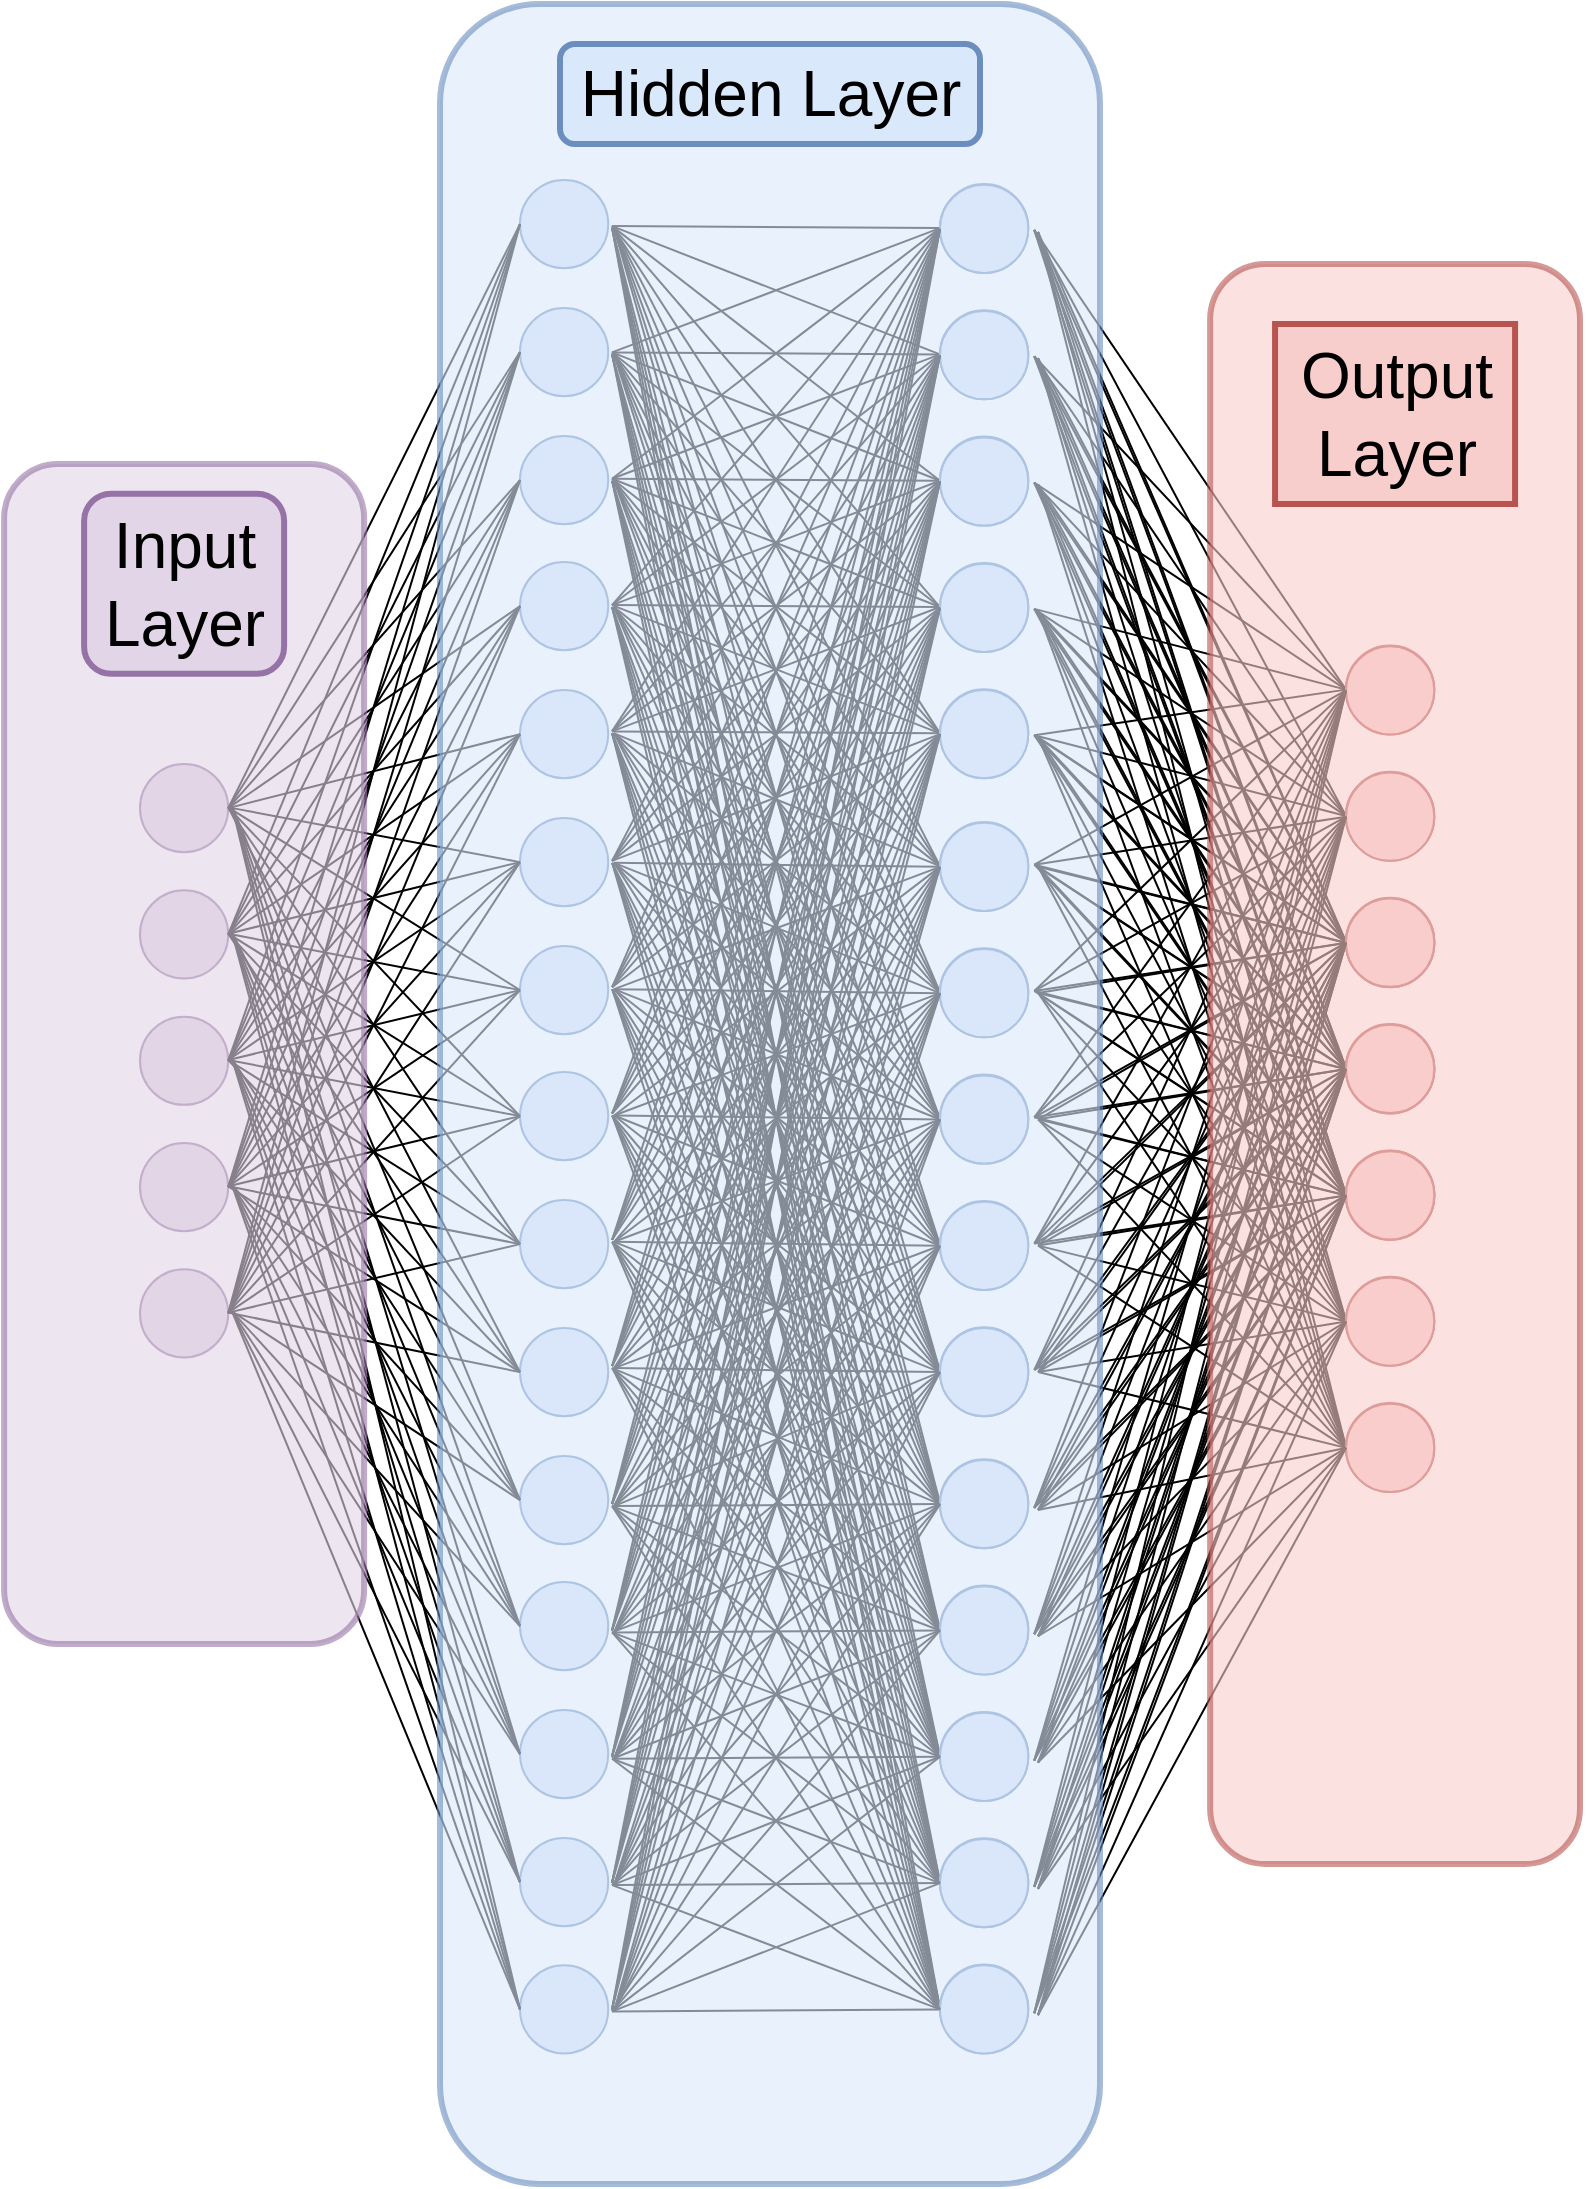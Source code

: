 <mxfile version="20.6.2" type="device"><diagram id="9yu6ekyi2MXZivxWGIYH" name="第 1 页"><mxGraphModel dx="1955" dy="1833" grid="0" gridSize="10" guides="1" tooltips="1" connect="1" arrows="1" fold="1" page="0" pageScale="1" pageWidth="827" pageHeight="1169" background="#ffffff" math="0" shadow="0"><root><mxCell id="0"/><mxCell id="1" parent="0"/><mxCell id="Te2UGhgEd0bABKPOOTFO-1" value="" style="ellipse;whiteSpace=wrap;html=1;aspect=fixed;fillColor=#e1d5e7;strokeColor=#9673a6;" vertex="1" parent="1"><mxGeometry x="210" y="290" width="44.118" height="44.118" as="geometry"/></mxCell><mxCell id="Te2UGhgEd0bABKPOOTFO-2" value="" style="ellipse;whiteSpace=wrap;html=1;aspect=fixed;fillColor=#e1d5e7;strokeColor=#9673a6;" vertex="1" parent="1"><mxGeometry x="210" y="353.158" width="44.118" height="44.118" as="geometry"/></mxCell><mxCell id="Te2UGhgEd0bABKPOOTFO-3" value="" style="ellipse;whiteSpace=wrap;html=1;aspect=fixed;fillColor=#e1d5e7;strokeColor=#9673a6;" vertex="1" parent="1"><mxGeometry x="210" y="416.316" width="44.118" height="44.118" as="geometry"/></mxCell><mxCell id="Te2UGhgEd0bABKPOOTFO-4" value="" style="ellipse;whiteSpace=wrap;html=1;aspect=fixed;fillColor=#e1d5e7;strokeColor=#9673a6;" vertex="1" parent="1"><mxGeometry x="210" y="479.474" width="44.118" height="44.118" as="geometry"/></mxCell><mxCell id="Te2UGhgEd0bABKPOOTFO-5" value="" style="ellipse;whiteSpace=wrap;html=1;aspect=fixed;fillColor=#e1d5e7;strokeColor=#9673a6;" vertex="1" parent="1"><mxGeometry x="210" y="542.632" width="44.118" height="44.118" as="geometry"/></mxCell><mxCell id="Te2UGhgEd0bABKPOOTFO-8" value="" style="ellipse;whiteSpace=wrap;html=1;aspect=fixed;fillColor=#dae8fc;strokeColor=#6c8ebf;" vertex="1" parent="1"><mxGeometry x="400" y="-2" width="44.118" height="44.118" as="geometry"/></mxCell><mxCell id="Te2UGhgEd0bABKPOOTFO-9" value="" style="endArrow=none;html=1;rounded=0;exitX=1;exitY=0.5;exitDx=0;exitDy=0;entryX=0;entryY=0.5;entryDx=0;entryDy=0;" edge="1" parent="1" source="Te2UGhgEd0bABKPOOTFO-1" target="Te2UGhgEd0bABKPOOTFO-8"><mxGeometry width="50" height="50" relative="1" as="geometry"><mxPoint x="280" y="360" as="sourcePoint"/><mxPoint x="330" y="310" as="targetPoint"/></mxGeometry></mxCell><mxCell id="Te2UGhgEd0bABKPOOTFO-10" value="" style="endArrow=none;html=1;rounded=0;exitX=1;exitY=0.5;exitDx=0;exitDy=0;entryX=0;entryY=0.5;entryDx=0;entryDy=0;" edge="1" parent="1" source="Te2UGhgEd0bABKPOOTFO-2" target="Te2UGhgEd0bABKPOOTFO-8"><mxGeometry width="50" height="50" relative="1" as="geometry"><mxPoint x="264.118" y="322.059" as="sourcePoint"/><mxPoint x="360.0" y="322.059" as="targetPoint"/></mxGeometry></mxCell><mxCell id="Te2UGhgEd0bABKPOOTFO-11" value="" style="endArrow=none;html=1;rounded=0;exitX=1;exitY=0.5;exitDx=0;exitDy=0;entryX=0;entryY=0.5;entryDx=0;entryDy=0;" edge="1" parent="1" source="Te2UGhgEd0bABKPOOTFO-3" target="Te2UGhgEd0bABKPOOTFO-8"><mxGeometry width="50" height="50" relative="1" as="geometry"><mxPoint x="274.118" y="332.059" as="sourcePoint"/><mxPoint x="370.0" y="332.059" as="targetPoint"/></mxGeometry></mxCell><mxCell id="Te2UGhgEd0bABKPOOTFO-12" value="" style="endArrow=none;html=1;rounded=0;exitX=1;exitY=0.5;exitDx=0;exitDy=0;entryX=0;entryY=0.5;entryDx=0;entryDy=0;" edge="1" parent="1" source="Te2UGhgEd0bABKPOOTFO-4" target="Te2UGhgEd0bABKPOOTFO-8"><mxGeometry width="50" height="50" relative="1" as="geometry"><mxPoint x="284.118" y="342.059" as="sourcePoint"/><mxPoint x="380.0" y="342.059" as="targetPoint"/></mxGeometry></mxCell><mxCell id="Te2UGhgEd0bABKPOOTFO-13" value="" style="endArrow=none;html=1;rounded=0;exitX=1;exitY=0.5;exitDx=0;exitDy=0;entryX=0;entryY=0.5;entryDx=0;entryDy=0;" edge="1" parent="1" source="Te2UGhgEd0bABKPOOTFO-5" target="Te2UGhgEd0bABKPOOTFO-8"><mxGeometry width="50" height="50" relative="1" as="geometry"><mxPoint x="294.118" y="352.059" as="sourcePoint"/><mxPoint x="390.0" y="352.059" as="targetPoint"/></mxGeometry></mxCell><mxCell id="Te2UGhgEd0bABKPOOTFO-14" value="" style="ellipse;whiteSpace=wrap;html=1;aspect=fixed;fillColor=#dae8fc;strokeColor=#6c8ebf;" vertex="1" parent="1"><mxGeometry x="400" y="62" width="44.118" height="44.118" as="geometry"/></mxCell><mxCell id="Te2UGhgEd0bABKPOOTFO-15" value="" style="endArrow=none;html=1;rounded=0;exitX=1;exitY=0.5;exitDx=0;exitDy=0;entryX=0;entryY=0.5;entryDx=0;entryDy=0;" edge="1" parent="1" target="Te2UGhgEd0bABKPOOTFO-14"><mxGeometry width="50" height="50" relative="1" as="geometry"><mxPoint x="254.118" y="312.059" as="sourcePoint"/><mxPoint x="330" y="310" as="targetPoint"/></mxGeometry></mxCell><mxCell id="Te2UGhgEd0bABKPOOTFO-16" value="" style="endArrow=none;html=1;rounded=0;exitX=1;exitY=0.5;exitDx=0;exitDy=0;entryX=0;entryY=0.5;entryDx=0;entryDy=0;" edge="1" parent="1" target="Te2UGhgEd0bABKPOOTFO-14"><mxGeometry width="50" height="50" relative="1" as="geometry"><mxPoint x="254.118" y="375.217" as="sourcePoint"/><mxPoint x="360.0" y="322.059" as="targetPoint"/></mxGeometry></mxCell><mxCell id="Te2UGhgEd0bABKPOOTFO-17" value="" style="endArrow=none;html=1;rounded=0;exitX=1;exitY=0.5;exitDx=0;exitDy=0;entryX=0;entryY=0.5;entryDx=0;entryDy=0;" edge="1" parent="1" target="Te2UGhgEd0bABKPOOTFO-14"><mxGeometry width="50" height="50" relative="1" as="geometry"><mxPoint x="254.118" y="438.375" as="sourcePoint"/><mxPoint x="370.0" y="332.059" as="targetPoint"/></mxGeometry></mxCell><mxCell id="Te2UGhgEd0bABKPOOTFO-18" value="" style="endArrow=none;html=1;rounded=0;exitX=1;exitY=0.5;exitDx=0;exitDy=0;entryX=0;entryY=0.5;entryDx=0;entryDy=0;" edge="1" parent="1" target="Te2UGhgEd0bABKPOOTFO-14"><mxGeometry width="50" height="50" relative="1" as="geometry"><mxPoint x="254.118" y="501.533" as="sourcePoint"/><mxPoint x="380.0" y="342.059" as="targetPoint"/></mxGeometry></mxCell><mxCell id="Te2UGhgEd0bABKPOOTFO-19" value="" style="endArrow=none;html=1;rounded=0;exitX=1;exitY=0.5;exitDx=0;exitDy=0;entryX=0;entryY=0.5;entryDx=0;entryDy=0;" edge="1" parent="1" target="Te2UGhgEd0bABKPOOTFO-14"><mxGeometry width="50" height="50" relative="1" as="geometry"><mxPoint x="254.118" y="564.69" as="sourcePoint"/><mxPoint x="390.0" y="352.059" as="targetPoint"/></mxGeometry></mxCell><mxCell id="Te2UGhgEd0bABKPOOTFO-20" value="" style="ellipse;whiteSpace=wrap;html=1;aspect=fixed;fillColor=#dae8fc;strokeColor=#6c8ebf;" vertex="1" parent="1"><mxGeometry x="400" y="126" width="44.118" height="44.118" as="geometry"/></mxCell><mxCell id="Te2UGhgEd0bABKPOOTFO-21" value="" style="endArrow=none;html=1;rounded=0;exitX=1;exitY=0.5;exitDx=0;exitDy=0;entryX=0;entryY=0.5;entryDx=0;entryDy=0;" edge="1" parent="1" target="Te2UGhgEd0bABKPOOTFO-20"><mxGeometry width="50" height="50" relative="1" as="geometry"><mxPoint x="254.118" y="312.059" as="sourcePoint"/><mxPoint x="330" y="310" as="targetPoint"/></mxGeometry></mxCell><mxCell id="Te2UGhgEd0bABKPOOTFO-22" value="" style="endArrow=none;html=1;rounded=0;exitX=1;exitY=0.5;exitDx=0;exitDy=0;entryX=0;entryY=0.5;entryDx=0;entryDy=0;" edge="1" parent="1" target="Te2UGhgEd0bABKPOOTFO-20"><mxGeometry width="50" height="50" relative="1" as="geometry"><mxPoint x="254.118" y="375.217" as="sourcePoint"/><mxPoint x="360.0" y="322.059" as="targetPoint"/></mxGeometry></mxCell><mxCell id="Te2UGhgEd0bABKPOOTFO-23" value="" style="endArrow=none;html=1;rounded=0;exitX=1;exitY=0.5;exitDx=0;exitDy=0;entryX=0;entryY=0.5;entryDx=0;entryDy=0;" edge="1" parent="1" target="Te2UGhgEd0bABKPOOTFO-20"><mxGeometry width="50" height="50" relative="1" as="geometry"><mxPoint x="254.118" y="438.375" as="sourcePoint"/><mxPoint x="370.0" y="332.059" as="targetPoint"/></mxGeometry></mxCell><mxCell id="Te2UGhgEd0bABKPOOTFO-24" value="" style="endArrow=none;html=1;rounded=0;exitX=1;exitY=0.5;exitDx=0;exitDy=0;entryX=0;entryY=0.5;entryDx=0;entryDy=0;" edge="1" parent="1" target="Te2UGhgEd0bABKPOOTFO-20"><mxGeometry width="50" height="50" relative="1" as="geometry"><mxPoint x="254.118" y="501.533" as="sourcePoint"/><mxPoint x="380.0" y="342.059" as="targetPoint"/></mxGeometry></mxCell><mxCell id="Te2UGhgEd0bABKPOOTFO-25" value="" style="endArrow=none;html=1;rounded=0;exitX=1;exitY=0.5;exitDx=0;exitDy=0;entryX=0;entryY=0.5;entryDx=0;entryDy=0;" edge="1" parent="1" target="Te2UGhgEd0bABKPOOTFO-20"><mxGeometry width="50" height="50" relative="1" as="geometry"><mxPoint x="254.118" y="564.69" as="sourcePoint"/><mxPoint x="390.0" y="352.059" as="targetPoint"/></mxGeometry></mxCell><mxCell id="Te2UGhgEd0bABKPOOTFO-26" value="" style="ellipse;whiteSpace=wrap;html=1;aspect=fixed;fillColor=#dae8fc;strokeColor=#6c8ebf;" vertex="1" parent="1"><mxGeometry x="400" y="189" width="44.118" height="44.118" as="geometry"/></mxCell><mxCell id="Te2UGhgEd0bABKPOOTFO-27" value="" style="endArrow=none;html=1;rounded=0;exitX=1;exitY=0.5;exitDx=0;exitDy=0;entryX=0;entryY=0.5;entryDx=0;entryDy=0;" edge="1" parent="1" target="Te2UGhgEd0bABKPOOTFO-26"><mxGeometry width="50" height="50" relative="1" as="geometry"><mxPoint x="254.118" y="312.059" as="sourcePoint"/><mxPoint x="330" y="310" as="targetPoint"/></mxGeometry></mxCell><mxCell id="Te2UGhgEd0bABKPOOTFO-28" value="" style="endArrow=none;html=1;rounded=0;exitX=1;exitY=0.5;exitDx=0;exitDy=0;entryX=0;entryY=0.5;entryDx=0;entryDy=0;" edge="1" parent="1" target="Te2UGhgEd0bABKPOOTFO-26"><mxGeometry width="50" height="50" relative="1" as="geometry"><mxPoint x="254.118" y="375.217" as="sourcePoint"/><mxPoint x="360.0" y="322.059" as="targetPoint"/></mxGeometry></mxCell><mxCell id="Te2UGhgEd0bABKPOOTFO-29" value="" style="endArrow=none;html=1;rounded=0;exitX=1;exitY=0.5;exitDx=0;exitDy=0;entryX=0;entryY=0.5;entryDx=0;entryDy=0;" edge="1" parent="1" target="Te2UGhgEd0bABKPOOTFO-26"><mxGeometry width="50" height="50" relative="1" as="geometry"><mxPoint x="254.118" y="438.375" as="sourcePoint"/><mxPoint x="370.0" y="332.059" as="targetPoint"/></mxGeometry></mxCell><mxCell id="Te2UGhgEd0bABKPOOTFO-30" value="" style="endArrow=none;html=1;rounded=0;exitX=1;exitY=0.5;exitDx=0;exitDy=0;entryX=0;entryY=0.5;entryDx=0;entryDy=0;" edge="1" parent="1" target="Te2UGhgEd0bABKPOOTFO-26"><mxGeometry width="50" height="50" relative="1" as="geometry"><mxPoint x="254.118" y="501.533" as="sourcePoint"/><mxPoint x="380.0" y="342.059" as="targetPoint"/></mxGeometry></mxCell><mxCell id="Te2UGhgEd0bABKPOOTFO-31" value="" style="endArrow=none;html=1;rounded=0;exitX=1;exitY=0.5;exitDx=0;exitDy=0;entryX=0;entryY=0.5;entryDx=0;entryDy=0;" edge="1" parent="1" target="Te2UGhgEd0bABKPOOTFO-26"><mxGeometry width="50" height="50" relative="1" as="geometry"><mxPoint x="254.118" y="564.69" as="sourcePoint"/><mxPoint x="390.0" y="352.059" as="targetPoint"/></mxGeometry></mxCell><mxCell id="Te2UGhgEd0bABKPOOTFO-32" value="" style="ellipse;whiteSpace=wrap;html=1;aspect=fixed;fillColor=#dae8fc;strokeColor=#6c8ebf;" vertex="1" parent="1"><mxGeometry x="400" y="253" width="44.118" height="44.118" as="geometry"/></mxCell><mxCell id="Te2UGhgEd0bABKPOOTFO-33" value="" style="endArrow=none;html=1;rounded=0;exitX=1;exitY=0.5;exitDx=0;exitDy=0;entryX=0;entryY=0.5;entryDx=0;entryDy=0;" edge="1" parent="1" target="Te2UGhgEd0bABKPOOTFO-32"><mxGeometry width="50" height="50" relative="1" as="geometry"><mxPoint x="254.118" y="312.059" as="sourcePoint"/><mxPoint x="330" y="310" as="targetPoint"/></mxGeometry></mxCell><mxCell id="Te2UGhgEd0bABKPOOTFO-34" value="" style="endArrow=none;html=1;rounded=0;exitX=1;exitY=0.5;exitDx=0;exitDy=0;entryX=0;entryY=0.5;entryDx=0;entryDy=0;" edge="1" parent="1" target="Te2UGhgEd0bABKPOOTFO-32"><mxGeometry width="50" height="50" relative="1" as="geometry"><mxPoint x="254.118" y="375.217" as="sourcePoint"/><mxPoint x="360.0" y="322.059" as="targetPoint"/></mxGeometry></mxCell><mxCell id="Te2UGhgEd0bABKPOOTFO-35" value="" style="endArrow=none;html=1;rounded=0;exitX=1;exitY=0.5;exitDx=0;exitDy=0;entryX=0;entryY=0.5;entryDx=0;entryDy=0;" edge="1" parent="1" target="Te2UGhgEd0bABKPOOTFO-32"><mxGeometry width="50" height="50" relative="1" as="geometry"><mxPoint x="254.118" y="438.375" as="sourcePoint"/><mxPoint x="370.0" y="332.059" as="targetPoint"/></mxGeometry></mxCell><mxCell id="Te2UGhgEd0bABKPOOTFO-36" value="" style="endArrow=none;html=1;rounded=0;exitX=1;exitY=0.5;exitDx=0;exitDy=0;entryX=0;entryY=0.5;entryDx=0;entryDy=0;" edge="1" parent="1" target="Te2UGhgEd0bABKPOOTFO-32"><mxGeometry width="50" height="50" relative="1" as="geometry"><mxPoint x="254.118" y="501.533" as="sourcePoint"/><mxPoint x="380.0" y="342.059" as="targetPoint"/></mxGeometry></mxCell><mxCell id="Te2UGhgEd0bABKPOOTFO-37" value="" style="endArrow=none;html=1;rounded=0;exitX=1;exitY=0.5;exitDx=0;exitDy=0;entryX=0;entryY=0.5;entryDx=0;entryDy=0;" edge="1" parent="1" target="Te2UGhgEd0bABKPOOTFO-32"><mxGeometry width="50" height="50" relative="1" as="geometry"><mxPoint x="254.118" y="564.69" as="sourcePoint"/><mxPoint x="390.0" y="352.059" as="targetPoint"/></mxGeometry></mxCell><mxCell id="Te2UGhgEd0bABKPOOTFO-78" value="" style="ellipse;whiteSpace=wrap;html=1;aspect=fixed;fillColor=#dae8fc;strokeColor=#6c8ebf;" vertex="1" parent="1"><mxGeometry x="400" y="317" width="44.118" height="44.118" as="geometry"/></mxCell><mxCell id="Te2UGhgEd0bABKPOOTFO-79" value="" style="endArrow=none;html=1;rounded=0;exitX=1;exitY=0.5;exitDx=0;exitDy=0;entryX=0;entryY=0.5;entryDx=0;entryDy=0;" edge="1" parent="1" target="Te2UGhgEd0bABKPOOTFO-78"><mxGeometry width="50" height="50" relative="1" as="geometry"><mxPoint x="254.118" y="311.689" as="sourcePoint"/><mxPoint x="330" y="309.63" as="targetPoint"/></mxGeometry></mxCell><mxCell id="Te2UGhgEd0bABKPOOTFO-80" value="" style="endArrow=none;html=1;rounded=0;exitX=1;exitY=0.5;exitDx=0;exitDy=0;entryX=0;entryY=0.5;entryDx=0;entryDy=0;" edge="1" parent="1" target="Te2UGhgEd0bABKPOOTFO-78"><mxGeometry width="50" height="50" relative="1" as="geometry"><mxPoint x="254.118" y="374.847" as="sourcePoint"/><mxPoint x="360.0" y="321.689" as="targetPoint"/></mxGeometry></mxCell><mxCell id="Te2UGhgEd0bABKPOOTFO-81" value="" style="endArrow=none;html=1;rounded=0;exitX=1;exitY=0.5;exitDx=0;exitDy=0;entryX=0;entryY=0.5;entryDx=0;entryDy=0;" edge="1" parent="1" target="Te2UGhgEd0bABKPOOTFO-78"><mxGeometry width="50" height="50" relative="1" as="geometry"><mxPoint x="254.118" y="438.005" as="sourcePoint"/><mxPoint x="370.0" y="331.689" as="targetPoint"/></mxGeometry></mxCell><mxCell id="Te2UGhgEd0bABKPOOTFO-82" value="" style="endArrow=none;html=1;rounded=0;exitX=1;exitY=0.5;exitDx=0;exitDy=0;entryX=0;entryY=0.5;entryDx=0;entryDy=0;" edge="1" parent="1" target="Te2UGhgEd0bABKPOOTFO-78"><mxGeometry width="50" height="50" relative="1" as="geometry"><mxPoint x="254.118" y="501.163" as="sourcePoint"/><mxPoint x="380.0" y="341.689" as="targetPoint"/></mxGeometry></mxCell><mxCell id="Te2UGhgEd0bABKPOOTFO-83" value="" style="endArrow=none;html=1;rounded=0;exitX=1;exitY=0.5;exitDx=0;exitDy=0;entryX=0;entryY=0.5;entryDx=0;entryDy=0;" edge="1" parent="1" target="Te2UGhgEd0bABKPOOTFO-78"><mxGeometry width="50" height="50" relative="1" as="geometry"><mxPoint x="254.118" y="564.32" as="sourcePoint"/><mxPoint x="390.0" y="351.689" as="targetPoint"/></mxGeometry></mxCell><mxCell id="Te2UGhgEd0bABKPOOTFO-84" value="" style="ellipse;whiteSpace=wrap;html=1;aspect=fixed;fillColor=#dae8fc;strokeColor=#6c8ebf;" vertex="1" parent="1"><mxGeometry x="400" y="381" width="44.118" height="44.118" as="geometry"/></mxCell><mxCell id="Te2UGhgEd0bABKPOOTFO-85" value="" style="endArrow=none;html=1;rounded=0;exitX=1;exitY=0.5;exitDx=0;exitDy=0;entryX=0;entryY=0.5;entryDx=0;entryDy=0;" edge="1" parent="1" target="Te2UGhgEd0bABKPOOTFO-84"><mxGeometry width="50" height="50" relative="1" as="geometry"><mxPoint x="254.118" y="311.689" as="sourcePoint"/><mxPoint x="330" y="309.63" as="targetPoint"/></mxGeometry></mxCell><mxCell id="Te2UGhgEd0bABKPOOTFO-86" value="" style="endArrow=none;html=1;rounded=0;exitX=1;exitY=0.5;exitDx=0;exitDy=0;entryX=0;entryY=0.5;entryDx=0;entryDy=0;" edge="1" parent="1" target="Te2UGhgEd0bABKPOOTFO-84"><mxGeometry width="50" height="50" relative="1" as="geometry"><mxPoint x="254.118" y="374.847" as="sourcePoint"/><mxPoint x="360.0" y="321.689" as="targetPoint"/></mxGeometry></mxCell><mxCell id="Te2UGhgEd0bABKPOOTFO-87" value="" style="endArrow=none;html=1;rounded=0;exitX=1;exitY=0.5;exitDx=0;exitDy=0;entryX=0;entryY=0.5;entryDx=0;entryDy=0;" edge="1" parent="1" target="Te2UGhgEd0bABKPOOTFO-84"><mxGeometry width="50" height="50" relative="1" as="geometry"><mxPoint x="254.118" y="438.005" as="sourcePoint"/><mxPoint x="370.0" y="331.689" as="targetPoint"/></mxGeometry></mxCell><mxCell id="Te2UGhgEd0bABKPOOTFO-88" value="" style="endArrow=none;html=1;rounded=0;exitX=1;exitY=0.5;exitDx=0;exitDy=0;entryX=0;entryY=0.5;entryDx=0;entryDy=0;" edge="1" parent="1" target="Te2UGhgEd0bABKPOOTFO-84"><mxGeometry width="50" height="50" relative="1" as="geometry"><mxPoint x="254.118" y="501.163" as="sourcePoint"/><mxPoint x="380.0" y="341.689" as="targetPoint"/></mxGeometry></mxCell><mxCell id="Te2UGhgEd0bABKPOOTFO-89" value="" style="endArrow=none;html=1;rounded=0;exitX=1;exitY=0.5;exitDx=0;exitDy=0;entryX=0;entryY=0.5;entryDx=0;entryDy=0;" edge="1" parent="1" target="Te2UGhgEd0bABKPOOTFO-84"><mxGeometry width="50" height="50" relative="1" as="geometry"><mxPoint x="254.118" y="564.32" as="sourcePoint"/><mxPoint x="390.0" y="351.689" as="targetPoint"/></mxGeometry></mxCell><mxCell id="Te2UGhgEd0bABKPOOTFO-90" value="" style="ellipse;whiteSpace=wrap;html=1;aspect=fixed;fillColor=#dae8fc;strokeColor=#6c8ebf;" vertex="1" parent="1"><mxGeometry x="400" y="444" width="44.118" height="44.118" as="geometry"/></mxCell><mxCell id="Te2UGhgEd0bABKPOOTFO-91" value="" style="endArrow=none;html=1;rounded=0;exitX=1;exitY=0.5;exitDx=0;exitDy=0;entryX=0;entryY=0.5;entryDx=0;entryDy=0;" edge="1" parent="1" target="Te2UGhgEd0bABKPOOTFO-90"><mxGeometry width="50" height="50" relative="1" as="geometry"><mxPoint x="254.118" y="311.689" as="sourcePoint"/><mxPoint x="330" y="309.63" as="targetPoint"/></mxGeometry></mxCell><mxCell id="Te2UGhgEd0bABKPOOTFO-92" value="" style="endArrow=none;html=1;rounded=0;exitX=1;exitY=0.5;exitDx=0;exitDy=0;entryX=0;entryY=0.5;entryDx=0;entryDy=0;" edge="1" parent="1" target="Te2UGhgEd0bABKPOOTFO-90"><mxGeometry width="50" height="50" relative="1" as="geometry"><mxPoint x="254.118" y="374.847" as="sourcePoint"/><mxPoint x="360.0" y="321.689" as="targetPoint"/></mxGeometry></mxCell><mxCell id="Te2UGhgEd0bABKPOOTFO-93" value="" style="endArrow=none;html=1;rounded=0;exitX=1;exitY=0.5;exitDx=0;exitDy=0;entryX=0;entryY=0.5;entryDx=0;entryDy=0;" edge="1" parent="1" target="Te2UGhgEd0bABKPOOTFO-90"><mxGeometry width="50" height="50" relative="1" as="geometry"><mxPoint x="254.118" y="438.005" as="sourcePoint"/><mxPoint x="370.0" y="331.689" as="targetPoint"/></mxGeometry></mxCell><mxCell id="Te2UGhgEd0bABKPOOTFO-94" value="" style="endArrow=none;html=1;rounded=0;exitX=1;exitY=0.5;exitDx=0;exitDy=0;entryX=0;entryY=0.5;entryDx=0;entryDy=0;" edge="1" parent="1" target="Te2UGhgEd0bABKPOOTFO-90"><mxGeometry width="50" height="50" relative="1" as="geometry"><mxPoint x="254.118" y="501.163" as="sourcePoint"/><mxPoint x="380.0" y="341.689" as="targetPoint"/></mxGeometry></mxCell><mxCell id="Te2UGhgEd0bABKPOOTFO-95" value="" style="endArrow=none;html=1;rounded=0;exitX=1;exitY=0.5;exitDx=0;exitDy=0;entryX=0;entryY=0.5;entryDx=0;entryDy=0;" edge="1" parent="1" target="Te2UGhgEd0bABKPOOTFO-90"><mxGeometry width="50" height="50" relative="1" as="geometry"><mxPoint x="254.118" y="564.32" as="sourcePoint"/><mxPoint x="390.0" y="351.689" as="targetPoint"/></mxGeometry></mxCell><mxCell id="Te2UGhgEd0bABKPOOTFO-96" value="" style="ellipse;whiteSpace=wrap;html=1;aspect=fixed;fillColor=#dae8fc;strokeColor=#6c8ebf;" vertex="1" parent="1"><mxGeometry x="400" y="508" width="44.118" height="44.118" as="geometry"/></mxCell><mxCell id="Te2UGhgEd0bABKPOOTFO-97" value="" style="endArrow=none;html=1;rounded=0;exitX=1;exitY=0.5;exitDx=0;exitDy=0;entryX=0;entryY=0.5;entryDx=0;entryDy=0;" edge="1" parent="1" target="Te2UGhgEd0bABKPOOTFO-96"><mxGeometry width="50" height="50" relative="1" as="geometry"><mxPoint x="254.118" y="311.689" as="sourcePoint"/><mxPoint x="330" y="309.63" as="targetPoint"/></mxGeometry></mxCell><mxCell id="Te2UGhgEd0bABKPOOTFO-98" value="" style="endArrow=none;html=1;rounded=0;exitX=1;exitY=0.5;exitDx=0;exitDy=0;entryX=0;entryY=0.5;entryDx=0;entryDy=0;" edge="1" parent="1" target="Te2UGhgEd0bABKPOOTFO-96"><mxGeometry width="50" height="50" relative="1" as="geometry"><mxPoint x="254.118" y="374.847" as="sourcePoint"/><mxPoint x="360.0" y="321.689" as="targetPoint"/></mxGeometry></mxCell><mxCell id="Te2UGhgEd0bABKPOOTFO-99" value="" style="endArrow=none;html=1;rounded=0;exitX=1;exitY=0.5;exitDx=0;exitDy=0;entryX=0;entryY=0.5;entryDx=0;entryDy=0;" edge="1" parent="1" target="Te2UGhgEd0bABKPOOTFO-96"><mxGeometry width="50" height="50" relative="1" as="geometry"><mxPoint x="254.118" y="438.005" as="sourcePoint"/><mxPoint x="370.0" y="331.689" as="targetPoint"/></mxGeometry></mxCell><mxCell id="Te2UGhgEd0bABKPOOTFO-100" value="" style="endArrow=none;html=1;rounded=0;exitX=1;exitY=0.5;exitDx=0;exitDy=0;entryX=0;entryY=0.5;entryDx=0;entryDy=0;" edge="1" parent="1" target="Te2UGhgEd0bABKPOOTFO-96"><mxGeometry width="50" height="50" relative="1" as="geometry"><mxPoint x="254.118" y="501.163" as="sourcePoint"/><mxPoint x="380.0" y="341.689" as="targetPoint"/></mxGeometry></mxCell><mxCell id="Te2UGhgEd0bABKPOOTFO-101" value="" style="endArrow=none;html=1;rounded=0;exitX=1;exitY=0.5;exitDx=0;exitDy=0;entryX=0;entryY=0.5;entryDx=0;entryDy=0;" edge="1" parent="1" target="Te2UGhgEd0bABKPOOTFO-96"><mxGeometry width="50" height="50" relative="1" as="geometry"><mxPoint x="254.118" y="564.32" as="sourcePoint"/><mxPoint x="390.0" y="351.689" as="targetPoint"/></mxGeometry></mxCell><mxCell id="Te2UGhgEd0bABKPOOTFO-102" value="" style="ellipse;whiteSpace=wrap;html=1;aspect=fixed;fillColor=#dae8fc;strokeColor=#6c8ebf;" vertex="1" parent="1"><mxGeometry x="400" y="572" width="44.118" height="44.118" as="geometry"/></mxCell><mxCell id="Te2UGhgEd0bABKPOOTFO-103" value="" style="endArrow=none;html=1;rounded=0;exitX=1;exitY=0.5;exitDx=0;exitDy=0;entryX=0;entryY=0.5;entryDx=0;entryDy=0;" edge="1" parent="1" target="Te2UGhgEd0bABKPOOTFO-102"><mxGeometry width="50" height="50" relative="1" as="geometry"><mxPoint x="254.118" y="311.689" as="sourcePoint"/><mxPoint x="330" y="309.63" as="targetPoint"/></mxGeometry></mxCell><mxCell id="Te2UGhgEd0bABKPOOTFO-104" value="" style="endArrow=none;html=1;rounded=0;exitX=1;exitY=0.5;exitDx=0;exitDy=0;entryX=0;entryY=0.5;entryDx=0;entryDy=0;" edge="1" parent="1" target="Te2UGhgEd0bABKPOOTFO-102"><mxGeometry width="50" height="50" relative="1" as="geometry"><mxPoint x="254.118" y="374.847" as="sourcePoint"/><mxPoint x="360.0" y="321.689" as="targetPoint"/></mxGeometry></mxCell><mxCell id="Te2UGhgEd0bABKPOOTFO-105" value="" style="endArrow=none;html=1;rounded=0;exitX=1;exitY=0.5;exitDx=0;exitDy=0;entryX=0;entryY=0.5;entryDx=0;entryDy=0;" edge="1" parent="1" target="Te2UGhgEd0bABKPOOTFO-102"><mxGeometry width="50" height="50" relative="1" as="geometry"><mxPoint x="254.118" y="438.005" as="sourcePoint"/><mxPoint x="370.0" y="331.689" as="targetPoint"/></mxGeometry></mxCell><mxCell id="Te2UGhgEd0bABKPOOTFO-106" value="" style="endArrow=none;html=1;rounded=0;exitX=1;exitY=0.5;exitDx=0;exitDy=0;entryX=0;entryY=0.5;entryDx=0;entryDy=0;" edge="1" parent="1" target="Te2UGhgEd0bABKPOOTFO-102"><mxGeometry width="50" height="50" relative="1" as="geometry"><mxPoint x="254.118" y="501.163" as="sourcePoint"/><mxPoint x="380.0" y="341.689" as="targetPoint"/></mxGeometry></mxCell><mxCell id="Te2UGhgEd0bABKPOOTFO-107" value="" style="endArrow=none;html=1;rounded=0;exitX=1;exitY=0.5;exitDx=0;exitDy=0;entryX=0;entryY=0.5;entryDx=0;entryDy=0;" edge="1" parent="1" target="Te2UGhgEd0bABKPOOTFO-102"><mxGeometry width="50" height="50" relative="1" as="geometry"><mxPoint x="254.118" y="564.32" as="sourcePoint"/><mxPoint x="390.0" y="351.689" as="targetPoint"/></mxGeometry></mxCell><mxCell id="Te2UGhgEd0bABKPOOTFO-108" value="" style="ellipse;whiteSpace=wrap;html=1;aspect=fixed;fillColor=#dae8fc;strokeColor=#6c8ebf;" vertex="1" parent="1"><mxGeometry x="400" y="636" width="44.118" height="44.118" as="geometry"/></mxCell><mxCell id="Te2UGhgEd0bABKPOOTFO-109" value="" style="endArrow=none;html=1;rounded=0;exitX=1;exitY=0.5;exitDx=0;exitDy=0;entryX=0;entryY=0.5;entryDx=0;entryDy=0;" edge="1" parent="1" target="Te2UGhgEd0bABKPOOTFO-108"><mxGeometry width="50" height="50" relative="1" as="geometry"><mxPoint x="255.998" y="311.059" as="sourcePoint"/><mxPoint x="331.88" y="309" as="targetPoint"/></mxGeometry></mxCell><mxCell id="Te2UGhgEd0bABKPOOTFO-110" value="" style="endArrow=none;html=1;rounded=0;exitX=1;exitY=0.5;exitDx=0;exitDy=0;entryX=0;entryY=0.5;entryDx=0;entryDy=0;" edge="1" parent="1" target="Te2UGhgEd0bABKPOOTFO-108"><mxGeometry width="50" height="50" relative="1" as="geometry"><mxPoint x="255.998" y="374.217" as="sourcePoint"/><mxPoint x="361.88" y="321.059" as="targetPoint"/></mxGeometry></mxCell><mxCell id="Te2UGhgEd0bABKPOOTFO-111" value="" style="endArrow=none;html=1;rounded=0;exitX=1;exitY=0.5;exitDx=0;exitDy=0;entryX=0;entryY=0.5;entryDx=0;entryDy=0;" edge="1" parent="1" target="Te2UGhgEd0bABKPOOTFO-108"><mxGeometry width="50" height="50" relative="1" as="geometry"><mxPoint x="255.998" y="437.375" as="sourcePoint"/><mxPoint x="371.88" y="331.059" as="targetPoint"/></mxGeometry></mxCell><mxCell id="Te2UGhgEd0bABKPOOTFO-112" value="" style="endArrow=none;html=1;rounded=0;exitX=1;exitY=0.5;exitDx=0;exitDy=0;entryX=0;entryY=0.5;entryDx=0;entryDy=0;" edge="1" parent="1" target="Te2UGhgEd0bABKPOOTFO-108"><mxGeometry width="50" height="50" relative="1" as="geometry"><mxPoint x="255.998" y="500.533" as="sourcePoint"/><mxPoint x="381.88" y="341.059" as="targetPoint"/></mxGeometry></mxCell><mxCell id="Te2UGhgEd0bABKPOOTFO-113" value="" style="endArrow=none;html=1;rounded=0;exitX=1;exitY=0.5;exitDx=0;exitDy=0;entryX=0;entryY=0.5;entryDx=0;entryDy=0;" edge="1" parent="1" target="Te2UGhgEd0bABKPOOTFO-108"><mxGeometry width="50" height="50" relative="1" as="geometry"><mxPoint x="255.998" y="563.69" as="sourcePoint"/><mxPoint x="391.88" y="351.059" as="targetPoint"/></mxGeometry></mxCell><mxCell id="Te2UGhgEd0bABKPOOTFO-114" value="" style="ellipse;whiteSpace=wrap;html=1;aspect=fixed;fillColor=#dae8fc;strokeColor=#6c8ebf;" vertex="1" parent="1"><mxGeometry x="400" y="699" width="44.118" height="44.118" as="geometry"/></mxCell><mxCell id="Te2UGhgEd0bABKPOOTFO-115" value="" style="endArrow=none;html=1;rounded=0;exitX=1;exitY=0.5;exitDx=0;exitDy=0;entryX=0;entryY=0.5;entryDx=0;entryDy=0;" edge="1" parent="1" target="Te2UGhgEd0bABKPOOTFO-114"><mxGeometry width="50" height="50" relative="1" as="geometry"><mxPoint x="255.998" y="311.059" as="sourcePoint"/><mxPoint x="331.88" y="309" as="targetPoint"/></mxGeometry></mxCell><mxCell id="Te2UGhgEd0bABKPOOTFO-116" value="" style="endArrow=none;html=1;rounded=0;exitX=1;exitY=0.5;exitDx=0;exitDy=0;entryX=0;entryY=0.5;entryDx=0;entryDy=0;" edge="1" parent="1" target="Te2UGhgEd0bABKPOOTFO-114"><mxGeometry width="50" height="50" relative="1" as="geometry"><mxPoint x="255.998" y="374.217" as="sourcePoint"/><mxPoint x="361.88" y="321.059" as="targetPoint"/></mxGeometry></mxCell><mxCell id="Te2UGhgEd0bABKPOOTFO-117" value="" style="endArrow=none;html=1;rounded=0;exitX=1;exitY=0.5;exitDx=0;exitDy=0;entryX=0;entryY=0.5;entryDx=0;entryDy=0;" edge="1" parent="1" target="Te2UGhgEd0bABKPOOTFO-114"><mxGeometry width="50" height="50" relative="1" as="geometry"><mxPoint x="255.998" y="437.375" as="sourcePoint"/><mxPoint x="371.88" y="331.059" as="targetPoint"/></mxGeometry></mxCell><mxCell id="Te2UGhgEd0bABKPOOTFO-118" value="" style="endArrow=none;html=1;rounded=0;exitX=1;exitY=0.5;exitDx=0;exitDy=0;entryX=0;entryY=0.5;entryDx=0;entryDy=0;" edge="1" parent="1" target="Te2UGhgEd0bABKPOOTFO-114"><mxGeometry width="50" height="50" relative="1" as="geometry"><mxPoint x="255.998" y="500.533" as="sourcePoint"/><mxPoint x="381.88" y="341.059" as="targetPoint"/></mxGeometry></mxCell><mxCell id="Te2UGhgEd0bABKPOOTFO-119" value="" style="endArrow=none;html=1;rounded=0;exitX=1;exitY=0.5;exitDx=0;exitDy=0;entryX=0;entryY=0.5;entryDx=0;entryDy=0;" edge="1" parent="1" target="Te2UGhgEd0bABKPOOTFO-114"><mxGeometry width="50" height="50" relative="1" as="geometry"><mxPoint x="255.998" y="563.69" as="sourcePoint"/><mxPoint x="391.88" y="351.059" as="targetPoint"/></mxGeometry></mxCell><mxCell id="Te2UGhgEd0bABKPOOTFO-120" value="" style="ellipse;whiteSpace=wrap;html=1;aspect=fixed;fillColor=#dae8fc;strokeColor=#6c8ebf;" vertex="1" parent="1"><mxGeometry x="400" y="763" width="44.118" height="44.118" as="geometry"/></mxCell><mxCell id="Te2UGhgEd0bABKPOOTFO-121" value="" style="endArrow=none;html=1;rounded=0;exitX=1;exitY=0.5;exitDx=0;exitDy=0;entryX=0;entryY=0.5;entryDx=0;entryDy=0;" edge="1" parent="1" target="Te2UGhgEd0bABKPOOTFO-120"><mxGeometry width="50" height="50" relative="1" as="geometry"><mxPoint x="255.998" y="311.059" as="sourcePoint"/><mxPoint x="331.88" y="309" as="targetPoint"/></mxGeometry></mxCell><mxCell id="Te2UGhgEd0bABKPOOTFO-122" value="" style="endArrow=none;html=1;rounded=0;exitX=1;exitY=0.5;exitDx=0;exitDy=0;entryX=0;entryY=0.5;entryDx=0;entryDy=0;" edge="1" parent="1" target="Te2UGhgEd0bABKPOOTFO-120"><mxGeometry width="50" height="50" relative="1" as="geometry"><mxPoint x="255.998" y="374.217" as="sourcePoint"/><mxPoint x="361.88" y="321.059" as="targetPoint"/></mxGeometry></mxCell><mxCell id="Te2UGhgEd0bABKPOOTFO-123" value="" style="endArrow=none;html=1;rounded=0;exitX=1;exitY=0.5;exitDx=0;exitDy=0;entryX=0;entryY=0.5;entryDx=0;entryDy=0;" edge="1" parent="1" target="Te2UGhgEd0bABKPOOTFO-120"><mxGeometry width="50" height="50" relative="1" as="geometry"><mxPoint x="255.998" y="437.375" as="sourcePoint"/><mxPoint x="371.88" y="331.059" as="targetPoint"/></mxGeometry></mxCell><mxCell id="Te2UGhgEd0bABKPOOTFO-124" value="" style="endArrow=none;html=1;rounded=0;exitX=1;exitY=0.5;exitDx=0;exitDy=0;entryX=0;entryY=0.5;entryDx=0;entryDy=0;" edge="1" parent="1" target="Te2UGhgEd0bABKPOOTFO-120"><mxGeometry width="50" height="50" relative="1" as="geometry"><mxPoint x="255.998" y="500.533" as="sourcePoint"/><mxPoint x="381.88" y="341.059" as="targetPoint"/></mxGeometry></mxCell><mxCell id="Te2UGhgEd0bABKPOOTFO-125" value="" style="endArrow=none;html=1;rounded=0;exitX=1;exitY=0.5;exitDx=0;exitDy=0;entryX=0;entryY=0.5;entryDx=0;entryDy=0;" edge="1" parent="1" target="Te2UGhgEd0bABKPOOTFO-120"><mxGeometry width="50" height="50" relative="1" as="geometry"><mxPoint x="255.998" y="563.69" as="sourcePoint"/><mxPoint x="391.88" y="351.059" as="targetPoint"/></mxGeometry></mxCell><mxCell id="Te2UGhgEd0bABKPOOTFO-126" value="" style="ellipse;whiteSpace=wrap;html=1;aspect=fixed;fillColor=#dae8fc;strokeColor=#6c8ebf;" vertex="1" parent="1"><mxGeometry x="400" y="827" width="44.118" height="44.118" as="geometry"/></mxCell><mxCell id="Te2UGhgEd0bABKPOOTFO-127" value="" style="endArrow=none;html=1;rounded=0;exitX=1;exitY=0.5;exitDx=0;exitDy=0;entryX=0;entryY=0.5;entryDx=0;entryDy=0;" edge="1" parent="1" target="Te2UGhgEd0bABKPOOTFO-126"><mxGeometry width="50" height="50" relative="1" as="geometry"><mxPoint x="255.998" y="311.059" as="sourcePoint"/><mxPoint x="331.88" y="309" as="targetPoint"/></mxGeometry></mxCell><mxCell id="Te2UGhgEd0bABKPOOTFO-128" value="" style="endArrow=none;html=1;rounded=0;exitX=1;exitY=0.5;exitDx=0;exitDy=0;entryX=0;entryY=0.5;entryDx=0;entryDy=0;" edge="1" parent="1" target="Te2UGhgEd0bABKPOOTFO-126"><mxGeometry width="50" height="50" relative="1" as="geometry"><mxPoint x="255.998" y="374.217" as="sourcePoint"/><mxPoint x="361.88" y="321.059" as="targetPoint"/></mxGeometry></mxCell><mxCell id="Te2UGhgEd0bABKPOOTFO-129" value="" style="endArrow=none;html=1;rounded=0;exitX=1;exitY=0.5;exitDx=0;exitDy=0;entryX=0;entryY=0.5;entryDx=0;entryDy=0;" edge="1" parent="1" target="Te2UGhgEd0bABKPOOTFO-126"><mxGeometry width="50" height="50" relative="1" as="geometry"><mxPoint x="255.998" y="437.375" as="sourcePoint"/><mxPoint x="371.88" y="331.059" as="targetPoint"/></mxGeometry></mxCell><mxCell id="Te2UGhgEd0bABKPOOTFO-130" value="" style="endArrow=none;html=1;rounded=0;exitX=1;exitY=0.5;exitDx=0;exitDy=0;entryX=0;entryY=0.5;entryDx=0;entryDy=0;" edge="1" parent="1" target="Te2UGhgEd0bABKPOOTFO-126"><mxGeometry width="50" height="50" relative="1" as="geometry"><mxPoint x="255.998" y="500.533" as="sourcePoint"/><mxPoint x="381.88" y="341.059" as="targetPoint"/></mxGeometry></mxCell><mxCell id="Te2UGhgEd0bABKPOOTFO-131" value="" style="endArrow=none;html=1;rounded=0;exitX=1;exitY=0.5;exitDx=0;exitDy=0;entryX=0;entryY=0.5;entryDx=0;entryDy=0;" edge="1" parent="1" target="Te2UGhgEd0bABKPOOTFO-126"><mxGeometry width="50" height="50" relative="1" as="geometry"><mxPoint x="255.998" y="563.69" as="sourcePoint"/><mxPoint x="391.88" y="351.059" as="targetPoint"/></mxGeometry></mxCell><mxCell id="Te2UGhgEd0bABKPOOTFO-132" value="" style="ellipse;whiteSpace=wrap;html=1;aspect=fixed;fillColor=#dae8fc;strokeColor=#6c8ebf;" vertex="1" parent="1"><mxGeometry x="400" y="890.63" width="44.118" height="44.118" as="geometry"/></mxCell><mxCell id="Te2UGhgEd0bABKPOOTFO-133" value="" style="endArrow=none;html=1;rounded=0;exitX=1;exitY=0.5;exitDx=0;exitDy=0;entryX=0;entryY=0.5;entryDx=0;entryDy=0;" edge="1" parent="1" target="Te2UGhgEd0bABKPOOTFO-132"><mxGeometry width="50" height="50" relative="1" as="geometry"><mxPoint x="255.998" y="311.059" as="sourcePoint"/><mxPoint x="331.88" y="309" as="targetPoint"/></mxGeometry></mxCell><mxCell id="Te2UGhgEd0bABKPOOTFO-134" value="" style="endArrow=none;html=1;rounded=0;exitX=1;exitY=0.5;exitDx=0;exitDy=0;entryX=0;entryY=0.5;entryDx=0;entryDy=0;" edge="1" parent="1" target="Te2UGhgEd0bABKPOOTFO-132"><mxGeometry width="50" height="50" relative="1" as="geometry"><mxPoint x="255.998" y="374.217" as="sourcePoint"/><mxPoint x="361.88" y="321.059" as="targetPoint"/></mxGeometry></mxCell><mxCell id="Te2UGhgEd0bABKPOOTFO-135" value="" style="endArrow=none;html=1;rounded=0;exitX=1;exitY=0.5;exitDx=0;exitDy=0;entryX=0;entryY=0.5;entryDx=0;entryDy=0;" edge="1" parent="1" target="Te2UGhgEd0bABKPOOTFO-132"><mxGeometry width="50" height="50" relative="1" as="geometry"><mxPoint x="255.998" y="437.375" as="sourcePoint"/><mxPoint x="371.88" y="331.059" as="targetPoint"/></mxGeometry></mxCell><mxCell id="Te2UGhgEd0bABKPOOTFO-136" value="" style="endArrow=none;html=1;rounded=0;exitX=1;exitY=0.5;exitDx=0;exitDy=0;entryX=0;entryY=0.5;entryDx=0;entryDy=0;" edge="1" parent="1" target="Te2UGhgEd0bABKPOOTFO-132"><mxGeometry width="50" height="50" relative="1" as="geometry"><mxPoint x="255.998" y="500.533" as="sourcePoint"/><mxPoint x="381.88" y="341.059" as="targetPoint"/></mxGeometry></mxCell><mxCell id="Te2UGhgEd0bABKPOOTFO-137" value="" style="endArrow=none;html=1;rounded=0;exitX=1;exitY=0.5;exitDx=0;exitDy=0;entryX=0;entryY=0.5;entryDx=0;entryDy=0;" edge="1" parent="1" target="Te2UGhgEd0bABKPOOTFO-132"><mxGeometry width="50" height="50" relative="1" as="geometry"><mxPoint x="255.998" y="563.69" as="sourcePoint"/><mxPoint x="391.88" y="351.059" as="targetPoint"/></mxGeometry></mxCell><mxCell id="Te2UGhgEd0bABKPOOTFO-220" value="" style="ellipse;whiteSpace=wrap;html=1;aspect=fixed;fillColor=#dae8fc;strokeColor=#6c8ebf;" vertex="1" parent="1"><mxGeometry x="610" y="637.62" width="44.118" height="44.118" as="geometry"/></mxCell><mxCell id="Te2UGhgEd0bABKPOOTFO-221" value="" style="endArrow=none;html=1;rounded=0;exitX=1;exitY=0.5;exitDx=0;exitDy=0;entryX=0;entryY=0.5;entryDx=0;entryDy=0;" edge="1" parent="1" target="Te2UGhgEd0bABKPOOTFO-220"><mxGeometry width="50" height="50" relative="1" as="geometry"><mxPoint x="446.058" y="22.059" as="sourcePoint"/><mxPoint x="521.94" y="20" as="targetPoint"/></mxGeometry></mxCell><mxCell id="Te2UGhgEd0bABKPOOTFO-222" value="" style="endArrow=none;html=1;rounded=0;exitX=1;exitY=0.5;exitDx=0;exitDy=0;entryX=0;entryY=0.5;entryDx=0;entryDy=0;" edge="1" parent="1" target="Te2UGhgEd0bABKPOOTFO-220"><mxGeometry width="50" height="50" relative="1" as="geometry"><mxPoint x="446.058" y="85.217" as="sourcePoint"/><mxPoint x="551.94" y="32.059" as="targetPoint"/></mxGeometry></mxCell><mxCell id="Te2UGhgEd0bABKPOOTFO-223" value="" style="endArrow=none;html=1;rounded=0;exitX=1;exitY=0.5;exitDx=0;exitDy=0;entryX=0;entryY=0.5;entryDx=0;entryDy=0;" edge="1" parent="1" target="Te2UGhgEd0bABKPOOTFO-220"><mxGeometry width="50" height="50" relative="1" as="geometry"><mxPoint x="446.058" y="148.375" as="sourcePoint"/><mxPoint x="561.94" y="42.059" as="targetPoint"/></mxGeometry></mxCell><mxCell id="Te2UGhgEd0bABKPOOTFO-224" value="" style="endArrow=none;html=1;rounded=0;exitX=1;exitY=0.5;exitDx=0;exitDy=0;entryX=0;entryY=0.5;entryDx=0;entryDy=0;" edge="1" parent="1" target="Te2UGhgEd0bABKPOOTFO-220"><mxGeometry width="50" height="50" relative="1" as="geometry"><mxPoint x="446.058" y="211.533" as="sourcePoint"/><mxPoint x="571.94" y="52.059" as="targetPoint"/></mxGeometry></mxCell><mxCell id="Te2UGhgEd0bABKPOOTFO-225" value="" style="endArrow=none;html=1;rounded=0;exitX=1;exitY=0.5;exitDx=0;exitDy=0;entryX=0;entryY=0.5;entryDx=0;entryDy=0;" edge="1" parent="1" target="Te2UGhgEd0bABKPOOTFO-220"><mxGeometry width="50" height="50" relative="1" as="geometry"><mxPoint x="446.058" y="274.69" as="sourcePoint"/><mxPoint x="581.94" y="62.059" as="targetPoint"/></mxGeometry></mxCell><mxCell id="Te2UGhgEd0bABKPOOTFO-226" value="" style="ellipse;whiteSpace=wrap;html=1;aspect=fixed;fillColor=#dae8fc;strokeColor=#6c8ebf;" vertex="1" parent="1"><mxGeometry x="610" y="700.78" width="44.118" height="44.118" as="geometry"/></mxCell><mxCell id="Te2UGhgEd0bABKPOOTFO-227" value="" style="endArrow=none;html=1;rounded=0;exitX=1;exitY=0.5;exitDx=0;exitDy=0;entryX=0;entryY=0.5;entryDx=0;entryDy=0;" edge="1" parent="1" target="Te2UGhgEd0bABKPOOTFO-226"><mxGeometry width="50" height="50" relative="1" as="geometry"><mxPoint x="446.058" y="22.059" as="sourcePoint"/><mxPoint x="521.94" y="20" as="targetPoint"/></mxGeometry></mxCell><mxCell id="Te2UGhgEd0bABKPOOTFO-228" value="" style="endArrow=none;html=1;rounded=0;exitX=1;exitY=0.5;exitDx=0;exitDy=0;entryX=0;entryY=0.5;entryDx=0;entryDy=0;" edge="1" parent="1" target="Te2UGhgEd0bABKPOOTFO-226"><mxGeometry width="50" height="50" relative="1" as="geometry"><mxPoint x="446.058" y="85.217" as="sourcePoint"/><mxPoint x="551.94" y="32.059" as="targetPoint"/></mxGeometry></mxCell><mxCell id="Te2UGhgEd0bABKPOOTFO-229" value="" style="endArrow=none;html=1;rounded=0;exitX=1;exitY=0.5;exitDx=0;exitDy=0;entryX=0;entryY=0.5;entryDx=0;entryDy=0;" edge="1" parent="1" target="Te2UGhgEd0bABKPOOTFO-226"><mxGeometry width="50" height="50" relative="1" as="geometry"><mxPoint x="446.058" y="148.375" as="sourcePoint"/><mxPoint x="561.94" y="42.059" as="targetPoint"/></mxGeometry></mxCell><mxCell id="Te2UGhgEd0bABKPOOTFO-230" value="" style="endArrow=none;html=1;rounded=0;exitX=1;exitY=0.5;exitDx=0;exitDy=0;entryX=0;entryY=0.5;entryDx=0;entryDy=0;" edge="1" parent="1" target="Te2UGhgEd0bABKPOOTFO-226"><mxGeometry width="50" height="50" relative="1" as="geometry"><mxPoint x="446.058" y="211.533" as="sourcePoint"/><mxPoint x="571.94" y="52.059" as="targetPoint"/></mxGeometry></mxCell><mxCell id="Te2UGhgEd0bABKPOOTFO-231" value="" style="endArrow=none;html=1;rounded=0;exitX=1;exitY=0.5;exitDx=0;exitDy=0;entryX=0;entryY=0.5;entryDx=0;entryDy=0;" edge="1" parent="1" target="Te2UGhgEd0bABKPOOTFO-226"><mxGeometry width="50" height="50" relative="1" as="geometry"><mxPoint x="446.058" y="274.69" as="sourcePoint"/><mxPoint x="581.94" y="62.059" as="targetPoint"/></mxGeometry></mxCell><mxCell id="Te2UGhgEd0bABKPOOTFO-232" value="" style="ellipse;whiteSpace=wrap;html=1;aspect=fixed;fillColor=#dae8fc;strokeColor=#6c8ebf;" vertex="1" parent="1"><mxGeometry x="610" y="763.94" width="44.118" height="44.118" as="geometry"/></mxCell><mxCell id="Te2UGhgEd0bABKPOOTFO-233" value="" style="endArrow=none;html=1;rounded=0;exitX=1;exitY=0.5;exitDx=0;exitDy=0;entryX=0;entryY=0.5;entryDx=0;entryDy=0;" edge="1" parent="1" target="Te2UGhgEd0bABKPOOTFO-232"><mxGeometry width="50" height="50" relative="1" as="geometry"><mxPoint x="446.058" y="22.059" as="sourcePoint"/><mxPoint x="521.94" y="20" as="targetPoint"/></mxGeometry></mxCell><mxCell id="Te2UGhgEd0bABKPOOTFO-234" value="" style="endArrow=none;html=1;rounded=0;exitX=1;exitY=0.5;exitDx=0;exitDy=0;entryX=0;entryY=0.5;entryDx=0;entryDy=0;" edge="1" parent="1" target="Te2UGhgEd0bABKPOOTFO-232"><mxGeometry width="50" height="50" relative="1" as="geometry"><mxPoint x="446.058" y="85.217" as="sourcePoint"/><mxPoint x="551.94" y="32.059" as="targetPoint"/></mxGeometry></mxCell><mxCell id="Te2UGhgEd0bABKPOOTFO-235" value="" style="endArrow=none;html=1;rounded=0;exitX=1;exitY=0.5;exitDx=0;exitDy=0;entryX=0;entryY=0.5;entryDx=0;entryDy=0;" edge="1" parent="1" target="Te2UGhgEd0bABKPOOTFO-232"><mxGeometry width="50" height="50" relative="1" as="geometry"><mxPoint x="446.058" y="148.375" as="sourcePoint"/><mxPoint x="561.94" y="42.059" as="targetPoint"/></mxGeometry></mxCell><mxCell id="Te2UGhgEd0bABKPOOTFO-236" value="" style="endArrow=none;html=1;rounded=0;exitX=1;exitY=0.5;exitDx=0;exitDy=0;entryX=0;entryY=0.5;entryDx=0;entryDy=0;" edge="1" parent="1" target="Te2UGhgEd0bABKPOOTFO-232"><mxGeometry width="50" height="50" relative="1" as="geometry"><mxPoint x="446.058" y="211.533" as="sourcePoint"/><mxPoint x="571.94" y="52.059" as="targetPoint"/></mxGeometry></mxCell><mxCell id="Te2UGhgEd0bABKPOOTFO-237" value="" style="endArrow=none;html=1;rounded=0;exitX=1;exitY=0.5;exitDx=0;exitDy=0;entryX=0;entryY=0.5;entryDx=0;entryDy=0;" edge="1" parent="1" target="Te2UGhgEd0bABKPOOTFO-232"><mxGeometry width="50" height="50" relative="1" as="geometry"><mxPoint x="446.058" y="274.69" as="sourcePoint"/><mxPoint x="581.94" y="62.059" as="targetPoint"/></mxGeometry></mxCell><mxCell id="Te2UGhgEd0bABKPOOTFO-238" value="" style="ellipse;whiteSpace=wrap;html=1;aspect=fixed;fillColor=#dae8fc;strokeColor=#6c8ebf;" vertex="1" parent="1"><mxGeometry x="610" y="827.09" width="44.118" height="44.118" as="geometry"/></mxCell><mxCell id="Te2UGhgEd0bABKPOOTFO-239" value="" style="endArrow=none;html=1;rounded=0;exitX=1;exitY=0.5;exitDx=0;exitDy=0;entryX=0;entryY=0.5;entryDx=0;entryDy=0;" edge="1" parent="1" target="Te2UGhgEd0bABKPOOTFO-238"><mxGeometry width="50" height="50" relative="1" as="geometry"><mxPoint x="446.058" y="22.059" as="sourcePoint"/><mxPoint x="521.94" y="20" as="targetPoint"/></mxGeometry></mxCell><mxCell id="Te2UGhgEd0bABKPOOTFO-240" value="" style="endArrow=none;html=1;rounded=0;exitX=1;exitY=0.5;exitDx=0;exitDy=0;entryX=0;entryY=0.5;entryDx=0;entryDy=0;" edge="1" parent="1" target="Te2UGhgEd0bABKPOOTFO-238"><mxGeometry width="50" height="50" relative="1" as="geometry"><mxPoint x="446.058" y="85.217" as="sourcePoint"/><mxPoint x="551.94" y="32.059" as="targetPoint"/></mxGeometry></mxCell><mxCell id="Te2UGhgEd0bABKPOOTFO-241" value="" style="endArrow=none;html=1;rounded=0;exitX=1;exitY=0.5;exitDx=0;exitDy=0;entryX=0;entryY=0.5;entryDx=0;entryDy=0;" edge="1" parent="1" target="Te2UGhgEd0bABKPOOTFO-238"><mxGeometry width="50" height="50" relative="1" as="geometry"><mxPoint x="446.058" y="148.375" as="sourcePoint"/><mxPoint x="561.94" y="42.059" as="targetPoint"/></mxGeometry></mxCell><mxCell id="Te2UGhgEd0bABKPOOTFO-242" value="" style="endArrow=none;html=1;rounded=0;exitX=1;exitY=0.5;exitDx=0;exitDy=0;entryX=0;entryY=0.5;entryDx=0;entryDy=0;" edge="1" parent="1" target="Te2UGhgEd0bABKPOOTFO-238"><mxGeometry width="50" height="50" relative="1" as="geometry"><mxPoint x="446.058" y="211.533" as="sourcePoint"/><mxPoint x="571.94" y="52.059" as="targetPoint"/></mxGeometry></mxCell><mxCell id="Te2UGhgEd0bABKPOOTFO-243" value="" style="endArrow=none;html=1;rounded=0;exitX=1;exitY=0.5;exitDx=0;exitDy=0;entryX=0;entryY=0.5;entryDx=0;entryDy=0;" edge="1" parent="1" target="Te2UGhgEd0bABKPOOTFO-238"><mxGeometry width="50" height="50" relative="1" as="geometry"><mxPoint x="446.058" y="274.69" as="sourcePoint"/><mxPoint x="581.94" y="62.059" as="targetPoint"/></mxGeometry></mxCell><mxCell id="Te2UGhgEd0bABKPOOTFO-244" value="" style="ellipse;whiteSpace=wrap;html=1;aspect=fixed;fillColor=#dae8fc;strokeColor=#6c8ebf;" vertex="1" parent="1"><mxGeometry x="610" y="890.25" width="44.118" height="44.118" as="geometry"/></mxCell><mxCell id="Te2UGhgEd0bABKPOOTFO-245" value="" style="endArrow=none;html=1;rounded=0;exitX=1;exitY=0.5;exitDx=0;exitDy=0;entryX=0;entryY=0.5;entryDx=0;entryDy=0;" edge="1" parent="1" target="Te2UGhgEd0bABKPOOTFO-244"><mxGeometry width="50" height="50" relative="1" as="geometry"><mxPoint x="446.058" y="22.059" as="sourcePoint"/><mxPoint x="521.94" y="20" as="targetPoint"/></mxGeometry></mxCell><mxCell id="Te2UGhgEd0bABKPOOTFO-246" value="" style="endArrow=none;html=1;rounded=0;exitX=1;exitY=0.5;exitDx=0;exitDy=0;entryX=0;entryY=0.5;entryDx=0;entryDy=0;" edge="1" parent="1" target="Te2UGhgEd0bABKPOOTFO-244"><mxGeometry width="50" height="50" relative="1" as="geometry"><mxPoint x="446.058" y="85.217" as="sourcePoint"/><mxPoint x="551.94" y="32.059" as="targetPoint"/></mxGeometry></mxCell><mxCell id="Te2UGhgEd0bABKPOOTFO-247" value="" style="endArrow=none;html=1;rounded=0;exitX=1;exitY=0.5;exitDx=0;exitDy=0;entryX=0;entryY=0.5;entryDx=0;entryDy=0;" edge="1" parent="1" target="Te2UGhgEd0bABKPOOTFO-244"><mxGeometry width="50" height="50" relative="1" as="geometry"><mxPoint x="446.058" y="148.375" as="sourcePoint"/><mxPoint x="561.94" y="42.059" as="targetPoint"/></mxGeometry></mxCell><mxCell id="Te2UGhgEd0bABKPOOTFO-248" value="" style="endArrow=none;html=1;rounded=0;exitX=1;exitY=0.5;exitDx=0;exitDy=0;entryX=0;entryY=0.5;entryDx=0;entryDy=0;" edge="1" parent="1" target="Te2UGhgEd0bABKPOOTFO-244"><mxGeometry width="50" height="50" relative="1" as="geometry"><mxPoint x="446.058" y="211.533" as="sourcePoint"/><mxPoint x="571.94" y="52.059" as="targetPoint"/></mxGeometry></mxCell><mxCell id="Te2UGhgEd0bABKPOOTFO-249" value="" style="endArrow=none;html=1;rounded=0;exitX=1;exitY=0.5;exitDx=0;exitDy=0;entryX=0;entryY=0.5;entryDx=0;entryDy=0;" edge="1" parent="1" target="Te2UGhgEd0bABKPOOTFO-244"><mxGeometry width="50" height="50" relative="1" as="geometry"><mxPoint x="446.058" y="274.69" as="sourcePoint"/><mxPoint x="581.94" y="62.059" as="targetPoint"/></mxGeometry></mxCell><mxCell id="Te2UGhgEd0bABKPOOTFO-250" value="" style="ellipse;whiteSpace=wrap;html=1;aspect=fixed;fillColor=#dae8fc;strokeColor=#6c8ebf;" vertex="1" parent="1"><mxGeometry x="610" y="637.99" width="44.118" height="44.118" as="geometry"/></mxCell><mxCell id="Te2UGhgEd0bABKPOOTFO-251" value="" style="endArrow=none;html=1;rounded=0;exitX=1;exitY=0.5;exitDx=0;exitDy=0;entryX=0;entryY=0.5;entryDx=0;entryDy=0;" edge="1" parent="1" target="Te2UGhgEd0bABKPOOTFO-250"><mxGeometry width="50" height="50" relative="1" as="geometry"><mxPoint x="446.118" y="339.429" as="sourcePoint"/><mxPoint x="522" y="337.37" as="targetPoint"/></mxGeometry></mxCell><mxCell id="Te2UGhgEd0bABKPOOTFO-252" value="" style="endArrow=none;html=1;rounded=0;exitX=1;exitY=0.5;exitDx=0;exitDy=0;entryX=0;entryY=0.5;entryDx=0;entryDy=0;" edge="1" parent="1" target="Te2UGhgEd0bABKPOOTFO-250"><mxGeometry width="50" height="50" relative="1" as="geometry"><mxPoint x="446.118" y="402.587" as="sourcePoint"/><mxPoint x="552.0" y="349.429" as="targetPoint"/></mxGeometry></mxCell><mxCell id="Te2UGhgEd0bABKPOOTFO-253" value="" style="endArrow=none;html=1;rounded=0;exitX=1;exitY=0.5;exitDx=0;exitDy=0;entryX=0;entryY=0.5;entryDx=0;entryDy=0;" edge="1" parent="1" target="Te2UGhgEd0bABKPOOTFO-250"><mxGeometry width="50" height="50" relative="1" as="geometry"><mxPoint x="446.118" y="465.745" as="sourcePoint"/><mxPoint x="562.0" y="359.429" as="targetPoint"/></mxGeometry></mxCell><mxCell id="Te2UGhgEd0bABKPOOTFO-254" value="" style="endArrow=none;html=1;rounded=0;exitX=1;exitY=0.5;exitDx=0;exitDy=0;entryX=0;entryY=0.5;entryDx=0;entryDy=0;" edge="1" parent="1" target="Te2UGhgEd0bABKPOOTFO-250"><mxGeometry width="50" height="50" relative="1" as="geometry"><mxPoint x="446.118" y="528.903" as="sourcePoint"/><mxPoint x="572.0" y="369.429" as="targetPoint"/></mxGeometry></mxCell><mxCell id="Te2UGhgEd0bABKPOOTFO-255" value="" style="endArrow=none;html=1;rounded=0;exitX=1;exitY=0.5;exitDx=0;exitDy=0;entryX=0;entryY=0.5;entryDx=0;entryDy=0;" edge="1" parent="1" target="Te2UGhgEd0bABKPOOTFO-250"><mxGeometry width="50" height="50" relative="1" as="geometry"><mxPoint x="446.118" y="592.06" as="sourcePoint"/><mxPoint x="582.0" y="379.429" as="targetPoint"/></mxGeometry></mxCell><mxCell id="Te2UGhgEd0bABKPOOTFO-256" value="" style="ellipse;whiteSpace=wrap;html=1;aspect=fixed;fillColor=#dae8fc;strokeColor=#6c8ebf;" vertex="1" parent="1"><mxGeometry x="610" y="701.15" width="44.118" height="44.118" as="geometry"/></mxCell><mxCell id="Te2UGhgEd0bABKPOOTFO-257" value="" style="endArrow=none;html=1;rounded=0;exitX=1;exitY=0.5;exitDx=0;exitDy=0;entryX=0;entryY=0.5;entryDx=0;entryDy=0;" edge="1" parent="1" target="Te2UGhgEd0bABKPOOTFO-256"><mxGeometry width="50" height="50" relative="1" as="geometry"><mxPoint x="446.118" y="339.429" as="sourcePoint"/><mxPoint x="522" y="337.37" as="targetPoint"/></mxGeometry></mxCell><mxCell id="Te2UGhgEd0bABKPOOTFO-258" value="" style="endArrow=none;html=1;rounded=0;exitX=1;exitY=0.5;exitDx=0;exitDy=0;entryX=0;entryY=0.5;entryDx=0;entryDy=0;" edge="1" parent="1" target="Te2UGhgEd0bABKPOOTFO-256"><mxGeometry width="50" height="50" relative="1" as="geometry"><mxPoint x="446.118" y="402.587" as="sourcePoint"/><mxPoint x="552.0" y="349.429" as="targetPoint"/></mxGeometry></mxCell><mxCell id="Te2UGhgEd0bABKPOOTFO-259" value="" style="endArrow=none;html=1;rounded=0;exitX=1;exitY=0.5;exitDx=0;exitDy=0;entryX=0;entryY=0.5;entryDx=0;entryDy=0;" edge="1" parent="1" target="Te2UGhgEd0bABKPOOTFO-256"><mxGeometry width="50" height="50" relative="1" as="geometry"><mxPoint x="446.118" y="465.745" as="sourcePoint"/><mxPoint x="562.0" y="359.429" as="targetPoint"/></mxGeometry></mxCell><mxCell id="Te2UGhgEd0bABKPOOTFO-260" value="" style="endArrow=none;html=1;rounded=0;exitX=1;exitY=0.5;exitDx=0;exitDy=0;entryX=0;entryY=0.5;entryDx=0;entryDy=0;" edge="1" parent="1" target="Te2UGhgEd0bABKPOOTFO-256"><mxGeometry width="50" height="50" relative="1" as="geometry"><mxPoint x="446.118" y="528.903" as="sourcePoint"/><mxPoint x="572.0" y="369.429" as="targetPoint"/></mxGeometry></mxCell><mxCell id="Te2UGhgEd0bABKPOOTFO-261" value="" style="endArrow=none;html=1;rounded=0;exitX=1;exitY=0.5;exitDx=0;exitDy=0;entryX=0;entryY=0.5;entryDx=0;entryDy=0;" edge="1" parent="1" target="Te2UGhgEd0bABKPOOTFO-256"><mxGeometry width="50" height="50" relative="1" as="geometry"><mxPoint x="446.118" y="592.06" as="sourcePoint"/><mxPoint x="582.0" y="379.429" as="targetPoint"/></mxGeometry></mxCell><mxCell id="Te2UGhgEd0bABKPOOTFO-262" value="" style="ellipse;whiteSpace=wrap;html=1;aspect=fixed;fillColor=#dae8fc;strokeColor=#6c8ebf;" vertex="1" parent="1"><mxGeometry x="610" y="764.31" width="44.118" height="44.118" as="geometry"/></mxCell><mxCell id="Te2UGhgEd0bABKPOOTFO-263" value="" style="endArrow=none;html=1;rounded=0;exitX=1;exitY=0.5;exitDx=0;exitDy=0;entryX=0;entryY=0.5;entryDx=0;entryDy=0;" edge="1" parent="1" target="Te2UGhgEd0bABKPOOTFO-262"><mxGeometry width="50" height="50" relative="1" as="geometry"><mxPoint x="446.118" y="339.429" as="sourcePoint"/><mxPoint x="522" y="337.37" as="targetPoint"/></mxGeometry></mxCell><mxCell id="Te2UGhgEd0bABKPOOTFO-264" value="" style="endArrow=none;html=1;rounded=0;exitX=1;exitY=0.5;exitDx=0;exitDy=0;entryX=0;entryY=0.5;entryDx=0;entryDy=0;" edge="1" parent="1" target="Te2UGhgEd0bABKPOOTFO-262"><mxGeometry width="50" height="50" relative="1" as="geometry"><mxPoint x="446.118" y="402.587" as="sourcePoint"/><mxPoint x="552.0" y="349.429" as="targetPoint"/></mxGeometry></mxCell><mxCell id="Te2UGhgEd0bABKPOOTFO-265" value="" style="endArrow=none;html=1;rounded=0;exitX=1;exitY=0.5;exitDx=0;exitDy=0;entryX=0;entryY=0.5;entryDx=0;entryDy=0;" edge="1" parent="1" target="Te2UGhgEd0bABKPOOTFO-262"><mxGeometry width="50" height="50" relative="1" as="geometry"><mxPoint x="446.118" y="465.745" as="sourcePoint"/><mxPoint x="562.0" y="359.429" as="targetPoint"/></mxGeometry></mxCell><mxCell id="Te2UGhgEd0bABKPOOTFO-266" value="" style="endArrow=none;html=1;rounded=0;exitX=1;exitY=0.5;exitDx=0;exitDy=0;entryX=0;entryY=0.5;entryDx=0;entryDy=0;" edge="1" parent="1" target="Te2UGhgEd0bABKPOOTFO-262"><mxGeometry width="50" height="50" relative="1" as="geometry"><mxPoint x="446.118" y="528.903" as="sourcePoint"/><mxPoint x="572.0" y="369.429" as="targetPoint"/></mxGeometry></mxCell><mxCell id="Te2UGhgEd0bABKPOOTFO-267" value="" style="endArrow=none;html=1;rounded=0;exitX=1;exitY=0.5;exitDx=0;exitDy=0;entryX=0;entryY=0.5;entryDx=0;entryDy=0;" edge="1" parent="1" target="Te2UGhgEd0bABKPOOTFO-262"><mxGeometry width="50" height="50" relative="1" as="geometry"><mxPoint x="446.118" y="592.06" as="sourcePoint"/><mxPoint x="582.0" y="379.429" as="targetPoint"/></mxGeometry></mxCell><mxCell id="Te2UGhgEd0bABKPOOTFO-268" value="" style="ellipse;whiteSpace=wrap;html=1;aspect=fixed;fillColor=#dae8fc;strokeColor=#6c8ebf;" vertex="1" parent="1"><mxGeometry x="610" y="827.46" width="44.118" height="44.118" as="geometry"/></mxCell><mxCell id="Te2UGhgEd0bABKPOOTFO-269" value="" style="endArrow=none;html=1;rounded=0;exitX=1;exitY=0.5;exitDx=0;exitDy=0;entryX=0;entryY=0.5;entryDx=0;entryDy=0;" edge="1" parent="1" target="Te2UGhgEd0bABKPOOTFO-268"><mxGeometry width="50" height="50" relative="1" as="geometry"><mxPoint x="446.118" y="339.429" as="sourcePoint"/><mxPoint x="522" y="337.37" as="targetPoint"/></mxGeometry></mxCell><mxCell id="Te2UGhgEd0bABKPOOTFO-270" value="" style="endArrow=none;html=1;rounded=0;exitX=1;exitY=0.5;exitDx=0;exitDy=0;entryX=0;entryY=0.5;entryDx=0;entryDy=0;" edge="1" parent="1" target="Te2UGhgEd0bABKPOOTFO-268"><mxGeometry width="50" height="50" relative="1" as="geometry"><mxPoint x="446.118" y="402.587" as="sourcePoint"/><mxPoint x="552.0" y="349.429" as="targetPoint"/></mxGeometry></mxCell><mxCell id="Te2UGhgEd0bABKPOOTFO-271" value="" style="endArrow=none;html=1;rounded=0;exitX=1;exitY=0.5;exitDx=0;exitDy=0;entryX=0;entryY=0.5;entryDx=0;entryDy=0;" edge="1" parent="1" target="Te2UGhgEd0bABKPOOTFO-268"><mxGeometry width="50" height="50" relative="1" as="geometry"><mxPoint x="446.118" y="465.745" as="sourcePoint"/><mxPoint x="562.0" y="359.429" as="targetPoint"/></mxGeometry></mxCell><mxCell id="Te2UGhgEd0bABKPOOTFO-272" value="" style="endArrow=none;html=1;rounded=0;exitX=1;exitY=0.5;exitDx=0;exitDy=0;entryX=0;entryY=0.5;entryDx=0;entryDy=0;" edge="1" parent="1" target="Te2UGhgEd0bABKPOOTFO-268"><mxGeometry width="50" height="50" relative="1" as="geometry"><mxPoint x="446.118" y="528.903" as="sourcePoint"/><mxPoint x="572.0" y="369.429" as="targetPoint"/></mxGeometry></mxCell><mxCell id="Te2UGhgEd0bABKPOOTFO-273" value="" style="endArrow=none;html=1;rounded=0;exitX=1;exitY=0.5;exitDx=0;exitDy=0;entryX=0;entryY=0.5;entryDx=0;entryDy=0;" edge="1" parent="1" target="Te2UGhgEd0bABKPOOTFO-268"><mxGeometry width="50" height="50" relative="1" as="geometry"><mxPoint x="446.118" y="592.06" as="sourcePoint"/><mxPoint x="582.0" y="379.429" as="targetPoint"/></mxGeometry></mxCell><mxCell id="Te2UGhgEd0bABKPOOTFO-274" value="" style="ellipse;whiteSpace=wrap;html=1;aspect=fixed;fillColor=#dae8fc;strokeColor=#6c8ebf;" vertex="1" parent="1"><mxGeometry x="610" y="890.62" width="44.118" height="44.118" as="geometry"/></mxCell><mxCell id="Te2UGhgEd0bABKPOOTFO-275" value="" style="endArrow=none;html=1;rounded=0;exitX=1;exitY=0.5;exitDx=0;exitDy=0;entryX=0;entryY=0.5;entryDx=0;entryDy=0;" edge="1" parent="1" target="Te2UGhgEd0bABKPOOTFO-274"><mxGeometry width="50" height="50" relative="1" as="geometry"><mxPoint x="446.118" y="339.429" as="sourcePoint"/><mxPoint x="522" y="337.37" as="targetPoint"/></mxGeometry></mxCell><mxCell id="Te2UGhgEd0bABKPOOTFO-276" value="" style="endArrow=none;html=1;rounded=0;exitX=1;exitY=0.5;exitDx=0;exitDy=0;entryX=0;entryY=0.5;entryDx=0;entryDy=0;" edge="1" parent="1" target="Te2UGhgEd0bABKPOOTFO-274"><mxGeometry width="50" height="50" relative="1" as="geometry"><mxPoint x="446.118" y="402.587" as="sourcePoint"/><mxPoint x="552.0" y="349.429" as="targetPoint"/></mxGeometry></mxCell><mxCell id="Te2UGhgEd0bABKPOOTFO-277" value="" style="endArrow=none;html=1;rounded=0;exitX=1;exitY=0.5;exitDx=0;exitDy=0;entryX=0;entryY=0.5;entryDx=0;entryDy=0;" edge="1" parent="1" target="Te2UGhgEd0bABKPOOTFO-274"><mxGeometry width="50" height="50" relative="1" as="geometry"><mxPoint x="446.118" y="465.745" as="sourcePoint"/><mxPoint x="562.0" y="359.429" as="targetPoint"/></mxGeometry></mxCell><mxCell id="Te2UGhgEd0bABKPOOTFO-278" value="" style="endArrow=none;html=1;rounded=0;exitX=1;exitY=0.5;exitDx=0;exitDy=0;entryX=0;entryY=0.5;entryDx=0;entryDy=0;" edge="1" parent="1" target="Te2UGhgEd0bABKPOOTFO-274"><mxGeometry width="50" height="50" relative="1" as="geometry"><mxPoint x="446.118" y="528.903" as="sourcePoint"/><mxPoint x="572.0" y="369.429" as="targetPoint"/></mxGeometry></mxCell><mxCell id="Te2UGhgEd0bABKPOOTFO-279" value="" style="endArrow=none;html=1;rounded=0;exitX=1;exitY=0.5;exitDx=0;exitDy=0;entryX=0;entryY=0.5;entryDx=0;entryDy=0;" edge="1" parent="1" target="Te2UGhgEd0bABKPOOTFO-274"><mxGeometry width="50" height="50" relative="1" as="geometry"><mxPoint x="446.118" y="592.06" as="sourcePoint"/><mxPoint x="582.0" y="379.429" as="targetPoint"/></mxGeometry></mxCell><mxCell id="Te2UGhgEd0bABKPOOTFO-280" value="" style="ellipse;whiteSpace=wrap;html=1;aspect=fixed;fillColor=#dae8fc;strokeColor=#6c8ebf;" vertex="1" parent="1"><mxGeometry x="610" y="638" width="44.118" height="44.118" as="geometry"/></mxCell><mxCell id="Te2UGhgEd0bABKPOOTFO-281" value="" style="endArrow=none;html=1;rounded=0;exitX=1;exitY=0.5;exitDx=0;exitDy=0;entryX=0;entryY=0.5;entryDx=0;entryDy=0;" edge="1" parent="1" target="Te2UGhgEd0bABKPOOTFO-280"><mxGeometry width="50" height="50" relative="1" as="geometry"><mxPoint x="446.058" y="661.059" as="sourcePoint"/><mxPoint x="521.94" y="659" as="targetPoint"/></mxGeometry></mxCell><mxCell id="Te2UGhgEd0bABKPOOTFO-282" value="" style="endArrow=none;html=1;rounded=0;exitX=1;exitY=0.5;exitDx=0;exitDy=0;entryX=0;entryY=0.5;entryDx=0;entryDy=0;" edge="1" parent="1" target="Te2UGhgEd0bABKPOOTFO-280"><mxGeometry width="50" height="50" relative="1" as="geometry"><mxPoint x="446.058" y="724.217" as="sourcePoint"/><mxPoint x="551.94" y="671.059" as="targetPoint"/></mxGeometry></mxCell><mxCell id="Te2UGhgEd0bABKPOOTFO-283" value="" style="endArrow=none;html=1;rounded=0;exitX=1;exitY=0.5;exitDx=0;exitDy=0;entryX=0;entryY=0.5;entryDx=0;entryDy=0;" edge="1" parent="1" target="Te2UGhgEd0bABKPOOTFO-280"><mxGeometry width="50" height="50" relative="1" as="geometry"><mxPoint x="446.058" y="787.375" as="sourcePoint"/><mxPoint x="561.94" y="681.059" as="targetPoint"/></mxGeometry></mxCell><mxCell id="Te2UGhgEd0bABKPOOTFO-284" value="" style="endArrow=none;html=1;rounded=0;exitX=1;exitY=0.5;exitDx=0;exitDy=0;entryX=0;entryY=0.5;entryDx=0;entryDy=0;" edge="1" parent="1" target="Te2UGhgEd0bABKPOOTFO-280"><mxGeometry width="50" height="50" relative="1" as="geometry"><mxPoint x="446.058" y="850.533" as="sourcePoint"/><mxPoint x="571.94" y="691.059" as="targetPoint"/></mxGeometry></mxCell><mxCell id="Te2UGhgEd0bABKPOOTFO-285" value="" style="endArrow=none;html=1;rounded=0;exitX=1;exitY=0.5;exitDx=0;exitDy=0;entryX=0;entryY=0.5;entryDx=0;entryDy=0;" edge="1" parent="1" target="Te2UGhgEd0bABKPOOTFO-280"><mxGeometry width="50" height="50" relative="1" as="geometry"><mxPoint x="446.058" y="913.69" as="sourcePoint"/><mxPoint x="581.94" y="701.059" as="targetPoint"/></mxGeometry></mxCell><mxCell id="Te2UGhgEd0bABKPOOTFO-286" value="" style="ellipse;whiteSpace=wrap;html=1;aspect=fixed;fillColor=#dae8fc;strokeColor=#6c8ebf;" vertex="1" parent="1"><mxGeometry x="610" y="701.16" width="44.118" height="44.118" as="geometry"/></mxCell><mxCell id="Te2UGhgEd0bABKPOOTFO-287" value="" style="endArrow=none;html=1;rounded=0;exitX=1;exitY=0.5;exitDx=0;exitDy=0;entryX=0;entryY=0.5;entryDx=0;entryDy=0;" edge="1" parent="1" target="Te2UGhgEd0bABKPOOTFO-286"><mxGeometry width="50" height="50" relative="1" as="geometry"><mxPoint x="446.058" y="661.059" as="sourcePoint"/><mxPoint x="521.94" y="659" as="targetPoint"/></mxGeometry></mxCell><mxCell id="Te2UGhgEd0bABKPOOTFO-288" value="" style="endArrow=none;html=1;rounded=0;exitX=1;exitY=0.5;exitDx=0;exitDy=0;entryX=0;entryY=0.5;entryDx=0;entryDy=0;" edge="1" parent="1" target="Te2UGhgEd0bABKPOOTFO-286"><mxGeometry width="50" height="50" relative="1" as="geometry"><mxPoint x="446.058" y="724.217" as="sourcePoint"/><mxPoint x="551.94" y="671.059" as="targetPoint"/></mxGeometry></mxCell><mxCell id="Te2UGhgEd0bABKPOOTFO-289" value="" style="endArrow=none;html=1;rounded=0;exitX=1;exitY=0.5;exitDx=0;exitDy=0;entryX=0;entryY=0.5;entryDx=0;entryDy=0;" edge="1" parent="1" target="Te2UGhgEd0bABKPOOTFO-286"><mxGeometry width="50" height="50" relative="1" as="geometry"><mxPoint x="446.058" y="787.375" as="sourcePoint"/><mxPoint x="561.94" y="681.059" as="targetPoint"/></mxGeometry></mxCell><mxCell id="Te2UGhgEd0bABKPOOTFO-290" value="" style="endArrow=none;html=1;rounded=0;exitX=1;exitY=0.5;exitDx=0;exitDy=0;entryX=0;entryY=0.5;entryDx=0;entryDy=0;" edge="1" parent="1" target="Te2UGhgEd0bABKPOOTFO-286"><mxGeometry width="50" height="50" relative="1" as="geometry"><mxPoint x="446.058" y="850.533" as="sourcePoint"/><mxPoint x="571.94" y="691.059" as="targetPoint"/></mxGeometry></mxCell><mxCell id="Te2UGhgEd0bABKPOOTFO-291" value="" style="endArrow=none;html=1;rounded=0;exitX=1;exitY=0.5;exitDx=0;exitDy=0;entryX=0;entryY=0.5;entryDx=0;entryDy=0;" edge="1" parent="1" target="Te2UGhgEd0bABKPOOTFO-286"><mxGeometry width="50" height="50" relative="1" as="geometry"><mxPoint x="446.058" y="913.69" as="sourcePoint"/><mxPoint x="581.94" y="701.059" as="targetPoint"/></mxGeometry></mxCell><mxCell id="Te2UGhgEd0bABKPOOTFO-292" value="" style="ellipse;whiteSpace=wrap;html=1;aspect=fixed;fillColor=#dae8fc;strokeColor=#6c8ebf;" vertex="1" parent="1"><mxGeometry x="610" y="764.32" width="44.118" height="44.118" as="geometry"/></mxCell><mxCell id="Te2UGhgEd0bABKPOOTFO-293" value="" style="endArrow=none;html=1;rounded=0;exitX=1;exitY=0.5;exitDx=0;exitDy=0;entryX=0;entryY=0.5;entryDx=0;entryDy=0;" edge="1" parent="1" target="Te2UGhgEd0bABKPOOTFO-292"><mxGeometry width="50" height="50" relative="1" as="geometry"><mxPoint x="446.058" y="661.059" as="sourcePoint"/><mxPoint x="521.94" y="659" as="targetPoint"/></mxGeometry></mxCell><mxCell id="Te2UGhgEd0bABKPOOTFO-294" value="" style="endArrow=none;html=1;rounded=0;exitX=1;exitY=0.5;exitDx=0;exitDy=0;entryX=0;entryY=0.5;entryDx=0;entryDy=0;" edge="1" parent="1" target="Te2UGhgEd0bABKPOOTFO-292"><mxGeometry width="50" height="50" relative="1" as="geometry"><mxPoint x="446.058" y="724.217" as="sourcePoint"/><mxPoint x="551.94" y="671.059" as="targetPoint"/></mxGeometry></mxCell><mxCell id="Te2UGhgEd0bABKPOOTFO-295" value="" style="endArrow=none;html=1;rounded=0;exitX=1;exitY=0.5;exitDx=0;exitDy=0;entryX=0;entryY=0.5;entryDx=0;entryDy=0;" edge="1" parent="1" target="Te2UGhgEd0bABKPOOTFO-292"><mxGeometry width="50" height="50" relative="1" as="geometry"><mxPoint x="446.058" y="787.375" as="sourcePoint"/><mxPoint x="561.94" y="681.059" as="targetPoint"/></mxGeometry></mxCell><mxCell id="Te2UGhgEd0bABKPOOTFO-296" value="" style="endArrow=none;html=1;rounded=0;exitX=1;exitY=0.5;exitDx=0;exitDy=0;entryX=0;entryY=0.5;entryDx=0;entryDy=0;" edge="1" parent="1" target="Te2UGhgEd0bABKPOOTFO-292"><mxGeometry width="50" height="50" relative="1" as="geometry"><mxPoint x="446.058" y="850.533" as="sourcePoint"/><mxPoint x="571.94" y="691.059" as="targetPoint"/></mxGeometry></mxCell><mxCell id="Te2UGhgEd0bABKPOOTFO-297" value="" style="endArrow=none;html=1;rounded=0;exitX=1;exitY=0.5;exitDx=0;exitDy=0;entryX=0;entryY=0.5;entryDx=0;entryDy=0;" edge="1" parent="1" target="Te2UGhgEd0bABKPOOTFO-292"><mxGeometry width="50" height="50" relative="1" as="geometry"><mxPoint x="446.058" y="913.69" as="sourcePoint"/><mxPoint x="581.94" y="701.059" as="targetPoint"/></mxGeometry></mxCell><mxCell id="Te2UGhgEd0bABKPOOTFO-298" value="" style="ellipse;whiteSpace=wrap;html=1;aspect=fixed;fillColor=#dae8fc;strokeColor=#6c8ebf;" vertex="1" parent="1"><mxGeometry x="610" y="827.47" width="44.118" height="44.118" as="geometry"/></mxCell><mxCell id="Te2UGhgEd0bABKPOOTFO-299" value="" style="endArrow=none;html=1;rounded=0;exitX=1;exitY=0.5;exitDx=0;exitDy=0;entryX=0;entryY=0.5;entryDx=0;entryDy=0;" edge="1" parent="1" target="Te2UGhgEd0bABKPOOTFO-298"><mxGeometry width="50" height="50" relative="1" as="geometry"><mxPoint x="446.058" y="661.059" as="sourcePoint"/><mxPoint x="521.94" y="659" as="targetPoint"/></mxGeometry></mxCell><mxCell id="Te2UGhgEd0bABKPOOTFO-300" value="" style="endArrow=none;html=1;rounded=0;exitX=1;exitY=0.5;exitDx=0;exitDy=0;entryX=0;entryY=0.5;entryDx=0;entryDy=0;" edge="1" parent="1" target="Te2UGhgEd0bABKPOOTFO-298"><mxGeometry width="50" height="50" relative="1" as="geometry"><mxPoint x="446.058" y="724.217" as="sourcePoint"/><mxPoint x="551.94" y="671.059" as="targetPoint"/></mxGeometry></mxCell><mxCell id="Te2UGhgEd0bABKPOOTFO-301" value="" style="endArrow=none;html=1;rounded=0;exitX=1;exitY=0.5;exitDx=0;exitDy=0;entryX=0;entryY=0.5;entryDx=0;entryDy=0;" edge="1" parent="1" target="Te2UGhgEd0bABKPOOTFO-298"><mxGeometry width="50" height="50" relative="1" as="geometry"><mxPoint x="446.058" y="787.375" as="sourcePoint"/><mxPoint x="561.94" y="681.059" as="targetPoint"/></mxGeometry></mxCell><mxCell id="Te2UGhgEd0bABKPOOTFO-302" value="" style="endArrow=none;html=1;rounded=0;exitX=1;exitY=0.5;exitDx=0;exitDy=0;entryX=0;entryY=0.5;entryDx=0;entryDy=0;" edge="1" parent="1" target="Te2UGhgEd0bABKPOOTFO-298"><mxGeometry width="50" height="50" relative="1" as="geometry"><mxPoint x="446.058" y="850.533" as="sourcePoint"/><mxPoint x="571.94" y="691.059" as="targetPoint"/></mxGeometry></mxCell><mxCell id="Te2UGhgEd0bABKPOOTFO-303" value="" style="endArrow=none;html=1;rounded=0;exitX=1;exitY=0.5;exitDx=0;exitDy=0;entryX=0;entryY=0.5;entryDx=0;entryDy=0;" edge="1" parent="1" target="Te2UGhgEd0bABKPOOTFO-298"><mxGeometry width="50" height="50" relative="1" as="geometry"><mxPoint x="446.058" y="913.69" as="sourcePoint"/><mxPoint x="581.94" y="701.059" as="targetPoint"/></mxGeometry></mxCell><mxCell id="Te2UGhgEd0bABKPOOTFO-304" value="" style="ellipse;whiteSpace=wrap;html=1;aspect=fixed;fillColor=#dae8fc;strokeColor=#6c8ebf;" vertex="1" parent="1"><mxGeometry x="610" y="890.63" width="44.118" height="44.118" as="geometry"/></mxCell><mxCell id="Te2UGhgEd0bABKPOOTFO-305" value="" style="endArrow=none;html=1;rounded=0;exitX=1;exitY=0.5;exitDx=0;exitDy=0;entryX=0;entryY=0.5;entryDx=0;entryDy=0;" edge="1" parent="1" target="Te2UGhgEd0bABKPOOTFO-304"><mxGeometry width="50" height="50" relative="1" as="geometry"><mxPoint x="446.058" y="661.059" as="sourcePoint"/><mxPoint x="521.94" y="659" as="targetPoint"/></mxGeometry></mxCell><mxCell id="Te2UGhgEd0bABKPOOTFO-306" value="" style="endArrow=none;html=1;rounded=0;exitX=1;exitY=0.5;exitDx=0;exitDy=0;entryX=0;entryY=0.5;entryDx=0;entryDy=0;" edge="1" parent="1" target="Te2UGhgEd0bABKPOOTFO-304"><mxGeometry width="50" height="50" relative="1" as="geometry"><mxPoint x="446.058" y="724.217" as="sourcePoint"/><mxPoint x="551.94" y="671.059" as="targetPoint"/></mxGeometry></mxCell><mxCell id="Te2UGhgEd0bABKPOOTFO-307" value="" style="endArrow=none;html=1;rounded=0;exitX=1;exitY=0.5;exitDx=0;exitDy=0;entryX=0;entryY=0.5;entryDx=0;entryDy=0;" edge="1" parent="1" target="Te2UGhgEd0bABKPOOTFO-304"><mxGeometry width="50" height="50" relative="1" as="geometry"><mxPoint x="446.058" y="787.375" as="sourcePoint"/><mxPoint x="561.94" y="681.059" as="targetPoint"/></mxGeometry></mxCell><mxCell id="Te2UGhgEd0bABKPOOTFO-308" value="" style="endArrow=none;html=1;rounded=0;exitX=1;exitY=0.5;exitDx=0;exitDy=0;entryX=0;entryY=0.5;entryDx=0;entryDy=0;" edge="1" parent="1" target="Te2UGhgEd0bABKPOOTFO-304"><mxGeometry width="50" height="50" relative="1" as="geometry"><mxPoint x="446.058" y="850.533" as="sourcePoint"/><mxPoint x="571.94" y="691.059" as="targetPoint"/></mxGeometry></mxCell><mxCell id="Te2UGhgEd0bABKPOOTFO-309" value="" style="endArrow=none;html=1;rounded=0;exitX=1;exitY=0.5;exitDx=0;exitDy=0;entryX=0;entryY=0.5;entryDx=0;entryDy=0;" edge="1" parent="1" target="Te2UGhgEd0bABKPOOTFO-304"><mxGeometry width="50" height="50" relative="1" as="geometry"><mxPoint x="446.058" y="913.69" as="sourcePoint"/><mxPoint x="581.94" y="701.059" as="targetPoint"/></mxGeometry></mxCell><mxCell id="Te2UGhgEd0bABKPOOTFO-581" value="" style="ellipse;whiteSpace=wrap;html=1;aspect=fixed;fillColor=#dae8fc;strokeColor=#6c8ebf;" vertex="1" parent="1"><mxGeometry x="610" y="318.99" width="44.118" height="44.118" as="geometry"/></mxCell><mxCell id="Te2UGhgEd0bABKPOOTFO-582" value="" style="endArrow=none;html=1;rounded=0;exitX=1;exitY=0.5;exitDx=0;exitDy=0;entryX=0;entryY=0.5;entryDx=0;entryDy=0;" edge="1" parent="1" target="Te2UGhgEd0bABKPOOTFO-581"><mxGeometry width="50" height="50" relative="1" as="geometry"><mxPoint x="446.998" y="22.059" as="sourcePoint"/><mxPoint x="522.88" y="20" as="targetPoint"/></mxGeometry></mxCell><mxCell id="Te2UGhgEd0bABKPOOTFO-583" value="" style="endArrow=none;html=1;rounded=0;exitX=1;exitY=0.5;exitDx=0;exitDy=0;entryX=0;entryY=0.5;entryDx=0;entryDy=0;" edge="1" parent="1" target="Te2UGhgEd0bABKPOOTFO-581"><mxGeometry width="50" height="50" relative="1" as="geometry"><mxPoint x="446.998" y="85.217" as="sourcePoint"/><mxPoint x="552.88" y="32.059" as="targetPoint"/></mxGeometry></mxCell><mxCell id="Te2UGhgEd0bABKPOOTFO-584" value="" style="endArrow=none;html=1;rounded=0;exitX=1;exitY=0.5;exitDx=0;exitDy=0;entryX=0;entryY=0.5;entryDx=0;entryDy=0;" edge="1" parent="1" target="Te2UGhgEd0bABKPOOTFO-581"><mxGeometry width="50" height="50" relative="1" as="geometry"><mxPoint x="446.998" y="148.375" as="sourcePoint"/><mxPoint x="562.88" y="42.059" as="targetPoint"/></mxGeometry></mxCell><mxCell id="Te2UGhgEd0bABKPOOTFO-585" value="" style="endArrow=none;html=1;rounded=0;exitX=1;exitY=0.5;exitDx=0;exitDy=0;entryX=0;entryY=0.5;entryDx=0;entryDy=0;" edge="1" parent="1" target="Te2UGhgEd0bABKPOOTFO-581"><mxGeometry width="50" height="50" relative="1" as="geometry"><mxPoint x="446.998" y="211.533" as="sourcePoint"/><mxPoint x="572.88" y="52.059" as="targetPoint"/></mxGeometry></mxCell><mxCell id="Te2UGhgEd0bABKPOOTFO-586" value="" style="endArrow=none;html=1;rounded=0;exitX=1;exitY=0.5;exitDx=0;exitDy=0;entryX=0;entryY=0.5;entryDx=0;entryDy=0;" edge="1" parent="1" target="Te2UGhgEd0bABKPOOTFO-581"><mxGeometry width="50" height="50" relative="1" as="geometry"><mxPoint x="446.998" y="274.69" as="sourcePoint"/><mxPoint x="582.88" y="62.059" as="targetPoint"/></mxGeometry></mxCell><mxCell id="Te2UGhgEd0bABKPOOTFO-587" value="" style="ellipse;whiteSpace=wrap;html=1;aspect=fixed;fillColor=#dae8fc;strokeColor=#6c8ebf;" vertex="1" parent="1"><mxGeometry x="610" y="382.15" width="44.118" height="44.118" as="geometry"/></mxCell><mxCell id="Te2UGhgEd0bABKPOOTFO-588" value="" style="endArrow=none;html=1;rounded=0;exitX=1;exitY=0.5;exitDx=0;exitDy=0;entryX=0;entryY=0.5;entryDx=0;entryDy=0;" edge="1" parent="1" target="Te2UGhgEd0bABKPOOTFO-587"><mxGeometry width="50" height="50" relative="1" as="geometry"><mxPoint x="446.998" y="22.059" as="sourcePoint"/><mxPoint x="522.88" y="20" as="targetPoint"/></mxGeometry></mxCell><mxCell id="Te2UGhgEd0bABKPOOTFO-589" value="" style="endArrow=none;html=1;rounded=0;exitX=1;exitY=0.5;exitDx=0;exitDy=0;entryX=0;entryY=0.5;entryDx=0;entryDy=0;" edge="1" parent="1" target="Te2UGhgEd0bABKPOOTFO-587"><mxGeometry width="50" height="50" relative="1" as="geometry"><mxPoint x="446.998" y="85.217" as="sourcePoint"/><mxPoint x="552.88" y="32.059" as="targetPoint"/></mxGeometry></mxCell><mxCell id="Te2UGhgEd0bABKPOOTFO-590" value="" style="endArrow=none;html=1;rounded=0;exitX=1;exitY=0.5;exitDx=0;exitDy=0;entryX=0;entryY=0.5;entryDx=0;entryDy=0;" edge="1" parent="1" target="Te2UGhgEd0bABKPOOTFO-587"><mxGeometry width="50" height="50" relative="1" as="geometry"><mxPoint x="446.998" y="148.375" as="sourcePoint"/><mxPoint x="562.88" y="42.059" as="targetPoint"/></mxGeometry></mxCell><mxCell id="Te2UGhgEd0bABKPOOTFO-591" value="" style="endArrow=none;html=1;rounded=0;exitX=1;exitY=0.5;exitDx=0;exitDy=0;entryX=0;entryY=0.5;entryDx=0;entryDy=0;" edge="1" parent="1" target="Te2UGhgEd0bABKPOOTFO-587"><mxGeometry width="50" height="50" relative="1" as="geometry"><mxPoint x="446.998" y="211.533" as="sourcePoint"/><mxPoint x="572.88" y="52.059" as="targetPoint"/></mxGeometry></mxCell><mxCell id="Te2UGhgEd0bABKPOOTFO-592" value="" style="endArrow=none;html=1;rounded=0;exitX=1;exitY=0.5;exitDx=0;exitDy=0;entryX=0;entryY=0.5;entryDx=0;entryDy=0;" edge="1" parent="1" target="Te2UGhgEd0bABKPOOTFO-587"><mxGeometry width="50" height="50" relative="1" as="geometry"><mxPoint x="446.998" y="274.69" as="sourcePoint"/><mxPoint x="582.88" y="62.059" as="targetPoint"/></mxGeometry></mxCell><mxCell id="Te2UGhgEd0bABKPOOTFO-593" value="" style="ellipse;whiteSpace=wrap;html=1;aspect=fixed;fillColor=#dae8fc;strokeColor=#6c8ebf;" vertex="1" parent="1"><mxGeometry x="610" y="445.31" width="44.118" height="44.118" as="geometry"/></mxCell><mxCell id="Te2UGhgEd0bABKPOOTFO-594" value="" style="endArrow=none;html=1;rounded=0;exitX=1;exitY=0.5;exitDx=0;exitDy=0;entryX=0;entryY=0.5;entryDx=0;entryDy=0;" edge="1" parent="1" target="Te2UGhgEd0bABKPOOTFO-593"><mxGeometry width="50" height="50" relative="1" as="geometry"><mxPoint x="446.998" y="22.059" as="sourcePoint"/><mxPoint x="522.88" y="20" as="targetPoint"/></mxGeometry></mxCell><mxCell id="Te2UGhgEd0bABKPOOTFO-595" value="" style="endArrow=none;html=1;rounded=0;exitX=1;exitY=0.5;exitDx=0;exitDy=0;entryX=0;entryY=0.5;entryDx=0;entryDy=0;" edge="1" parent="1" target="Te2UGhgEd0bABKPOOTFO-593"><mxGeometry width="50" height="50" relative="1" as="geometry"><mxPoint x="446.998" y="85.217" as="sourcePoint"/><mxPoint x="552.88" y="32.059" as="targetPoint"/></mxGeometry></mxCell><mxCell id="Te2UGhgEd0bABKPOOTFO-596" value="" style="endArrow=none;html=1;rounded=0;exitX=1;exitY=0.5;exitDx=0;exitDy=0;entryX=0;entryY=0.5;entryDx=0;entryDy=0;" edge="1" parent="1" target="Te2UGhgEd0bABKPOOTFO-593"><mxGeometry width="50" height="50" relative="1" as="geometry"><mxPoint x="446.998" y="148.375" as="sourcePoint"/><mxPoint x="562.88" y="42.059" as="targetPoint"/></mxGeometry></mxCell><mxCell id="Te2UGhgEd0bABKPOOTFO-597" value="" style="endArrow=none;html=1;rounded=0;exitX=1;exitY=0.5;exitDx=0;exitDy=0;entryX=0;entryY=0.5;entryDx=0;entryDy=0;" edge="1" parent="1" target="Te2UGhgEd0bABKPOOTFO-593"><mxGeometry width="50" height="50" relative="1" as="geometry"><mxPoint x="446.998" y="211.533" as="sourcePoint"/><mxPoint x="572.88" y="52.059" as="targetPoint"/></mxGeometry></mxCell><mxCell id="Te2UGhgEd0bABKPOOTFO-598" value="" style="endArrow=none;html=1;rounded=0;exitX=1;exitY=0.5;exitDx=0;exitDy=0;entryX=0;entryY=0.5;entryDx=0;entryDy=0;" edge="1" parent="1" target="Te2UGhgEd0bABKPOOTFO-593"><mxGeometry width="50" height="50" relative="1" as="geometry"><mxPoint x="446.998" y="274.69" as="sourcePoint"/><mxPoint x="582.88" y="62.059" as="targetPoint"/></mxGeometry></mxCell><mxCell id="Te2UGhgEd0bABKPOOTFO-599" value="" style="ellipse;whiteSpace=wrap;html=1;aspect=fixed;fillColor=#dae8fc;strokeColor=#6c8ebf;" vertex="1" parent="1"><mxGeometry x="610" y="508.46" width="44.118" height="44.118" as="geometry"/></mxCell><mxCell id="Te2UGhgEd0bABKPOOTFO-600" value="" style="endArrow=none;html=1;rounded=0;exitX=1;exitY=0.5;exitDx=0;exitDy=0;entryX=0;entryY=0.5;entryDx=0;entryDy=0;" edge="1" parent="1" target="Te2UGhgEd0bABKPOOTFO-599"><mxGeometry width="50" height="50" relative="1" as="geometry"><mxPoint x="446.998" y="22.059" as="sourcePoint"/><mxPoint x="522.88" y="20" as="targetPoint"/></mxGeometry></mxCell><mxCell id="Te2UGhgEd0bABKPOOTFO-601" value="" style="endArrow=none;html=1;rounded=0;exitX=1;exitY=0.5;exitDx=0;exitDy=0;entryX=0;entryY=0.5;entryDx=0;entryDy=0;" edge="1" parent="1" target="Te2UGhgEd0bABKPOOTFO-599"><mxGeometry width="50" height="50" relative="1" as="geometry"><mxPoint x="446.998" y="85.217" as="sourcePoint"/><mxPoint x="552.88" y="32.059" as="targetPoint"/></mxGeometry></mxCell><mxCell id="Te2UGhgEd0bABKPOOTFO-602" value="" style="endArrow=none;html=1;rounded=0;exitX=1;exitY=0.5;exitDx=0;exitDy=0;entryX=0;entryY=0.5;entryDx=0;entryDy=0;" edge="1" parent="1" target="Te2UGhgEd0bABKPOOTFO-599"><mxGeometry width="50" height="50" relative="1" as="geometry"><mxPoint x="446.998" y="148.375" as="sourcePoint"/><mxPoint x="562.88" y="42.059" as="targetPoint"/></mxGeometry></mxCell><mxCell id="Te2UGhgEd0bABKPOOTFO-603" value="" style="endArrow=none;html=1;rounded=0;exitX=1;exitY=0.5;exitDx=0;exitDy=0;entryX=0;entryY=0.5;entryDx=0;entryDy=0;" edge="1" parent="1" target="Te2UGhgEd0bABKPOOTFO-599"><mxGeometry width="50" height="50" relative="1" as="geometry"><mxPoint x="446.998" y="211.533" as="sourcePoint"/><mxPoint x="572.88" y="52.059" as="targetPoint"/></mxGeometry></mxCell><mxCell id="Te2UGhgEd0bABKPOOTFO-604" value="" style="endArrow=none;html=1;rounded=0;exitX=1;exitY=0.5;exitDx=0;exitDy=0;entryX=0;entryY=0.5;entryDx=0;entryDy=0;" edge="1" parent="1" target="Te2UGhgEd0bABKPOOTFO-599"><mxGeometry width="50" height="50" relative="1" as="geometry"><mxPoint x="446.998" y="274.69" as="sourcePoint"/><mxPoint x="582.88" y="62.059" as="targetPoint"/></mxGeometry></mxCell><mxCell id="Te2UGhgEd0bABKPOOTFO-605" value="" style="ellipse;whiteSpace=wrap;html=1;aspect=fixed;fillColor=#dae8fc;strokeColor=#6c8ebf;" vertex="1" parent="1"><mxGeometry x="610" y="571.62" width="44.118" height="44.118" as="geometry"/></mxCell><mxCell id="Te2UGhgEd0bABKPOOTFO-606" value="" style="endArrow=none;html=1;rounded=0;exitX=1;exitY=0.5;exitDx=0;exitDy=0;entryX=0;entryY=0.5;entryDx=0;entryDy=0;" edge="1" parent="1" target="Te2UGhgEd0bABKPOOTFO-605"><mxGeometry width="50" height="50" relative="1" as="geometry"><mxPoint x="446.998" y="22.059" as="sourcePoint"/><mxPoint x="522.88" y="20" as="targetPoint"/></mxGeometry></mxCell><mxCell id="Te2UGhgEd0bABKPOOTFO-607" value="" style="endArrow=none;html=1;rounded=0;exitX=1;exitY=0.5;exitDx=0;exitDy=0;entryX=0;entryY=0.5;entryDx=0;entryDy=0;" edge="1" parent="1" target="Te2UGhgEd0bABKPOOTFO-605"><mxGeometry width="50" height="50" relative="1" as="geometry"><mxPoint x="446.998" y="85.217" as="sourcePoint"/><mxPoint x="552.88" y="32.059" as="targetPoint"/></mxGeometry></mxCell><mxCell id="Te2UGhgEd0bABKPOOTFO-608" value="" style="endArrow=none;html=1;rounded=0;exitX=1;exitY=0.5;exitDx=0;exitDy=0;entryX=0;entryY=0.5;entryDx=0;entryDy=0;" edge="1" parent="1" target="Te2UGhgEd0bABKPOOTFO-605"><mxGeometry width="50" height="50" relative="1" as="geometry"><mxPoint x="446.998" y="148.375" as="sourcePoint"/><mxPoint x="562.88" y="42.059" as="targetPoint"/></mxGeometry></mxCell><mxCell id="Te2UGhgEd0bABKPOOTFO-609" value="" style="endArrow=none;html=1;rounded=0;exitX=1;exitY=0.5;exitDx=0;exitDy=0;entryX=0;entryY=0.5;entryDx=0;entryDy=0;" edge="1" parent="1" target="Te2UGhgEd0bABKPOOTFO-605"><mxGeometry width="50" height="50" relative="1" as="geometry"><mxPoint x="446.998" y="211.533" as="sourcePoint"/><mxPoint x="572.88" y="52.059" as="targetPoint"/></mxGeometry></mxCell><mxCell id="Te2UGhgEd0bABKPOOTFO-610" value="" style="endArrow=none;html=1;rounded=0;exitX=1;exitY=0.5;exitDx=0;exitDy=0;entryX=0;entryY=0.5;entryDx=0;entryDy=0;" edge="1" parent="1" target="Te2UGhgEd0bABKPOOTFO-605"><mxGeometry width="50" height="50" relative="1" as="geometry"><mxPoint x="446.998" y="274.69" as="sourcePoint"/><mxPoint x="582.88" y="62.059" as="targetPoint"/></mxGeometry></mxCell><mxCell id="Te2UGhgEd0bABKPOOTFO-611" value="" style="ellipse;whiteSpace=wrap;html=1;aspect=fixed;fillColor=#dae8fc;strokeColor=#6c8ebf;" vertex="1" parent="1"><mxGeometry x="610.0" y="319.36" width="44.118" height="44.118" as="geometry"/></mxCell><mxCell id="Te2UGhgEd0bABKPOOTFO-612" value="" style="endArrow=none;html=1;rounded=0;exitX=1;exitY=0.5;exitDx=0;exitDy=0;entryX=0;entryY=0.5;entryDx=0;entryDy=0;" edge="1" parent="1" target="Te2UGhgEd0bABKPOOTFO-611"><mxGeometry width="50" height="50" relative="1" as="geometry"><mxPoint x="447.058" y="339.429" as="sourcePoint"/><mxPoint x="522.94" y="337.37" as="targetPoint"/></mxGeometry></mxCell><mxCell id="Te2UGhgEd0bABKPOOTFO-613" value="" style="endArrow=none;html=1;rounded=0;exitX=1;exitY=0.5;exitDx=0;exitDy=0;entryX=0;entryY=0.5;entryDx=0;entryDy=0;" edge="1" parent="1" target="Te2UGhgEd0bABKPOOTFO-611"><mxGeometry width="50" height="50" relative="1" as="geometry"><mxPoint x="447.058" y="402.587" as="sourcePoint"/><mxPoint x="552.94" y="349.429" as="targetPoint"/></mxGeometry></mxCell><mxCell id="Te2UGhgEd0bABKPOOTFO-614" value="" style="endArrow=none;html=1;rounded=0;exitX=1;exitY=0.5;exitDx=0;exitDy=0;entryX=0;entryY=0.5;entryDx=0;entryDy=0;" edge="1" parent="1" target="Te2UGhgEd0bABKPOOTFO-611"><mxGeometry width="50" height="50" relative="1" as="geometry"><mxPoint x="447.058" y="465.745" as="sourcePoint"/><mxPoint x="562.94" y="359.429" as="targetPoint"/></mxGeometry></mxCell><mxCell id="Te2UGhgEd0bABKPOOTFO-615" value="" style="endArrow=none;html=1;rounded=0;exitX=1;exitY=0.5;exitDx=0;exitDy=0;entryX=0;entryY=0.5;entryDx=0;entryDy=0;" edge="1" parent="1" target="Te2UGhgEd0bABKPOOTFO-611"><mxGeometry width="50" height="50" relative="1" as="geometry"><mxPoint x="447.058" y="528.903" as="sourcePoint"/><mxPoint x="572.94" y="369.429" as="targetPoint"/></mxGeometry></mxCell><mxCell id="Te2UGhgEd0bABKPOOTFO-616" value="" style="endArrow=none;html=1;rounded=0;exitX=1;exitY=0.5;exitDx=0;exitDy=0;entryX=0;entryY=0.5;entryDx=0;entryDy=0;" edge="1" parent="1" target="Te2UGhgEd0bABKPOOTFO-611"><mxGeometry width="50" height="50" relative="1" as="geometry"><mxPoint x="447.058" y="592.06" as="sourcePoint"/><mxPoint x="582.94" y="379.429" as="targetPoint"/></mxGeometry></mxCell><mxCell id="Te2UGhgEd0bABKPOOTFO-617" value="" style="ellipse;whiteSpace=wrap;html=1;aspect=fixed;fillColor=#dae8fc;strokeColor=#6c8ebf;" vertex="1" parent="1"><mxGeometry x="610.0" y="382.52" width="44.118" height="44.118" as="geometry"/></mxCell><mxCell id="Te2UGhgEd0bABKPOOTFO-618" value="" style="endArrow=none;html=1;rounded=0;exitX=1;exitY=0.5;exitDx=0;exitDy=0;entryX=0;entryY=0.5;entryDx=0;entryDy=0;" edge="1" parent="1" target="Te2UGhgEd0bABKPOOTFO-617"><mxGeometry width="50" height="50" relative="1" as="geometry"><mxPoint x="447.058" y="339.429" as="sourcePoint"/><mxPoint x="522.94" y="337.37" as="targetPoint"/></mxGeometry></mxCell><mxCell id="Te2UGhgEd0bABKPOOTFO-619" value="" style="endArrow=none;html=1;rounded=0;exitX=1;exitY=0.5;exitDx=0;exitDy=0;entryX=0;entryY=0.5;entryDx=0;entryDy=0;" edge="1" parent="1" target="Te2UGhgEd0bABKPOOTFO-617"><mxGeometry width="50" height="50" relative="1" as="geometry"><mxPoint x="447.058" y="402.587" as="sourcePoint"/><mxPoint x="552.94" y="349.429" as="targetPoint"/></mxGeometry></mxCell><mxCell id="Te2UGhgEd0bABKPOOTFO-620" value="" style="endArrow=none;html=1;rounded=0;exitX=1;exitY=0.5;exitDx=0;exitDy=0;entryX=0;entryY=0.5;entryDx=0;entryDy=0;" edge="1" parent="1" target="Te2UGhgEd0bABKPOOTFO-617"><mxGeometry width="50" height="50" relative="1" as="geometry"><mxPoint x="447.058" y="465.745" as="sourcePoint"/><mxPoint x="562.94" y="359.429" as="targetPoint"/></mxGeometry></mxCell><mxCell id="Te2UGhgEd0bABKPOOTFO-621" value="" style="endArrow=none;html=1;rounded=0;exitX=1;exitY=0.5;exitDx=0;exitDy=0;entryX=0;entryY=0.5;entryDx=0;entryDy=0;" edge="1" parent="1" target="Te2UGhgEd0bABKPOOTFO-617"><mxGeometry width="50" height="50" relative="1" as="geometry"><mxPoint x="447.058" y="528.903" as="sourcePoint"/><mxPoint x="572.94" y="369.429" as="targetPoint"/></mxGeometry></mxCell><mxCell id="Te2UGhgEd0bABKPOOTFO-622" value="" style="endArrow=none;html=1;rounded=0;exitX=1;exitY=0.5;exitDx=0;exitDy=0;entryX=0;entryY=0.5;entryDx=0;entryDy=0;" edge="1" parent="1" target="Te2UGhgEd0bABKPOOTFO-617"><mxGeometry width="50" height="50" relative="1" as="geometry"><mxPoint x="447.058" y="592.06" as="sourcePoint"/><mxPoint x="582.94" y="379.429" as="targetPoint"/></mxGeometry></mxCell><mxCell id="Te2UGhgEd0bABKPOOTFO-623" value="" style="ellipse;whiteSpace=wrap;html=1;aspect=fixed;fillColor=#dae8fc;strokeColor=#6c8ebf;" vertex="1" parent="1"><mxGeometry x="610.0" y="445.68" width="44.118" height="44.118" as="geometry"/></mxCell><mxCell id="Te2UGhgEd0bABKPOOTFO-624" value="" style="endArrow=none;html=1;rounded=0;exitX=1;exitY=0.5;exitDx=0;exitDy=0;entryX=0;entryY=0.5;entryDx=0;entryDy=0;" edge="1" parent="1" target="Te2UGhgEd0bABKPOOTFO-623"><mxGeometry width="50" height="50" relative="1" as="geometry"><mxPoint x="447.058" y="339.429" as="sourcePoint"/><mxPoint x="522.94" y="337.37" as="targetPoint"/></mxGeometry></mxCell><mxCell id="Te2UGhgEd0bABKPOOTFO-625" value="" style="endArrow=none;html=1;rounded=0;exitX=1;exitY=0.5;exitDx=0;exitDy=0;entryX=0;entryY=0.5;entryDx=0;entryDy=0;" edge="1" parent="1" target="Te2UGhgEd0bABKPOOTFO-623"><mxGeometry width="50" height="50" relative="1" as="geometry"><mxPoint x="447.058" y="402.587" as="sourcePoint"/><mxPoint x="552.94" y="349.429" as="targetPoint"/></mxGeometry></mxCell><mxCell id="Te2UGhgEd0bABKPOOTFO-626" value="" style="endArrow=none;html=1;rounded=0;exitX=1;exitY=0.5;exitDx=0;exitDy=0;entryX=0;entryY=0.5;entryDx=0;entryDy=0;" edge="1" parent="1" target="Te2UGhgEd0bABKPOOTFO-623"><mxGeometry width="50" height="50" relative="1" as="geometry"><mxPoint x="447.058" y="465.745" as="sourcePoint"/><mxPoint x="562.94" y="359.429" as="targetPoint"/></mxGeometry></mxCell><mxCell id="Te2UGhgEd0bABKPOOTFO-627" value="" style="endArrow=none;html=1;rounded=0;exitX=1;exitY=0.5;exitDx=0;exitDy=0;entryX=0;entryY=0.5;entryDx=0;entryDy=0;" edge="1" parent="1" target="Te2UGhgEd0bABKPOOTFO-623"><mxGeometry width="50" height="50" relative="1" as="geometry"><mxPoint x="447.058" y="528.903" as="sourcePoint"/><mxPoint x="572.94" y="369.429" as="targetPoint"/></mxGeometry></mxCell><mxCell id="Te2UGhgEd0bABKPOOTFO-628" value="" style="endArrow=none;html=1;rounded=0;exitX=1;exitY=0.5;exitDx=0;exitDy=0;entryX=0;entryY=0.5;entryDx=0;entryDy=0;" edge="1" parent="1" target="Te2UGhgEd0bABKPOOTFO-623"><mxGeometry width="50" height="50" relative="1" as="geometry"><mxPoint x="447.058" y="592.06" as="sourcePoint"/><mxPoint x="582.94" y="379.429" as="targetPoint"/></mxGeometry></mxCell><mxCell id="Te2UGhgEd0bABKPOOTFO-629" value="" style="ellipse;whiteSpace=wrap;html=1;aspect=fixed;fillColor=#dae8fc;strokeColor=#6c8ebf;" vertex="1" parent="1"><mxGeometry x="610.0" y="508.83" width="44.118" height="44.118" as="geometry"/></mxCell><mxCell id="Te2UGhgEd0bABKPOOTFO-630" value="" style="endArrow=none;html=1;rounded=0;exitX=1;exitY=0.5;exitDx=0;exitDy=0;entryX=0;entryY=0.5;entryDx=0;entryDy=0;" edge="1" parent="1" target="Te2UGhgEd0bABKPOOTFO-629"><mxGeometry width="50" height="50" relative="1" as="geometry"><mxPoint x="447.058" y="339.429" as="sourcePoint"/><mxPoint x="522.94" y="337.37" as="targetPoint"/></mxGeometry></mxCell><mxCell id="Te2UGhgEd0bABKPOOTFO-631" value="" style="endArrow=none;html=1;rounded=0;exitX=1;exitY=0.5;exitDx=0;exitDy=0;entryX=0;entryY=0.5;entryDx=0;entryDy=0;" edge="1" parent="1" target="Te2UGhgEd0bABKPOOTFO-629"><mxGeometry width="50" height="50" relative="1" as="geometry"><mxPoint x="447.058" y="402.587" as="sourcePoint"/><mxPoint x="552.94" y="349.429" as="targetPoint"/></mxGeometry></mxCell><mxCell id="Te2UGhgEd0bABKPOOTFO-632" value="" style="endArrow=none;html=1;rounded=0;exitX=1;exitY=0.5;exitDx=0;exitDy=0;entryX=0;entryY=0.5;entryDx=0;entryDy=0;" edge="1" parent="1" target="Te2UGhgEd0bABKPOOTFO-629"><mxGeometry width="50" height="50" relative="1" as="geometry"><mxPoint x="447.058" y="465.745" as="sourcePoint"/><mxPoint x="562.94" y="359.429" as="targetPoint"/></mxGeometry></mxCell><mxCell id="Te2UGhgEd0bABKPOOTFO-633" value="" style="endArrow=none;html=1;rounded=0;exitX=1;exitY=0.5;exitDx=0;exitDy=0;entryX=0;entryY=0.5;entryDx=0;entryDy=0;" edge="1" parent="1" target="Te2UGhgEd0bABKPOOTFO-629"><mxGeometry width="50" height="50" relative="1" as="geometry"><mxPoint x="447.058" y="528.903" as="sourcePoint"/><mxPoint x="572.94" y="369.429" as="targetPoint"/></mxGeometry></mxCell><mxCell id="Te2UGhgEd0bABKPOOTFO-634" value="" style="endArrow=none;html=1;rounded=0;exitX=1;exitY=0.5;exitDx=0;exitDy=0;entryX=0;entryY=0.5;entryDx=0;entryDy=0;" edge="1" parent="1" target="Te2UGhgEd0bABKPOOTFO-629"><mxGeometry width="50" height="50" relative="1" as="geometry"><mxPoint x="447.058" y="592.06" as="sourcePoint"/><mxPoint x="582.94" y="379.429" as="targetPoint"/></mxGeometry></mxCell><mxCell id="Te2UGhgEd0bABKPOOTFO-635" value="" style="ellipse;whiteSpace=wrap;html=1;aspect=fixed;fillColor=#dae8fc;strokeColor=#6c8ebf;" vertex="1" parent="1"><mxGeometry x="610.0" y="571.99" width="44.118" height="44.118" as="geometry"/></mxCell><mxCell id="Te2UGhgEd0bABKPOOTFO-636" value="" style="endArrow=none;html=1;rounded=0;exitX=1;exitY=0.5;exitDx=0;exitDy=0;entryX=0;entryY=0.5;entryDx=0;entryDy=0;" edge="1" parent="1" target="Te2UGhgEd0bABKPOOTFO-635"><mxGeometry width="50" height="50" relative="1" as="geometry"><mxPoint x="447.058" y="339.429" as="sourcePoint"/><mxPoint x="522.94" y="337.37" as="targetPoint"/></mxGeometry></mxCell><mxCell id="Te2UGhgEd0bABKPOOTFO-637" value="" style="endArrow=none;html=1;rounded=0;exitX=1;exitY=0.5;exitDx=0;exitDy=0;entryX=0;entryY=0.5;entryDx=0;entryDy=0;" edge="1" parent="1" target="Te2UGhgEd0bABKPOOTFO-635"><mxGeometry width="50" height="50" relative="1" as="geometry"><mxPoint x="447.058" y="402.587" as="sourcePoint"/><mxPoint x="552.94" y="349.429" as="targetPoint"/></mxGeometry></mxCell><mxCell id="Te2UGhgEd0bABKPOOTFO-638" value="" style="endArrow=none;html=1;rounded=0;exitX=1;exitY=0.5;exitDx=0;exitDy=0;entryX=0;entryY=0.5;entryDx=0;entryDy=0;" edge="1" parent="1" target="Te2UGhgEd0bABKPOOTFO-635"><mxGeometry width="50" height="50" relative="1" as="geometry"><mxPoint x="447.058" y="465.745" as="sourcePoint"/><mxPoint x="562.94" y="359.429" as="targetPoint"/></mxGeometry></mxCell><mxCell id="Te2UGhgEd0bABKPOOTFO-639" value="" style="endArrow=none;html=1;rounded=0;exitX=1;exitY=0.5;exitDx=0;exitDy=0;entryX=0;entryY=0.5;entryDx=0;entryDy=0;" edge="1" parent="1" target="Te2UGhgEd0bABKPOOTFO-635"><mxGeometry width="50" height="50" relative="1" as="geometry"><mxPoint x="447.058" y="528.903" as="sourcePoint"/><mxPoint x="572.94" y="369.429" as="targetPoint"/></mxGeometry></mxCell><mxCell id="Te2UGhgEd0bABKPOOTFO-640" value="" style="endArrow=none;html=1;rounded=0;exitX=1;exitY=0.5;exitDx=0;exitDy=0;entryX=0;entryY=0.5;entryDx=0;entryDy=0;" edge="1" parent="1" target="Te2UGhgEd0bABKPOOTFO-635"><mxGeometry width="50" height="50" relative="1" as="geometry"><mxPoint x="447.058" y="592.06" as="sourcePoint"/><mxPoint x="582.94" y="379.429" as="targetPoint"/></mxGeometry></mxCell><mxCell id="Te2UGhgEd0bABKPOOTFO-641" value="" style="ellipse;whiteSpace=wrap;html=1;aspect=fixed;fillColor=#dae8fc;strokeColor=#6c8ebf;" vertex="1" parent="1"><mxGeometry x="610.0" y="319.37" width="44.118" height="44.118" as="geometry"/></mxCell><mxCell id="Te2UGhgEd0bABKPOOTFO-642" value="" style="endArrow=none;html=1;rounded=0;exitX=1;exitY=0.5;exitDx=0;exitDy=0;entryX=0;entryY=0.5;entryDx=0;entryDy=0;" edge="1" parent="1" target="Te2UGhgEd0bABKPOOTFO-641"><mxGeometry width="50" height="50" relative="1" as="geometry"><mxPoint x="446.998" y="661.059" as="sourcePoint"/><mxPoint x="522.88" y="659" as="targetPoint"/></mxGeometry></mxCell><mxCell id="Te2UGhgEd0bABKPOOTFO-643" value="" style="endArrow=none;html=1;rounded=0;exitX=1;exitY=0.5;exitDx=0;exitDy=0;entryX=0;entryY=0.5;entryDx=0;entryDy=0;" edge="1" parent="1" target="Te2UGhgEd0bABKPOOTFO-641"><mxGeometry width="50" height="50" relative="1" as="geometry"><mxPoint x="446.998" y="724.217" as="sourcePoint"/><mxPoint x="552.88" y="671.059" as="targetPoint"/></mxGeometry></mxCell><mxCell id="Te2UGhgEd0bABKPOOTFO-644" value="" style="endArrow=none;html=1;rounded=0;exitX=1;exitY=0.5;exitDx=0;exitDy=0;entryX=0;entryY=0.5;entryDx=0;entryDy=0;" edge="1" parent="1" target="Te2UGhgEd0bABKPOOTFO-641"><mxGeometry width="50" height="50" relative="1" as="geometry"><mxPoint x="446.998" y="787.375" as="sourcePoint"/><mxPoint x="562.88" y="681.059" as="targetPoint"/></mxGeometry></mxCell><mxCell id="Te2UGhgEd0bABKPOOTFO-645" value="" style="endArrow=none;html=1;rounded=0;exitX=1;exitY=0.5;exitDx=0;exitDy=0;entryX=0;entryY=0.5;entryDx=0;entryDy=0;" edge="1" parent="1" target="Te2UGhgEd0bABKPOOTFO-641"><mxGeometry width="50" height="50" relative="1" as="geometry"><mxPoint x="446.998" y="850.533" as="sourcePoint"/><mxPoint x="572.88" y="691.059" as="targetPoint"/></mxGeometry></mxCell><mxCell id="Te2UGhgEd0bABKPOOTFO-646" value="" style="endArrow=none;html=1;rounded=0;exitX=1;exitY=0.5;exitDx=0;exitDy=0;entryX=0;entryY=0.5;entryDx=0;entryDy=0;" edge="1" parent="1" target="Te2UGhgEd0bABKPOOTFO-641"><mxGeometry width="50" height="50" relative="1" as="geometry"><mxPoint x="446.998" y="913.69" as="sourcePoint"/><mxPoint x="582.88" y="701.059" as="targetPoint"/></mxGeometry></mxCell><mxCell id="Te2UGhgEd0bABKPOOTFO-647" value="" style="ellipse;whiteSpace=wrap;html=1;aspect=fixed;fillColor=#dae8fc;strokeColor=#6c8ebf;" vertex="1" parent="1"><mxGeometry x="610.0" y="382.53" width="44.118" height="44.118" as="geometry"/></mxCell><mxCell id="Te2UGhgEd0bABKPOOTFO-648" value="" style="endArrow=none;html=1;rounded=0;exitX=1;exitY=0.5;exitDx=0;exitDy=0;entryX=0;entryY=0.5;entryDx=0;entryDy=0;" edge="1" parent="1" target="Te2UGhgEd0bABKPOOTFO-647"><mxGeometry width="50" height="50" relative="1" as="geometry"><mxPoint x="446.998" y="661.059" as="sourcePoint"/><mxPoint x="522.88" y="659" as="targetPoint"/></mxGeometry></mxCell><mxCell id="Te2UGhgEd0bABKPOOTFO-649" value="" style="endArrow=none;html=1;rounded=0;exitX=1;exitY=0.5;exitDx=0;exitDy=0;entryX=0;entryY=0.5;entryDx=0;entryDy=0;" edge="1" parent="1" target="Te2UGhgEd0bABKPOOTFO-647"><mxGeometry width="50" height="50" relative="1" as="geometry"><mxPoint x="446.998" y="724.217" as="sourcePoint"/><mxPoint x="552.88" y="671.059" as="targetPoint"/></mxGeometry></mxCell><mxCell id="Te2UGhgEd0bABKPOOTFO-650" value="" style="endArrow=none;html=1;rounded=0;exitX=1;exitY=0.5;exitDx=0;exitDy=0;entryX=0;entryY=0.5;entryDx=0;entryDy=0;" edge="1" parent="1" target="Te2UGhgEd0bABKPOOTFO-647"><mxGeometry width="50" height="50" relative="1" as="geometry"><mxPoint x="446.998" y="787.375" as="sourcePoint"/><mxPoint x="562.88" y="681.059" as="targetPoint"/></mxGeometry></mxCell><mxCell id="Te2UGhgEd0bABKPOOTFO-651" value="" style="endArrow=none;html=1;rounded=0;exitX=1;exitY=0.5;exitDx=0;exitDy=0;entryX=0;entryY=0.5;entryDx=0;entryDy=0;" edge="1" parent="1" target="Te2UGhgEd0bABKPOOTFO-647"><mxGeometry width="50" height="50" relative="1" as="geometry"><mxPoint x="446.998" y="850.533" as="sourcePoint"/><mxPoint x="572.88" y="691.059" as="targetPoint"/></mxGeometry></mxCell><mxCell id="Te2UGhgEd0bABKPOOTFO-652" value="" style="endArrow=none;html=1;rounded=0;exitX=1;exitY=0.5;exitDx=0;exitDy=0;entryX=0;entryY=0.5;entryDx=0;entryDy=0;" edge="1" parent="1" target="Te2UGhgEd0bABKPOOTFO-647"><mxGeometry width="50" height="50" relative="1" as="geometry"><mxPoint x="446.998" y="913.69" as="sourcePoint"/><mxPoint x="582.88" y="701.059" as="targetPoint"/></mxGeometry></mxCell><mxCell id="Te2UGhgEd0bABKPOOTFO-653" value="" style="ellipse;whiteSpace=wrap;html=1;aspect=fixed;fillColor=#dae8fc;strokeColor=#6c8ebf;" vertex="1" parent="1"><mxGeometry x="610.0" y="445.69" width="44.118" height="44.118" as="geometry"/></mxCell><mxCell id="Te2UGhgEd0bABKPOOTFO-654" value="" style="endArrow=none;html=1;rounded=0;exitX=1;exitY=0.5;exitDx=0;exitDy=0;entryX=0;entryY=0.5;entryDx=0;entryDy=0;" edge="1" parent="1" target="Te2UGhgEd0bABKPOOTFO-653"><mxGeometry width="50" height="50" relative="1" as="geometry"><mxPoint x="446.998" y="661.059" as="sourcePoint"/><mxPoint x="522.88" y="659" as="targetPoint"/></mxGeometry></mxCell><mxCell id="Te2UGhgEd0bABKPOOTFO-655" value="" style="endArrow=none;html=1;rounded=0;exitX=1;exitY=0.5;exitDx=0;exitDy=0;entryX=0;entryY=0.5;entryDx=0;entryDy=0;" edge="1" parent="1" target="Te2UGhgEd0bABKPOOTFO-653"><mxGeometry width="50" height="50" relative="1" as="geometry"><mxPoint x="446.998" y="724.217" as="sourcePoint"/><mxPoint x="552.88" y="671.059" as="targetPoint"/></mxGeometry></mxCell><mxCell id="Te2UGhgEd0bABKPOOTFO-656" value="" style="endArrow=none;html=1;rounded=0;exitX=1;exitY=0.5;exitDx=0;exitDy=0;entryX=0;entryY=0.5;entryDx=0;entryDy=0;" edge="1" parent="1" target="Te2UGhgEd0bABKPOOTFO-653"><mxGeometry width="50" height="50" relative="1" as="geometry"><mxPoint x="446.998" y="787.375" as="sourcePoint"/><mxPoint x="562.88" y="681.059" as="targetPoint"/></mxGeometry></mxCell><mxCell id="Te2UGhgEd0bABKPOOTFO-657" value="" style="endArrow=none;html=1;rounded=0;exitX=1;exitY=0.5;exitDx=0;exitDy=0;entryX=0;entryY=0.5;entryDx=0;entryDy=0;" edge="1" parent="1" target="Te2UGhgEd0bABKPOOTFO-653"><mxGeometry width="50" height="50" relative="1" as="geometry"><mxPoint x="446.998" y="850.533" as="sourcePoint"/><mxPoint x="572.88" y="691.059" as="targetPoint"/></mxGeometry></mxCell><mxCell id="Te2UGhgEd0bABKPOOTFO-658" value="" style="endArrow=none;html=1;rounded=0;exitX=1;exitY=0.5;exitDx=0;exitDy=0;entryX=0;entryY=0.5;entryDx=0;entryDy=0;" edge="1" parent="1" target="Te2UGhgEd0bABKPOOTFO-653"><mxGeometry width="50" height="50" relative="1" as="geometry"><mxPoint x="446.998" y="913.69" as="sourcePoint"/><mxPoint x="582.88" y="701.059" as="targetPoint"/></mxGeometry></mxCell><mxCell id="Te2UGhgEd0bABKPOOTFO-659" value="" style="ellipse;whiteSpace=wrap;html=1;aspect=fixed;fillColor=#dae8fc;strokeColor=#6c8ebf;" vertex="1" parent="1"><mxGeometry x="610.0" y="508.84" width="44.118" height="44.118" as="geometry"/></mxCell><mxCell id="Te2UGhgEd0bABKPOOTFO-660" value="" style="endArrow=none;html=1;rounded=0;exitX=1;exitY=0.5;exitDx=0;exitDy=0;entryX=0;entryY=0.5;entryDx=0;entryDy=0;" edge="1" parent="1" target="Te2UGhgEd0bABKPOOTFO-659"><mxGeometry width="50" height="50" relative="1" as="geometry"><mxPoint x="446.998" y="661.059" as="sourcePoint"/><mxPoint x="522.88" y="659" as="targetPoint"/></mxGeometry></mxCell><mxCell id="Te2UGhgEd0bABKPOOTFO-661" value="" style="endArrow=none;html=1;rounded=0;exitX=1;exitY=0.5;exitDx=0;exitDy=0;entryX=0;entryY=0.5;entryDx=0;entryDy=0;" edge="1" parent="1" target="Te2UGhgEd0bABKPOOTFO-659"><mxGeometry width="50" height="50" relative="1" as="geometry"><mxPoint x="446.998" y="724.217" as="sourcePoint"/><mxPoint x="552.88" y="671.059" as="targetPoint"/></mxGeometry></mxCell><mxCell id="Te2UGhgEd0bABKPOOTFO-662" value="" style="endArrow=none;html=1;rounded=0;exitX=1;exitY=0.5;exitDx=0;exitDy=0;entryX=0;entryY=0.5;entryDx=0;entryDy=0;" edge="1" parent="1" target="Te2UGhgEd0bABKPOOTFO-659"><mxGeometry width="50" height="50" relative="1" as="geometry"><mxPoint x="446.998" y="787.375" as="sourcePoint"/><mxPoint x="562.88" y="681.059" as="targetPoint"/></mxGeometry></mxCell><mxCell id="Te2UGhgEd0bABKPOOTFO-663" value="" style="endArrow=none;html=1;rounded=0;exitX=1;exitY=0.5;exitDx=0;exitDy=0;entryX=0;entryY=0.5;entryDx=0;entryDy=0;" edge="1" parent="1" target="Te2UGhgEd0bABKPOOTFO-659"><mxGeometry width="50" height="50" relative="1" as="geometry"><mxPoint x="446.998" y="850.533" as="sourcePoint"/><mxPoint x="572.88" y="691.059" as="targetPoint"/></mxGeometry></mxCell><mxCell id="Te2UGhgEd0bABKPOOTFO-664" value="" style="endArrow=none;html=1;rounded=0;exitX=1;exitY=0.5;exitDx=0;exitDy=0;entryX=0;entryY=0.5;entryDx=0;entryDy=0;" edge="1" parent="1" target="Te2UGhgEd0bABKPOOTFO-659"><mxGeometry width="50" height="50" relative="1" as="geometry"><mxPoint x="446.998" y="913.69" as="sourcePoint"/><mxPoint x="582.88" y="701.059" as="targetPoint"/></mxGeometry></mxCell><mxCell id="Te2UGhgEd0bABKPOOTFO-665" value="" style="ellipse;whiteSpace=wrap;html=1;aspect=fixed;fillColor=#dae8fc;strokeColor=#6c8ebf;" vertex="1" parent="1"><mxGeometry x="610.0" y="572" width="44.118" height="44.118" as="geometry"/></mxCell><mxCell id="Te2UGhgEd0bABKPOOTFO-666" value="" style="endArrow=none;html=1;rounded=0;exitX=1;exitY=0.5;exitDx=0;exitDy=0;entryX=0;entryY=0.5;entryDx=0;entryDy=0;" edge="1" parent="1" target="Te2UGhgEd0bABKPOOTFO-665"><mxGeometry width="50" height="50" relative="1" as="geometry"><mxPoint x="446.998" y="661.059" as="sourcePoint"/><mxPoint x="522.88" y="659" as="targetPoint"/></mxGeometry></mxCell><mxCell id="Te2UGhgEd0bABKPOOTFO-667" value="" style="endArrow=none;html=1;rounded=0;exitX=1;exitY=0.5;exitDx=0;exitDy=0;entryX=0;entryY=0.5;entryDx=0;entryDy=0;" edge="1" parent="1" target="Te2UGhgEd0bABKPOOTFO-665"><mxGeometry width="50" height="50" relative="1" as="geometry"><mxPoint x="446.998" y="724.217" as="sourcePoint"/><mxPoint x="552.88" y="671.059" as="targetPoint"/></mxGeometry></mxCell><mxCell id="Te2UGhgEd0bABKPOOTFO-668" value="" style="endArrow=none;html=1;rounded=0;exitX=1;exitY=0.5;exitDx=0;exitDy=0;entryX=0;entryY=0.5;entryDx=0;entryDy=0;" edge="1" parent="1" target="Te2UGhgEd0bABKPOOTFO-665"><mxGeometry width="50" height="50" relative="1" as="geometry"><mxPoint x="446.998" y="787.375" as="sourcePoint"/><mxPoint x="562.88" y="681.059" as="targetPoint"/></mxGeometry></mxCell><mxCell id="Te2UGhgEd0bABKPOOTFO-669" value="" style="endArrow=none;html=1;rounded=0;exitX=1;exitY=0.5;exitDx=0;exitDy=0;entryX=0;entryY=0.5;entryDx=0;entryDy=0;" edge="1" parent="1" target="Te2UGhgEd0bABKPOOTFO-665"><mxGeometry width="50" height="50" relative="1" as="geometry"><mxPoint x="446.998" y="850.533" as="sourcePoint"/><mxPoint x="572.88" y="691.059" as="targetPoint"/></mxGeometry></mxCell><mxCell id="Te2UGhgEd0bABKPOOTFO-670" value="" style="endArrow=none;html=1;rounded=0;exitX=1;exitY=0.5;exitDx=0;exitDy=0;entryX=0;entryY=0.5;entryDx=0;entryDy=0;" edge="1" parent="1" target="Te2UGhgEd0bABKPOOTFO-665"><mxGeometry width="50" height="50" relative="1" as="geometry"><mxPoint x="446.998" y="913.69" as="sourcePoint"/><mxPoint x="582.88" y="701.059" as="targetPoint"/></mxGeometry></mxCell><mxCell id="Te2UGhgEd0bABKPOOTFO-761" value="" style="ellipse;whiteSpace=wrap;html=1;aspect=fixed;fillColor=#dae8fc;strokeColor=#6c8ebf;" vertex="1" parent="1"><mxGeometry x="610" y="-0.01" width="44.118" height="44.118" as="geometry"/></mxCell><mxCell id="Te2UGhgEd0bABKPOOTFO-762" value="" style="endArrow=none;html=1;rounded=0;exitX=1;exitY=0.5;exitDx=0;exitDy=0;entryX=0;entryY=0.5;entryDx=0;entryDy=0;" edge="1" parent="1" target="Te2UGhgEd0bABKPOOTFO-761"><mxGeometry width="50" height="50" relative="1" as="geometry"><mxPoint x="445.998" y="21.059" as="sourcePoint"/><mxPoint x="521.88" y="19" as="targetPoint"/></mxGeometry></mxCell><mxCell id="Te2UGhgEd0bABKPOOTFO-763" value="" style="endArrow=none;html=1;rounded=0;exitX=1;exitY=0.5;exitDx=0;exitDy=0;entryX=0;entryY=0.5;entryDx=0;entryDy=0;" edge="1" parent="1" target="Te2UGhgEd0bABKPOOTFO-761"><mxGeometry width="50" height="50" relative="1" as="geometry"><mxPoint x="445.998" y="84.217" as="sourcePoint"/><mxPoint x="551.88" y="31.059" as="targetPoint"/></mxGeometry></mxCell><mxCell id="Te2UGhgEd0bABKPOOTFO-764" value="" style="endArrow=none;html=1;rounded=0;exitX=1;exitY=0.5;exitDx=0;exitDy=0;entryX=0;entryY=0.5;entryDx=0;entryDy=0;" edge="1" parent="1" target="Te2UGhgEd0bABKPOOTFO-761"><mxGeometry width="50" height="50" relative="1" as="geometry"><mxPoint x="445.998" y="147.375" as="sourcePoint"/><mxPoint x="561.88" y="41.059" as="targetPoint"/></mxGeometry></mxCell><mxCell id="Te2UGhgEd0bABKPOOTFO-765" value="" style="endArrow=none;html=1;rounded=0;exitX=1;exitY=0.5;exitDx=0;exitDy=0;entryX=0;entryY=0.5;entryDx=0;entryDy=0;" edge="1" parent="1" target="Te2UGhgEd0bABKPOOTFO-761"><mxGeometry width="50" height="50" relative="1" as="geometry"><mxPoint x="445.998" y="210.533" as="sourcePoint"/><mxPoint x="571.88" y="51.059" as="targetPoint"/></mxGeometry></mxCell><mxCell id="Te2UGhgEd0bABKPOOTFO-766" value="" style="endArrow=none;html=1;rounded=0;exitX=1;exitY=0.5;exitDx=0;exitDy=0;entryX=0;entryY=0.5;entryDx=0;entryDy=0;" edge="1" parent="1" target="Te2UGhgEd0bABKPOOTFO-761"><mxGeometry width="50" height="50" relative="1" as="geometry"><mxPoint x="445.998" y="273.69" as="sourcePoint"/><mxPoint x="581.88" y="61.059" as="targetPoint"/></mxGeometry></mxCell><mxCell id="Te2UGhgEd0bABKPOOTFO-767" value="" style="ellipse;whiteSpace=wrap;html=1;aspect=fixed;fillColor=#dae8fc;strokeColor=#6c8ebf;" vertex="1" parent="1"><mxGeometry x="610" y="63.15" width="44.118" height="44.118" as="geometry"/></mxCell><mxCell id="Te2UGhgEd0bABKPOOTFO-768" value="" style="endArrow=none;html=1;rounded=0;exitX=1;exitY=0.5;exitDx=0;exitDy=0;entryX=0;entryY=0.5;entryDx=0;entryDy=0;" edge="1" parent="1" target="Te2UGhgEd0bABKPOOTFO-767"><mxGeometry width="50" height="50" relative="1" as="geometry"><mxPoint x="445.998" y="21.059" as="sourcePoint"/><mxPoint x="521.88" y="19" as="targetPoint"/></mxGeometry></mxCell><mxCell id="Te2UGhgEd0bABKPOOTFO-769" value="" style="endArrow=none;html=1;rounded=0;exitX=1;exitY=0.5;exitDx=0;exitDy=0;entryX=0;entryY=0.5;entryDx=0;entryDy=0;" edge="1" parent="1" target="Te2UGhgEd0bABKPOOTFO-767"><mxGeometry width="50" height="50" relative="1" as="geometry"><mxPoint x="445.998" y="84.217" as="sourcePoint"/><mxPoint x="551.88" y="31.059" as="targetPoint"/></mxGeometry></mxCell><mxCell id="Te2UGhgEd0bABKPOOTFO-770" value="" style="endArrow=none;html=1;rounded=0;exitX=1;exitY=0.5;exitDx=0;exitDy=0;entryX=0;entryY=0.5;entryDx=0;entryDy=0;" edge="1" parent="1" target="Te2UGhgEd0bABKPOOTFO-767"><mxGeometry width="50" height="50" relative="1" as="geometry"><mxPoint x="445.998" y="147.375" as="sourcePoint"/><mxPoint x="561.88" y="41.059" as="targetPoint"/></mxGeometry></mxCell><mxCell id="Te2UGhgEd0bABKPOOTFO-771" value="" style="endArrow=none;html=1;rounded=0;exitX=1;exitY=0.5;exitDx=0;exitDy=0;entryX=0;entryY=0.5;entryDx=0;entryDy=0;" edge="1" parent="1" target="Te2UGhgEd0bABKPOOTFO-767"><mxGeometry width="50" height="50" relative="1" as="geometry"><mxPoint x="445.998" y="210.533" as="sourcePoint"/><mxPoint x="571.88" y="51.059" as="targetPoint"/></mxGeometry></mxCell><mxCell id="Te2UGhgEd0bABKPOOTFO-772" value="" style="endArrow=none;html=1;rounded=0;exitX=1;exitY=0.5;exitDx=0;exitDy=0;entryX=0;entryY=0.5;entryDx=0;entryDy=0;" edge="1" parent="1" target="Te2UGhgEd0bABKPOOTFO-767"><mxGeometry width="50" height="50" relative="1" as="geometry"><mxPoint x="445.998" y="273.69" as="sourcePoint"/><mxPoint x="581.88" y="61.059" as="targetPoint"/></mxGeometry></mxCell><mxCell id="Te2UGhgEd0bABKPOOTFO-773" value="" style="ellipse;whiteSpace=wrap;html=1;aspect=fixed;fillColor=#dae8fc;strokeColor=#6c8ebf;" vertex="1" parent="1"><mxGeometry x="610" y="126.31" width="44.118" height="44.118" as="geometry"/></mxCell><mxCell id="Te2UGhgEd0bABKPOOTFO-774" value="" style="endArrow=none;html=1;rounded=0;exitX=1;exitY=0.5;exitDx=0;exitDy=0;entryX=0;entryY=0.5;entryDx=0;entryDy=0;" edge="1" parent="1" target="Te2UGhgEd0bABKPOOTFO-773"><mxGeometry width="50" height="50" relative="1" as="geometry"><mxPoint x="445.998" y="21.059" as="sourcePoint"/><mxPoint x="521.88" y="19" as="targetPoint"/></mxGeometry></mxCell><mxCell id="Te2UGhgEd0bABKPOOTFO-775" value="" style="endArrow=none;html=1;rounded=0;exitX=1;exitY=0.5;exitDx=0;exitDy=0;entryX=0;entryY=0.5;entryDx=0;entryDy=0;" edge="1" parent="1" target="Te2UGhgEd0bABKPOOTFO-773"><mxGeometry width="50" height="50" relative="1" as="geometry"><mxPoint x="445.998" y="84.217" as="sourcePoint"/><mxPoint x="551.88" y="31.059" as="targetPoint"/></mxGeometry></mxCell><mxCell id="Te2UGhgEd0bABKPOOTFO-776" value="" style="endArrow=none;html=1;rounded=0;exitX=1;exitY=0.5;exitDx=0;exitDy=0;entryX=0;entryY=0.5;entryDx=0;entryDy=0;" edge="1" parent="1" target="Te2UGhgEd0bABKPOOTFO-773"><mxGeometry width="50" height="50" relative="1" as="geometry"><mxPoint x="445.998" y="147.375" as="sourcePoint"/><mxPoint x="561.88" y="41.059" as="targetPoint"/></mxGeometry></mxCell><mxCell id="Te2UGhgEd0bABKPOOTFO-777" value="" style="endArrow=none;html=1;rounded=0;exitX=1;exitY=0.5;exitDx=0;exitDy=0;entryX=0;entryY=0.5;entryDx=0;entryDy=0;" edge="1" parent="1" target="Te2UGhgEd0bABKPOOTFO-773"><mxGeometry width="50" height="50" relative="1" as="geometry"><mxPoint x="445.998" y="210.533" as="sourcePoint"/><mxPoint x="571.88" y="51.059" as="targetPoint"/></mxGeometry></mxCell><mxCell id="Te2UGhgEd0bABKPOOTFO-778" value="" style="endArrow=none;html=1;rounded=0;exitX=1;exitY=0.5;exitDx=0;exitDy=0;entryX=0;entryY=0.5;entryDx=0;entryDy=0;" edge="1" parent="1" target="Te2UGhgEd0bABKPOOTFO-773"><mxGeometry width="50" height="50" relative="1" as="geometry"><mxPoint x="445.998" y="273.69" as="sourcePoint"/><mxPoint x="581.88" y="61.059" as="targetPoint"/></mxGeometry></mxCell><mxCell id="Te2UGhgEd0bABKPOOTFO-779" value="" style="ellipse;whiteSpace=wrap;html=1;aspect=fixed;fillColor=#dae8fc;strokeColor=#6c8ebf;" vertex="1" parent="1"><mxGeometry x="610" y="189.46" width="44.118" height="44.118" as="geometry"/></mxCell><mxCell id="Te2UGhgEd0bABKPOOTFO-780" value="" style="endArrow=none;html=1;rounded=0;exitX=1;exitY=0.5;exitDx=0;exitDy=0;entryX=0;entryY=0.5;entryDx=0;entryDy=0;" edge="1" parent="1" target="Te2UGhgEd0bABKPOOTFO-779"><mxGeometry width="50" height="50" relative="1" as="geometry"><mxPoint x="445.998" y="21.059" as="sourcePoint"/><mxPoint x="521.88" y="19" as="targetPoint"/></mxGeometry></mxCell><mxCell id="Te2UGhgEd0bABKPOOTFO-781" value="" style="endArrow=none;html=1;rounded=0;exitX=1;exitY=0.5;exitDx=0;exitDy=0;entryX=0;entryY=0.5;entryDx=0;entryDy=0;" edge="1" parent="1" target="Te2UGhgEd0bABKPOOTFO-779"><mxGeometry width="50" height="50" relative="1" as="geometry"><mxPoint x="445.998" y="84.217" as="sourcePoint"/><mxPoint x="551.88" y="31.059" as="targetPoint"/></mxGeometry></mxCell><mxCell id="Te2UGhgEd0bABKPOOTFO-782" value="" style="endArrow=none;html=1;rounded=0;exitX=1;exitY=0.5;exitDx=0;exitDy=0;entryX=0;entryY=0.5;entryDx=0;entryDy=0;" edge="1" parent="1" target="Te2UGhgEd0bABKPOOTFO-779"><mxGeometry width="50" height="50" relative="1" as="geometry"><mxPoint x="445.998" y="147.375" as="sourcePoint"/><mxPoint x="561.88" y="41.059" as="targetPoint"/></mxGeometry></mxCell><mxCell id="Te2UGhgEd0bABKPOOTFO-783" value="" style="endArrow=none;html=1;rounded=0;exitX=1;exitY=0.5;exitDx=0;exitDy=0;entryX=0;entryY=0.5;entryDx=0;entryDy=0;" edge="1" parent="1" target="Te2UGhgEd0bABKPOOTFO-779"><mxGeometry width="50" height="50" relative="1" as="geometry"><mxPoint x="445.998" y="210.533" as="sourcePoint"/><mxPoint x="571.88" y="51.059" as="targetPoint"/></mxGeometry></mxCell><mxCell id="Te2UGhgEd0bABKPOOTFO-784" value="" style="endArrow=none;html=1;rounded=0;exitX=1;exitY=0.5;exitDx=0;exitDy=0;entryX=0;entryY=0.5;entryDx=0;entryDy=0;" edge="1" parent="1" target="Te2UGhgEd0bABKPOOTFO-779"><mxGeometry width="50" height="50" relative="1" as="geometry"><mxPoint x="445.998" y="273.69" as="sourcePoint"/><mxPoint x="581.88" y="61.059" as="targetPoint"/></mxGeometry></mxCell><mxCell id="Te2UGhgEd0bABKPOOTFO-785" value="" style="ellipse;whiteSpace=wrap;html=1;aspect=fixed;fillColor=#dae8fc;strokeColor=#6c8ebf;" vertex="1" parent="1"><mxGeometry x="610" y="252.62" width="44.118" height="44.118" as="geometry"/></mxCell><mxCell id="Te2UGhgEd0bABKPOOTFO-786" value="" style="endArrow=none;html=1;rounded=0;exitX=1;exitY=0.5;exitDx=0;exitDy=0;entryX=0;entryY=0.5;entryDx=0;entryDy=0;" edge="1" parent="1" target="Te2UGhgEd0bABKPOOTFO-785"><mxGeometry width="50" height="50" relative="1" as="geometry"><mxPoint x="445.998" y="21.059" as="sourcePoint"/><mxPoint x="521.88" y="19" as="targetPoint"/></mxGeometry></mxCell><mxCell id="Te2UGhgEd0bABKPOOTFO-787" value="" style="endArrow=none;html=1;rounded=0;exitX=1;exitY=0.5;exitDx=0;exitDy=0;entryX=0;entryY=0.5;entryDx=0;entryDy=0;" edge="1" parent="1" target="Te2UGhgEd0bABKPOOTFO-785"><mxGeometry width="50" height="50" relative="1" as="geometry"><mxPoint x="445.998" y="84.217" as="sourcePoint"/><mxPoint x="551.88" y="31.059" as="targetPoint"/></mxGeometry></mxCell><mxCell id="Te2UGhgEd0bABKPOOTFO-788" value="" style="endArrow=none;html=1;rounded=0;exitX=1;exitY=0.5;exitDx=0;exitDy=0;entryX=0;entryY=0.5;entryDx=0;entryDy=0;" edge="1" parent="1" target="Te2UGhgEd0bABKPOOTFO-785"><mxGeometry width="50" height="50" relative="1" as="geometry"><mxPoint x="445.998" y="147.375" as="sourcePoint"/><mxPoint x="561.88" y="41.059" as="targetPoint"/></mxGeometry></mxCell><mxCell id="Te2UGhgEd0bABKPOOTFO-789" value="" style="endArrow=none;html=1;rounded=0;exitX=1;exitY=0.5;exitDx=0;exitDy=0;entryX=0;entryY=0.5;entryDx=0;entryDy=0;" edge="1" parent="1" target="Te2UGhgEd0bABKPOOTFO-785"><mxGeometry width="50" height="50" relative="1" as="geometry"><mxPoint x="445.998" y="210.533" as="sourcePoint"/><mxPoint x="571.88" y="51.059" as="targetPoint"/></mxGeometry></mxCell><mxCell id="Te2UGhgEd0bABKPOOTFO-790" value="" style="endArrow=none;html=1;rounded=0;exitX=1;exitY=0.5;exitDx=0;exitDy=0;entryX=0;entryY=0.5;entryDx=0;entryDy=0;" edge="1" parent="1" target="Te2UGhgEd0bABKPOOTFO-785"><mxGeometry width="50" height="50" relative="1" as="geometry"><mxPoint x="445.998" y="273.69" as="sourcePoint"/><mxPoint x="581.88" y="61.059" as="targetPoint"/></mxGeometry></mxCell><mxCell id="Te2UGhgEd0bABKPOOTFO-791" value="" style="ellipse;whiteSpace=wrap;html=1;aspect=fixed;fillColor=#dae8fc;strokeColor=#6c8ebf;" vertex="1" parent="1"><mxGeometry x="610" y="0.36" width="44.118" height="44.118" as="geometry"/></mxCell><mxCell id="Te2UGhgEd0bABKPOOTFO-792" value="" style="endArrow=none;html=1;rounded=0;exitX=1;exitY=0.5;exitDx=0;exitDy=0;entryX=0;entryY=0.5;entryDx=0;entryDy=0;" edge="1" parent="1" target="Te2UGhgEd0bABKPOOTFO-791"><mxGeometry width="50" height="50" relative="1" as="geometry"><mxPoint x="446.058" y="338.429" as="sourcePoint"/><mxPoint x="521.94" y="336.37" as="targetPoint"/></mxGeometry></mxCell><mxCell id="Te2UGhgEd0bABKPOOTFO-793" value="" style="endArrow=none;html=1;rounded=0;exitX=1;exitY=0.5;exitDx=0;exitDy=0;entryX=0;entryY=0.5;entryDx=0;entryDy=0;" edge="1" parent="1" target="Te2UGhgEd0bABKPOOTFO-791"><mxGeometry width="50" height="50" relative="1" as="geometry"><mxPoint x="446.058" y="401.587" as="sourcePoint"/><mxPoint x="551.94" y="348.429" as="targetPoint"/></mxGeometry></mxCell><mxCell id="Te2UGhgEd0bABKPOOTFO-794" value="" style="endArrow=none;html=1;rounded=0;exitX=1;exitY=0.5;exitDx=0;exitDy=0;entryX=0;entryY=0.5;entryDx=0;entryDy=0;" edge="1" parent="1" target="Te2UGhgEd0bABKPOOTFO-791"><mxGeometry width="50" height="50" relative="1" as="geometry"><mxPoint x="446.058" y="464.745" as="sourcePoint"/><mxPoint x="561.94" y="358.429" as="targetPoint"/></mxGeometry></mxCell><mxCell id="Te2UGhgEd0bABKPOOTFO-795" value="" style="endArrow=none;html=1;rounded=0;exitX=1;exitY=0.5;exitDx=0;exitDy=0;entryX=0;entryY=0.5;entryDx=0;entryDy=0;" edge="1" parent="1" target="Te2UGhgEd0bABKPOOTFO-791"><mxGeometry width="50" height="50" relative="1" as="geometry"><mxPoint x="446.058" y="527.903" as="sourcePoint"/><mxPoint x="571.94" y="368.429" as="targetPoint"/></mxGeometry></mxCell><mxCell id="Te2UGhgEd0bABKPOOTFO-796" value="" style="endArrow=none;html=1;rounded=0;exitX=1;exitY=0.5;exitDx=0;exitDy=0;entryX=0;entryY=0.5;entryDx=0;entryDy=0;" edge="1" parent="1" target="Te2UGhgEd0bABKPOOTFO-791"><mxGeometry width="50" height="50" relative="1" as="geometry"><mxPoint x="446.058" y="591.06" as="sourcePoint"/><mxPoint x="581.94" y="378.429" as="targetPoint"/></mxGeometry></mxCell><mxCell id="Te2UGhgEd0bABKPOOTFO-797" value="" style="ellipse;whiteSpace=wrap;html=1;aspect=fixed;fillColor=#dae8fc;strokeColor=#6c8ebf;" vertex="1" parent="1"><mxGeometry x="610" y="63.52" width="44.118" height="44.118" as="geometry"/></mxCell><mxCell id="Te2UGhgEd0bABKPOOTFO-798" value="" style="endArrow=none;html=1;rounded=0;exitX=1;exitY=0.5;exitDx=0;exitDy=0;entryX=0;entryY=0.5;entryDx=0;entryDy=0;" edge="1" parent="1" target="Te2UGhgEd0bABKPOOTFO-797"><mxGeometry width="50" height="50" relative="1" as="geometry"><mxPoint x="446.058" y="338.429" as="sourcePoint"/><mxPoint x="521.94" y="336.37" as="targetPoint"/></mxGeometry></mxCell><mxCell id="Te2UGhgEd0bABKPOOTFO-799" value="" style="endArrow=none;html=1;rounded=0;exitX=1;exitY=0.5;exitDx=0;exitDy=0;entryX=0;entryY=0.5;entryDx=0;entryDy=0;" edge="1" parent="1" target="Te2UGhgEd0bABKPOOTFO-797"><mxGeometry width="50" height="50" relative="1" as="geometry"><mxPoint x="446.058" y="401.587" as="sourcePoint"/><mxPoint x="551.94" y="348.429" as="targetPoint"/></mxGeometry></mxCell><mxCell id="Te2UGhgEd0bABKPOOTFO-800" value="" style="endArrow=none;html=1;rounded=0;exitX=1;exitY=0.5;exitDx=0;exitDy=0;entryX=0;entryY=0.5;entryDx=0;entryDy=0;" edge="1" parent="1" target="Te2UGhgEd0bABKPOOTFO-797"><mxGeometry width="50" height="50" relative="1" as="geometry"><mxPoint x="446.058" y="464.745" as="sourcePoint"/><mxPoint x="561.94" y="358.429" as="targetPoint"/></mxGeometry></mxCell><mxCell id="Te2UGhgEd0bABKPOOTFO-801" value="" style="endArrow=none;html=1;rounded=0;exitX=1;exitY=0.5;exitDx=0;exitDy=0;entryX=0;entryY=0.5;entryDx=0;entryDy=0;" edge="1" parent="1" target="Te2UGhgEd0bABKPOOTFO-797"><mxGeometry width="50" height="50" relative="1" as="geometry"><mxPoint x="446.058" y="527.903" as="sourcePoint"/><mxPoint x="571.94" y="368.429" as="targetPoint"/></mxGeometry></mxCell><mxCell id="Te2UGhgEd0bABKPOOTFO-802" value="" style="endArrow=none;html=1;rounded=0;exitX=1;exitY=0.5;exitDx=0;exitDy=0;entryX=0;entryY=0.5;entryDx=0;entryDy=0;" edge="1" parent="1" target="Te2UGhgEd0bABKPOOTFO-797"><mxGeometry width="50" height="50" relative="1" as="geometry"><mxPoint x="446.058" y="591.06" as="sourcePoint"/><mxPoint x="581.94" y="378.429" as="targetPoint"/></mxGeometry></mxCell><mxCell id="Te2UGhgEd0bABKPOOTFO-803" value="" style="ellipse;whiteSpace=wrap;html=1;aspect=fixed;fillColor=#dae8fc;strokeColor=#6c8ebf;" vertex="1" parent="1"><mxGeometry x="610" y="126.68" width="44.118" height="44.118" as="geometry"/></mxCell><mxCell id="Te2UGhgEd0bABKPOOTFO-804" value="" style="endArrow=none;html=1;rounded=0;exitX=1;exitY=0.5;exitDx=0;exitDy=0;entryX=0;entryY=0.5;entryDx=0;entryDy=0;" edge="1" parent="1" target="Te2UGhgEd0bABKPOOTFO-803"><mxGeometry width="50" height="50" relative="1" as="geometry"><mxPoint x="446.058" y="338.429" as="sourcePoint"/><mxPoint x="521.94" y="336.37" as="targetPoint"/></mxGeometry></mxCell><mxCell id="Te2UGhgEd0bABKPOOTFO-805" value="" style="endArrow=none;html=1;rounded=0;exitX=1;exitY=0.5;exitDx=0;exitDy=0;entryX=0;entryY=0.5;entryDx=0;entryDy=0;" edge="1" parent="1" target="Te2UGhgEd0bABKPOOTFO-803"><mxGeometry width="50" height="50" relative="1" as="geometry"><mxPoint x="446.058" y="401.587" as="sourcePoint"/><mxPoint x="551.94" y="348.429" as="targetPoint"/></mxGeometry></mxCell><mxCell id="Te2UGhgEd0bABKPOOTFO-806" value="" style="endArrow=none;html=1;rounded=0;exitX=1;exitY=0.5;exitDx=0;exitDy=0;entryX=0;entryY=0.5;entryDx=0;entryDy=0;" edge="1" parent="1" target="Te2UGhgEd0bABKPOOTFO-803"><mxGeometry width="50" height="50" relative="1" as="geometry"><mxPoint x="446.058" y="464.745" as="sourcePoint"/><mxPoint x="561.94" y="358.429" as="targetPoint"/></mxGeometry></mxCell><mxCell id="Te2UGhgEd0bABKPOOTFO-807" value="" style="endArrow=none;html=1;rounded=0;exitX=1;exitY=0.5;exitDx=0;exitDy=0;entryX=0;entryY=0.5;entryDx=0;entryDy=0;" edge="1" parent="1" target="Te2UGhgEd0bABKPOOTFO-803"><mxGeometry width="50" height="50" relative="1" as="geometry"><mxPoint x="446.058" y="527.903" as="sourcePoint"/><mxPoint x="571.94" y="368.429" as="targetPoint"/></mxGeometry></mxCell><mxCell id="Te2UGhgEd0bABKPOOTFO-808" value="" style="endArrow=none;html=1;rounded=0;exitX=1;exitY=0.5;exitDx=0;exitDy=0;entryX=0;entryY=0.5;entryDx=0;entryDy=0;" edge="1" parent="1" target="Te2UGhgEd0bABKPOOTFO-803"><mxGeometry width="50" height="50" relative="1" as="geometry"><mxPoint x="446.058" y="591.06" as="sourcePoint"/><mxPoint x="581.94" y="378.429" as="targetPoint"/></mxGeometry></mxCell><mxCell id="Te2UGhgEd0bABKPOOTFO-809" value="" style="ellipse;whiteSpace=wrap;html=1;aspect=fixed;fillColor=#dae8fc;strokeColor=#6c8ebf;" vertex="1" parent="1"><mxGeometry x="610" y="189.83" width="44.118" height="44.118" as="geometry"/></mxCell><mxCell id="Te2UGhgEd0bABKPOOTFO-810" value="" style="endArrow=none;html=1;rounded=0;exitX=1;exitY=0.5;exitDx=0;exitDy=0;entryX=0;entryY=0.5;entryDx=0;entryDy=0;" edge="1" parent="1" target="Te2UGhgEd0bABKPOOTFO-809"><mxGeometry width="50" height="50" relative="1" as="geometry"><mxPoint x="446.058" y="338.429" as="sourcePoint"/><mxPoint x="521.94" y="336.37" as="targetPoint"/></mxGeometry></mxCell><mxCell id="Te2UGhgEd0bABKPOOTFO-811" value="" style="endArrow=none;html=1;rounded=0;exitX=1;exitY=0.5;exitDx=0;exitDy=0;entryX=0;entryY=0.5;entryDx=0;entryDy=0;" edge="1" parent="1" target="Te2UGhgEd0bABKPOOTFO-809"><mxGeometry width="50" height="50" relative="1" as="geometry"><mxPoint x="446.058" y="401.587" as="sourcePoint"/><mxPoint x="551.94" y="348.429" as="targetPoint"/></mxGeometry></mxCell><mxCell id="Te2UGhgEd0bABKPOOTFO-812" value="" style="endArrow=none;html=1;rounded=0;exitX=1;exitY=0.5;exitDx=0;exitDy=0;entryX=0;entryY=0.5;entryDx=0;entryDy=0;" edge="1" parent="1" target="Te2UGhgEd0bABKPOOTFO-809"><mxGeometry width="50" height="50" relative="1" as="geometry"><mxPoint x="446.058" y="464.745" as="sourcePoint"/><mxPoint x="561.94" y="358.429" as="targetPoint"/></mxGeometry></mxCell><mxCell id="Te2UGhgEd0bABKPOOTFO-813" value="" style="endArrow=none;html=1;rounded=0;exitX=1;exitY=0.5;exitDx=0;exitDy=0;entryX=0;entryY=0.5;entryDx=0;entryDy=0;" edge="1" parent="1" target="Te2UGhgEd0bABKPOOTFO-809"><mxGeometry width="50" height="50" relative="1" as="geometry"><mxPoint x="446.058" y="527.903" as="sourcePoint"/><mxPoint x="571.94" y="368.429" as="targetPoint"/></mxGeometry></mxCell><mxCell id="Te2UGhgEd0bABKPOOTFO-814" value="" style="endArrow=none;html=1;rounded=0;exitX=1;exitY=0.5;exitDx=0;exitDy=0;entryX=0;entryY=0.5;entryDx=0;entryDy=0;" edge="1" parent="1" target="Te2UGhgEd0bABKPOOTFO-809"><mxGeometry width="50" height="50" relative="1" as="geometry"><mxPoint x="446.058" y="591.06" as="sourcePoint"/><mxPoint x="581.94" y="378.429" as="targetPoint"/></mxGeometry></mxCell><mxCell id="Te2UGhgEd0bABKPOOTFO-815" value="" style="ellipse;whiteSpace=wrap;html=1;aspect=fixed;fillColor=#dae8fc;strokeColor=#6c8ebf;" vertex="1" parent="1"><mxGeometry x="610" y="252.99" width="44.118" height="44.118" as="geometry"/></mxCell><mxCell id="Te2UGhgEd0bABKPOOTFO-816" value="" style="endArrow=none;html=1;rounded=0;exitX=1;exitY=0.5;exitDx=0;exitDy=0;entryX=0;entryY=0.5;entryDx=0;entryDy=0;" edge="1" parent="1" target="Te2UGhgEd0bABKPOOTFO-815"><mxGeometry width="50" height="50" relative="1" as="geometry"><mxPoint x="446.058" y="338.429" as="sourcePoint"/><mxPoint x="521.94" y="336.37" as="targetPoint"/></mxGeometry></mxCell><mxCell id="Te2UGhgEd0bABKPOOTFO-817" value="" style="endArrow=none;html=1;rounded=0;exitX=1;exitY=0.5;exitDx=0;exitDy=0;entryX=0;entryY=0.5;entryDx=0;entryDy=0;" edge="1" parent="1" target="Te2UGhgEd0bABKPOOTFO-815"><mxGeometry width="50" height="50" relative="1" as="geometry"><mxPoint x="446.058" y="401.587" as="sourcePoint"/><mxPoint x="551.94" y="348.429" as="targetPoint"/></mxGeometry></mxCell><mxCell id="Te2UGhgEd0bABKPOOTFO-818" value="" style="endArrow=none;html=1;rounded=0;exitX=1;exitY=0.5;exitDx=0;exitDy=0;entryX=0;entryY=0.5;entryDx=0;entryDy=0;" edge="1" parent="1" target="Te2UGhgEd0bABKPOOTFO-815"><mxGeometry width="50" height="50" relative="1" as="geometry"><mxPoint x="446.058" y="464.745" as="sourcePoint"/><mxPoint x="561.94" y="358.429" as="targetPoint"/></mxGeometry></mxCell><mxCell id="Te2UGhgEd0bABKPOOTFO-819" value="" style="endArrow=none;html=1;rounded=0;exitX=1;exitY=0.5;exitDx=0;exitDy=0;entryX=0;entryY=0.5;entryDx=0;entryDy=0;" edge="1" parent="1" target="Te2UGhgEd0bABKPOOTFO-815"><mxGeometry width="50" height="50" relative="1" as="geometry"><mxPoint x="446.058" y="527.903" as="sourcePoint"/><mxPoint x="571.94" y="368.429" as="targetPoint"/></mxGeometry></mxCell><mxCell id="Te2UGhgEd0bABKPOOTFO-820" value="" style="endArrow=none;html=1;rounded=0;exitX=1;exitY=0.5;exitDx=0;exitDy=0;entryX=0;entryY=0.5;entryDx=0;entryDy=0;" edge="1" parent="1" target="Te2UGhgEd0bABKPOOTFO-815"><mxGeometry width="50" height="50" relative="1" as="geometry"><mxPoint x="446.058" y="591.06" as="sourcePoint"/><mxPoint x="581.94" y="378.429" as="targetPoint"/></mxGeometry></mxCell><mxCell id="Te2UGhgEd0bABKPOOTFO-821" value="" style="ellipse;whiteSpace=wrap;html=1;aspect=fixed;fillColor=#dae8fc;strokeColor=#6c8ebf;" vertex="1" parent="1"><mxGeometry x="610" y="0.37" width="44.118" height="44.118" as="geometry"/></mxCell><mxCell id="Te2UGhgEd0bABKPOOTFO-822" value="" style="endArrow=none;html=1;rounded=0;exitX=1;exitY=0.5;exitDx=0;exitDy=0;entryX=0;entryY=0.5;entryDx=0;entryDy=0;" edge="1" parent="1" target="Te2UGhgEd0bABKPOOTFO-821"><mxGeometry width="50" height="50" relative="1" as="geometry"><mxPoint x="445.998" y="660.059" as="sourcePoint"/><mxPoint x="521.88" y="658" as="targetPoint"/></mxGeometry></mxCell><mxCell id="Te2UGhgEd0bABKPOOTFO-823" value="" style="endArrow=none;html=1;rounded=0;exitX=1;exitY=0.5;exitDx=0;exitDy=0;entryX=0;entryY=0.5;entryDx=0;entryDy=0;" edge="1" parent="1" target="Te2UGhgEd0bABKPOOTFO-821"><mxGeometry width="50" height="50" relative="1" as="geometry"><mxPoint x="445.998" y="723.217" as="sourcePoint"/><mxPoint x="551.88" y="670.059" as="targetPoint"/></mxGeometry></mxCell><mxCell id="Te2UGhgEd0bABKPOOTFO-824" value="" style="endArrow=none;html=1;rounded=0;exitX=1;exitY=0.5;exitDx=0;exitDy=0;entryX=0;entryY=0.5;entryDx=0;entryDy=0;" edge="1" parent="1" target="Te2UGhgEd0bABKPOOTFO-821"><mxGeometry width="50" height="50" relative="1" as="geometry"><mxPoint x="445.998" y="786.375" as="sourcePoint"/><mxPoint x="561.88" y="680.059" as="targetPoint"/></mxGeometry></mxCell><mxCell id="Te2UGhgEd0bABKPOOTFO-825" value="" style="endArrow=none;html=1;rounded=0;exitX=1;exitY=0.5;exitDx=0;exitDy=0;entryX=0;entryY=0.5;entryDx=0;entryDy=0;" edge="1" parent="1" target="Te2UGhgEd0bABKPOOTFO-821"><mxGeometry width="50" height="50" relative="1" as="geometry"><mxPoint x="445.998" y="849.533" as="sourcePoint"/><mxPoint x="571.88" y="690.059" as="targetPoint"/></mxGeometry></mxCell><mxCell id="Te2UGhgEd0bABKPOOTFO-826" value="" style="endArrow=none;html=1;rounded=0;exitX=1;exitY=0.5;exitDx=0;exitDy=0;entryX=0;entryY=0.5;entryDx=0;entryDy=0;" edge="1" parent="1" target="Te2UGhgEd0bABKPOOTFO-821"><mxGeometry width="50" height="50" relative="1" as="geometry"><mxPoint x="445.998" y="912.69" as="sourcePoint"/><mxPoint x="581.88" y="700.059" as="targetPoint"/></mxGeometry></mxCell><mxCell id="Te2UGhgEd0bABKPOOTFO-827" value="" style="ellipse;whiteSpace=wrap;html=1;aspect=fixed;fillColor=#dae8fc;strokeColor=#6c8ebf;" vertex="1" parent="1"><mxGeometry x="610" y="63.53" width="44.118" height="44.118" as="geometry"/></mxCell><mxCell id="Te2UGhgEd0bABKPOOTFO-828" value="" style="endArrow=none;html=1;rounded=0;exitX=1;exitY=0.5;exitDx=0;exitDy=0;entryX=0;entryY=0.5;entryDx=0;entryDy=0;" edge="1" parent="1" target="Te2UGhgEd0bABKPOOTFO-827"><mxGeometry width="50" height="50" relative="1" as="geometry"><mxPoint x="445.998" y="660.059" as="sourcePoint"/><mxPoint x="521.88" y="658" as="targetPoint"/></mxGeometry></mxCell><mxCell id="Te2UGhgEd0bABKPOOTFO-829" value="" style="endArrow=none;html=1;rounded=0;exitX=1;exitY=0.5;exitDx=0;exitDy=0;entryX=0;entryY=0.5;entryDx=0;entryDy=0;" edge="1" parent="1" target="Te2UGhgEd0bABKPOOTFO-827"><mxGeometry width="50" height="50" relative="1" as="geometry"><mxPoint x="445.998" y="723.217" as="sourcePoint"/><mxPoint x="551.88" y="670.059" as="targetPoint"/></mxGeometry></mxCell><mxCell id="Te2UGhgEd0bABKPOOTFO-830" value="" style="endArrow=none;html=1;rounded=0;exitX=1;exitY=0.5;exitDx=0;exitDy=0;entryX=0;entryY=0.5;entryDx=0;entryDy=0;" edge="1" parent="1" target="Te2UGhgEd0bABKPOOTFO-827"><mxGeometry width="50" height="50" relative="1" as="geometry"><mxPoint x="445.998" y="786.375" as="sourcePoint"/><mxPoint x="561.88" y="680.059" as="targetPoint"/></mxGeometry></mxCell><mxCell id="Te2UGhgEd0bABKPOOTFO-831" value="" style="endArrow=none;html=1;rounded=0;exitX=1;exitY=0.5;exitDx=0;exitDy=0;entryX=0;entryY=0.5;entryDx=0;entryDy=0;" edge="1" parent="1" target="Te2UGhgEd0bABKPOOTFO-827"><mxGeometry width="50" height="50" relative="1" as="geometry"><mxPoint x="445.998" y="849.533" as="sourcePoint"/><mxPoint x="571.88" y="690.059" as="targetPoint"/></mxGeometry></mxCell><mxCell id="Te2UGhgEd0bABKPOOTFO-832" value="" style="endArrow=none;html=1;rounded=0;exitX=1;exitY=0.5;exitDx=0;exitDy=0;entryX=0;entryY=0.5;entryDx=0;entryDy=0;" edge="1" parent="1" target="Te2UGhgEd0bABKPOOTFO-827"><mxGeometry width="50" height="50" relative="1" as="geometry"><mxPoint x="445.998" y="912.69" as="sourcePoint"/><mxPoint x="581.88" y="700.059" as="targetPoint"/></mxGeometry></mxCell><mxCell id="Te2UGhgEd0bABKPOOTFO-833" value="" style="ellipse;whiteSpace=wrap;html=1;aspect=fixed;fillColor=#dae8fc;strokeColor=#6c8ebf;" vertex="1" parent="1"><mxGeometry x="610" y="126.69" width="44.118" height="44.118" as="geometry"/></mxCell><mxCell id="Te2UGhgEd0bABKPOOTFO-834" value="" style="endArrow=none;html=1;rounded=0;exitX=1;exitY=0.5;exitDx=0;exitDy=0;entryX=0;entryY=0.5;entryDx=0;entryDy=0;" edge="1" parent="1" target="Te2UGhgEd0bABKPOOTFO-833"><mxGeometry width="50" height="50" relative="1" as="geometry"><mxPoint x="445.998" y="660.059" as="sourcePoint"/><mxPoint x="521.88" y="658" as="targetPoint"/></mxGeometry></mxCell><mxCell id="Te2UGhgEd0bABKPOOTFO-835" value="" style="endArrow=none;html=1;rounded=0;exitX=1;exitY=0.5;exitDx=0;exitDy=0;entryX=0;entryY=0.5;entryDx=0;entryDy=0;" edge="1" parent="1" target="Te2UGhgEd0bABKPOOTFO-833"><mxGeometry width="50" height="50" relative="1" as="geometry"><mxPoint x="445.998" y="723.217" as="sourcePoint"/><mxPoint x="551.88" y="670.059" as="targetPoint"/></mxGeometry></mxCell><mxCell id="Te2UGhgEd0bABKPOOTFO-836" value="" style="endArrow=none;html=1;rounded=0;exitX=1;exitY=0.5;exitDx=0;exitDy=0;entryX=0;entryY=0.5;entryDx=0;entryDy=0;" edge="1" parent="1" target="Te2UGhgEd0bABKPOOTFO-833"><mxGeometry width="50" height="50" relative="1" as="geometry"><mxPoint x="445.998" y="786.375" as="sourcePoint"/><mxPoint x="561.88" y="680.059" as="targetPoint"/></mxGeometry></mxCell><mxCell id="Te2UGhgEd0bABKPOOTFO-837" value="" style="endArrow=none;html=1;rounded=0;exitX=1;exitY=0.5;exitDx=0;exitDy=0;entryX=0;entryY=0.5;entryDx=0;entryDy=0;" edge="1" parent="1" target="Te2UGhgEd0bABKPOOTFO-833"><mxGeometry width="50" height="50" relative="1" as="geometry"><mxPoint x="445.998" y="849.533" as="sourcePoint"/><mxPoint x="571.88" y="690.059" as="targetPoint"/></mxGeometry></mxCell><mxCell id="Te2UGhgEd0bABKPOOTFO-838" value="" style="endArrow=none;html=1;rounded=0;exitX=1;exitY=0.5;exitDx=0;exitDy=0;entryX=0;entryY=0.5;entryDx=0;entryDy=0;" edge="1" parent="1" target="Te2UGhgEd0bABKPOOTFO-833"><mxGeometry width="50" height="50" relative="1" as="geometry"><mxPoint x="445.998" y="912.69" as="sourcePoint"/><mxPoint x="581.88" y="700.059" as="targetPoint"/></mxGeometry></mxCell><mxCell id="Te2UGhgEd0bABKPOOTFO-839" value="" style="ellipse;whiteSpace=wrap;html=1;aspect=fixed;fillColor=#dae8fc;strokeColor=#6c8ebf;" vertex="1" parent="1"><mxGeometry x="610" y="189.84" width="44.118" height="44.118" as="geometry"/></mxCell><mxCell id="Te2UGhgEd0bABKPOOTFO-840" value="" style="endArrow=none;html=1;rounded=0;exitX=1;exitY=0.5;exitDx=0;exitDy=0;entryX=0;entryY=0.5;entryDx=0;entryDy=0;" edge="1" parent="1" target="Te2UGhgEd0bABKPOOTFO-839"><mxGeometry width="50" height="50" relative="1" as="geometry"><mxPoint x="445.998" y="660.059" as="sourcePoint"/><mxPoint x="521.88" y="658" as="targetPoint"/></mxGeometry></mxCell><mxCell id="Te2UGhgEd0bABKPOOTFO-841" value="" style="endArrow=none;html=1;rounded=0;exitX=1;exitY=0.5;exitDx=0;exitDy=0;entryX=0;entryY=0.5;entryDx=0;entryDy=0;" edge="1" parent="1" target="Te2UGhgEd0bABKPOOTFO-839"><mxGeometry width="50" height="50" relative="1" as="geometry"><mxPoint x="445.998" y="723.217" as="sourcePoint"/><mxPoint x="551.88" y="670.059" as="targetPoint"/></mxGeometry></mxCell><mxCell id="Te2UGhgEd0bABKPOOTFO-842" value="" style="endArrow=none;html=1;rounded=0;exitX=1;exitY=0.5;exitDx=0;exitDy=0;entryX=0;entryY=0.5;entryDx=0;entryDy=0;" edge="1" parent="1" target="Te2UGhgEd0bABKPOOTFO-839"><mxGeometry width="50" height="50" relative="1" as="geometry"><mxPoint x="445.998" y="786.375" as="sourcePoint"/><mxPoint x="561.88" y="680.059" as="targetPoint"/></mxGeometry></mxCell><mxCell id="Te2UGhgEd0bABKPOOTFO-843" value="" style="endArrow=none;html=1;rounded=0;exitX=1;exitY=0.5;exitDx=0;exitDy=0;entryX=0;entryY=0.5;entryDx=0;entryDy=0;" edge="1" parent="1" target="Te2UGhgEd0bABKPOOTFO-839"><mxGeometry width="50" height="50" relative="1" as="geometry"><mxPoint x="445.998" y="849.533" as="sourcePoint"/><mxPoint x="571.88" y="690.059" as="targetPoint"/></mxGeometry></mxCell><mxCell id="Te2UGhgEd0bABKPOOTFO-844" value="" style="endArrow=none;html=1;rounded=0;exitX=1;exitY=0.5;exitDx=0;exitDy=0;entryX=0;entryY=0.5;entryDx=0;entryDy=0;" edge="1" parent="1" target="Te2UGhgEd0bABKPOOTFO-839"><mxGeometry width="50" height="50" relative="1" as="geometry"><mxPoint x="445.998" y="912.69" as="sourcePoint"/><mxPoint x="581.88" y="700.059" as="targetPoint"/></mxGeometry></mxCell><mxCell id="Te2UGhgEd0bABKPOOTFO-845" value="" style="ellipse;whiteSpace=wrap;html=1;aspect=fixed;fillColor=#dae8fc;strokeColor=#6c8ebf;" vertex="1" parent="1"><mxGeometry x="610" y="253.0" width="44.118" height="44.118" as="geometry"/></mxCell><mxCell id="Te2UGhgEd0bABKPOOTFO-846" value="" style="endArrow=none;html=1;rounded=0;exitX=1;exitY=0.5;exitDx=0;exitDy=0;entryX=0;entryY=0.5;entryDx=0;entryDy=0;" edge="1" parent="1" target="Te2UGhgEd0bABKPOOTFO-845"><mxGeometry width="50" height="50" relative="1" as="geometry"><mxPoint x="445.998" y="660.059" as="sourcePoint"/><mxPoint x="521.88" y="658" as="targetPoint"/></mxGeometry></mxCell><mxCell id="Te2UGhgEd0bABKPOOTFO-847" value="" style="endArrow=none;html=1;rounded=0;exitX=1;exitY=0.5;exitDx=0;exitDy=0;entryX=0;entryY=0.5;entryDx=0;entryDy=0;" edge="1" parent="1" target="Te2UGhgEd0bABKPOOTFO-845"><mxGeometry width="50" height="50" relative="1" as="geometry"><mxPoint x="445.998" y="723.217" as="sourcePoint"/><mxPoint x="551.88" y="670.059" as="targetPoint"/></mxGeometry></mxCell><mxCell id="Te2UGhgEd0bABKPOOTFO-848" value="" style="endArrow=none;html=1;rounded=0;exitX=1;exitY=0.5;exitDx=0;exitDy=0;entryX=0;entryY=0.5;entryDx=0;entryDy=0;" edge="1" parent="1" target="Te2UGhgEd0bABKPOOTFO-845"><mxGeometry width="50" height="50" relative="1" as="geometry"><mxPoint x="445.998" y="786.375" as="sourcePoint"/><mxPoint x="561.88" y="680.059" as="targetPoint"/></mxGeometry></mxCell><mxCell id="Te2UGhgEd0bABKPOOTFO-849" value="" style="endArrow=none;html=1;rounded=0;exitX=1;exitY=0.5;exitDx=0;exitDy=0;entryX=0;entryY=0.5;entryDx=0;entryDy=0;" edge="1" parent="1" target="Te2UGhgEd0bABKPOOTFO-845"><mxGeometry width="50" height="50" relative="1" as="geometry"><mxPoint x="445.998" y="849.533" as="sourcePoint"/><mxPoint x="571.88" y="690.059" as="targetPoint"/></mxGeometry></mxCell><mxCell id="Te2UGhgEd0bABKPOOTFO-850" value="" style="endArrow=none;html=1;rounded=0;exitX=1;exitY=0.5;exitDx=0;exitDy=0;entryX=0;entryY=0.5;entryDx=0;entryDy=0;" edge="1" parent="1" target="Te2UGhgEd0bABKPOOTFO-845"><mxGeometry width="50" height="50" relative="1" as="geometry"><mxPoint x="445.998" y="912.69" as="sourcePoint"/><mxPoint x="581.88" y="700.059" as="targetPoint"/></mxGeometry></mxCell><mxCell id="Te2UGhgEd0bABKPOOTFO-851" value="" style="ellipse;whiteSpace=wrap;html=1;aspect=fixed;fillColor=#f8cecc;strokeColor=#b85450;" vertex="1" parent="1"><mxGeometry x="813" y="230.75" width="44.118" height="44.118" as="geometry"/></mxCell><mxCell id="Te2UGhgEd0bABKPOOTFO-852" value="" style="endArrow=none;html=1;rounded=0;exitX=1;exitY=0.5;exitDx=0;exitDy=0;entryX=0;entryY=0.5;entryDx=0;entryDy=0;" edge="1" parent="1" target="Te2UGhgEd0bABKPOOTFO-851"><mxGeometry width="50" height="50" relative="1" as="geometry"><mxPoint x="657.118" y="22.959" as="sourcePoint"/><mxPoint x="733" y="20.9" as="targetPoint"/></mxGeometry></mxCell><mxCell id="Te2UGhgEd0bABKPOOTFO-853" value="" style="endArrow=none;html=1;rounded=0;exitX=1;exitY=0.5;exitDx=0;exitDy=0;entryX=0;entryY=0.5;entryDx=0;entryDy=0;" edge="1" parent="1" target="Te2UGhgEd0bABKPOOTFO-851"><mxGeometry width="50" height="50" relative="1" as="geometry"><mxPoint x="657.118" y="86.117" as="sourcePoint"/><mxPoint x="763.0" y="32.959" as="targetPoint"/></mxGeometry></mxCell><mxCell id="Te2UGhgEd0bABKPOOTFO-854" value="" style="endArrow=none;html=1;rounded=0;exitX=1;exitY=0.5;exitDx=0;exitDy=0;entryX=0;entryY=0.5;entryDx=0;entryDy=0;" edge="1" parent="1" target="Te2UGhgEd0bABKPOOTFO-851"><mxGeometry width="50" height="50" relative="1" as="geometry"><mxPoint x="657.118" y="149.275" as="sourcePoint"/><mxPoint x="773.0" y="42.959" as="targetPoint"/></mxGeometry></mxCell><mxCell id="Te2UGhgEd0bABKPOOTFO-855" value="" style="endArrow=none;html=1;rounded=0;exitX=1;exitY=0.5;exitDx=0;exitDy=0;entryX=0;entryY=0.5;entryDx=0;entryDy=0;" edge="1" parent="1" target="Te2UGhgEd0bABKPOOTFO-851"><mxGeometry width="50" height="50" relative="1" as="geometry"><mxPoint x="657.118" y="212.433" as="sourcePoint"/><mxPoint x="783.0" y="52.959" as="targetPoint"/></mxGeometry></mxCell><mxCell id="Te2UGhgEd0bABKPOOTFO-856" value="" style="endArrow=none;html=1;rounded=0;exitX=1;exitY=0.5;exitDx=0;exitDy=0;entryX=0;entryY=0.5;entryDx=0;entryDy=0;" edge="1" parent="1" target="Te2UGhgEd0bABKPOOTFO-851"><mxGeometry width="50" height="50" relative="1" as="geometry"><mxPoint x="657.118" y="275.59" as="sourcePoint"/><mxPoint x="793.0" y="62.959" as="targetPoint"/></mxGeometry></mxCell><mxCell id="Te2UGhgEd0bABKPOOTFO-857" value="" style="ellipse;whiteSpace=wrap;html=1;aspect=fixed;fillColor=#f8cecc;strokeColor=#b85450;" vertex="1" parent="1"><mxGeometry x="813" y="293.91" width="44.118" height="44.118" as="geometry"/></mxCell><mxCell id="Te2UGhgEd0bABKPOOTFO-858" value="" style="endArrow=none;html=1;rounded=0;exitX=1;exitY=0.5;exitDx=0;exitDy=0;entryX=0;entryY=0.5;entryDx=0;entryDy=0;" edge="1" parent="1" target="Te2UGhgEd0bABKPOOTFO-857"><mxGeometry width="50" height="50" relative="1" as="geometry"><mxPoint x="657.118" y="22.959" as="sourcePoint"/><mxPoint x="733" y="20.9" as="targetPoint"/></mxGeometry></mxCell><mxCell id="Te2UGhgEd0bABKPOOTFO-859" value="" style="endArrow=none;html=1;rounded=0;exitX=1;exitY=0.5;exitDx=0;exitDy=0;entryX=0;entryY=0.5;entryDx=0;entryDy=0;" edge="1" parent="1" target="Te2UGhgEd0bABKPOOTFO-857"><mxGeometry width="50" height="50" relative="1" as="geometry"><mxPoint x="657.118" y="86.117" as="sourcePoint"/><mxPoint x="763.0" y="32.959" as="targetPoint"/></mxGeometry></mxCell><mxCell id="Te2UGhgEd0bABKPOOTFO-860" value="" style="endArrow=none;html=1;rounded=0;exitX=1;exitY=0.5;exitDx=0;exitDy=0;entryX=0;entryY=0.5;entryDx=0;entryDy=0;" edge="1" parent="1" target="Te2UGhgEd0bABKPOOTFO-857"><mxGeometry width="50" height="50" relative="1" as="geometry"><mxPoint x="657.118" y="149.275" as="sourcePoint"/><mxPoint x="773.0" y="42.959" as="targetPoint"/></mxGeometry></mxCell><mxCell id="Te2UGhgEd0bABKPOOTFO-861" value="" style="endArrow=none;html=1;rounded=0;exitX=1;exitY=0.5;exitDx=0;exitDy=0;entryX=0;entryY=0.5;entryDx=0;entryDy=0;" edge="1" parent="1" target="Te2UGhgEd0bABKPOOTFO-857"><mxGeometry width="50" height="50" relative="1" as="geometry"><mxPoint x="657.118" y="212.433" as="sourcePoint"/><mxPoint x="783.0" y="52.959" as="targetPoint"/></mxGeometry></mxCell><mxCell id="Te2UGhgEd0bABKPOOTFO-862" value="" style="endArrow=none;html=1;rounded=0;exitX=1;exitY=0.5;exitDx=0;exitDy=0;entryX=0;entryY=0.5;entryDx=0;entryDy=0;" edge="1" parent="1" target="Te2UGhgEd0bABKPOOTFO-857"><mxGeometry width="50" height="50" relative="1" as="geometry"><mxPoint x="657.118" y="275.59" as="sourcePoint"/><mxPoint x="793.0" y="62.959" as="targetPoint"/></mxGeometry></mxCell><mxCell id="Te2UGhgEd0bABKPOOTFO-863" value="" style="ellipse;whiteSpace=wrap;html=1;aspect=fixed;fillColor=#f8cecc;strokeColor=#b85450;" vertex="1" parent="1"><mxGeometry x="813" y="357.07" width="44.118" height="44.118" as="geometry"/></mxCell><mxCell id="Te2UGhgEd0bABKPOOTFO-864" value="" style="endArrow=none;html=1;rounded=0;exitX=1;exitY=0.5;exitDx=0;exitDy=0;entryX=0;entryY=0.5;entryDx=0;entryDy=0;" edge="1" parent="1" target="Te2UGhgEd0bABKPOOTFO-863"><mxGeometry width="50" height="50" relative="1" as="geometry"><mxPoint x="657.118" y="22.959" as="sourcePoint"/><mxPoint x="733" y="20.9" as="targetPoint"/></mxGeometry></mxCell><mxCell id="Te2UGhgEd0bABKPOOTFO-865" value="" style="endArrow=none;html=1;rounded=0;exitX=1;exitY=0.5;exitDx=0;exitDy=0;entryX=0;entryY=0.5;entryDx=0;entryDy=0;" edge="1" parent="1" target="Te2UGhgEd0bABKPOOTFO-863"><mxGeometry width="50" height="50" relative="1" as="geometry"><mxPoint x="657.118" y="86.117" as="sourcePoint"/><mxPoint x="763.0" y="32.959" as="targetPoint"/></mxGeometry></mxCell><mxCell id="Te2UGhgEd0bABKPOOTFO-866" value="" style="endArrow=none;html=1;rounded=0;exitX=1;exitY=0.5;exitDx=0;exitDy=0;entryX=0;entryY=0.5;entryDx=0;entryDy=0;" edge="1" parent="1" target="Te2UGhgEd0bABKPOOTFO-863"><mxGeometry width="50" height="50" relative="1" as="geometry"><mxPoint x="657.118" y="149.275" as="sourcePoint"/><mxPoint x="773.0" y="42.959" as="targetPoint"/></mxGeometry></mxCell><mxCell id="Te2UGhgEd0bABKPOOTFO-867" value="" style="endArrow=none;html=1;rounded=0;exitX=1;exitY=0.5;exitDx=0;exitDy=0;entryX=0;entryY=0.5;entryDx=0;entryDy=0;" edge="1" parent="1" target="Te2UGhgEd0bABKPOOTFO-863"><mxGeometry width="50" height="50" relative="1" as="geometry"><mxPoint x="657.118" y="212.433" as="sourcePoint"/><mxPoint x="783.0" y="52.959" as="targetPoint"/></mxGeometry></mxCell><mxCell id="Te2UGhgEd0bABKPOOTFO-868" value="" style="endArrow=none;html=1;rounded=0;exitX=1;exitY=0.5;exitDx=0;exitDy=0;entryX=0;entryY=0.5;entryDx=0;entryDy=0;" edge="1" parent="1" target="Te2UGhgEd0bABKPOOTFO-863"><mxGeometry width="50" height="50" relative="1" as="geometry"><mxPoint x="657.118" y="275.59" as="sourcePoint"/><mxPoint x="793.0" y="62.959" as="targetPoint"/></mxGeometry></mxCell><mxCell id="Te2UGhgEd0bABKPOOTFO-869" value="" style="ellipse;whiteSpace=wrap;html=1;aspect=fixed;fillColor=#f8cecc;strokeColor=#b85450;" vertex="1" parent="1"><mxGeometry x="813" y="420.22" width="44.118" height="44.118" as="geometry"/></mxCell><mxCell id="Te2UGhgEd0bABKPOOTFO-870" value="" style="endArrow=none;html=1;rounded=0;exitX=1;exitY=0.5;exitDx=0;exitDy=0;entryX=0;entryY=0.5;entryDx=0;entryDy=0;" edge="1" parent="1" target="Te2UGhgEd0bABKPOOTFO-869"><mxGeometry width="50" height="50" relative="1" as="geometry"><mxPoint x="657.118" y="22.959" as="sourcePoint"/><mxPoint x="733" y="20.9" as="targetPoint"/></mxGeometry></mxCell><mxCell id="Te2UGhgEd0bABKPOOTFO-871" value="" style="endArrow=none;html=1;rounded=0;exitX=1;exitY=0.5;exitDx=0;exitDy=0;entryX=0;entryY=0.5;entryDx=0;entryDy=0;" edge="1" parent="1" target="Te2UGhgEd0bABKPOOTFO-869"><mxGeometry width="50" height="50" relative="1" as="geometry"><mxPoint x="657.118" y="86.117" as="sourcePoint"/><mxPoint x="763.0" y="32.959" as="targetPoint"/></mxGeometry></mxCell><mxCell id="Te2UGhgEd0bABKPOOTFO-872" value="" style="endArrow=none;html=1;rounded=0;exitX=1;exitY=0.5;exitDx=0;exitDy=0;entryX=0;entryY=0.5;entryDx=0;entryDy=0;" edge="1" parent="1" target="Te2UGhgEd0bABKPOOTFO-869"><mxGeometry width="50" height="50" relative="1" as="geometry"><mxPoint x="657.118" y="149.275" as="sourcePoint"/><mxPoint x="773.0" y="42.959" as="targetPoint"/></mxGeometry></mxCell><mxCell id="Te2UGhgEd0bABKPOOTFO-873" value="" style="endArrow=none;html=1;rounded=0;exitX=1;exitY=0.5;exitDx=0;exitDy=0;entryX=0;entryY=0.5;entryDx=0;entryDy=0;" edge="1" parent="1" target="Te2UGhgEd0bABKPOOTFO-869"><mxGeometry width="50" height="50" relative="1" as="geometry"><mxPoint x="657.118" y="212.433" as="sourcePoint"/><mxPoint x="783.0" y="52.959" as="targetPoint"/></mxGeometry></mxCell><mxCell id="Te2UGhgEd0bABKPOOTFO-874" value="" style="endArrow=none;html=1;rounded=0;exitX=1;exitY=0.5;exitDx=0;exitDy=0;entryX=0;entryY=0.5;entryDx=0;entryDy=0;" edge="1" parent="1" target="Te2UGhgEd0bABKPOOTFO-869"><mxGeometry width="50" height="50" relative="1" as="geometry"><mxPoint x="657.118" y="275.59" as="sourcePoint"/><mxPoint x="793.0" y="62.959" as="targetPoint"/></mxGeometry></mxCell><mxCell id="Te2UGhgEd0bABKPOOTFO-875" value="" style="ellipse;whiteSpace=wrap;html=1;aspect=fixed;fillColor=#f8cecc;strokeColor=#b85450;" vertex="1" parent="1"><mxGeometry x="813" y="483.38" width="44.118" height="44.118" as="geometry"/></mxCell><mxCell id="Te2UGhgEd0bABKPOOTFO-876" value="" style="endArrow=none;html=1;rounded=0;exitX=1;exitY=0.5;exitDx=0;exitDy=0;entryX=0;entryY=0.5;entryDx=0;entryDy=0;" edge="1" parent="1" target="Te2UGhgEd0bABKPOOTFO-875"><mxGeometry width="50" height="50" relative="1" as="geometry"><mxPoint x="657.118" y="22.959" as="sourcePoint"/><mxPoint x="733" y="20.9" as="targetPoint"/></mxGeometry></mxCell><mxCell id="Te2UGhgEd0bABKPOOTFO-877" value="" style="endArrow=none;html=1;rounded=0;exitX=1;exitY=0.5;exitDx=0;exitDy=0;entryX=0;entryY=0.5;entryDx=0;entryDy=0;" edge="1" parent="1" target="Te2UGhgEd0bABKPOOTFO-875"><mxGeometry width="50" height="50" relative="1" as="geometry"><mxPoint x="657.118" y="86.117" as="sourcePoint"/><mxPoint x="763.0" y="32.959" as="targetPoint"/></mxGeometry></mxCell><mxCell id="Te2UGhgEd0bABKPOOTFO-878" value="" style="endArrow=none;html=1;rounded=0;exitX=1;exitY=0.5;exitDx=0;exitDy=0;entryX=0;entryY=0.5;entryDx=0;entryDy=0;" edge="1" parent="1" target="Te2UGhgEd0bABKPOOTFO-875"><mxGeometry width="50" height="50" relative="1" as="geometry"><mxPoint x="657.118" y="149.275" as="sourcePoint"/><mxPoint x="773.0" y="42.959" as="targetPoint"/></mxGeometry></mxCell><mxCell id="Te2UGhgEd0bABKPOOTFO-879" value="" style="endArrow=none;html=1;rounded=0;exitX=1;exitY=0.5;exitDx=0;exitDy=0;entryX=0;entryY=0.5;entryDx=0;entryDy=0;" edge="1" parent="1" target="Te2UGhgEd0bABKPOOTFO-875"><mxGeometry width="50" height="50" relative="1" as="geometry"><mxPoint x="657.118" y="212.433" as="sourcePoint"/><mxPoint x="783.0" y="52.959" as="targetPoint"/></mxGeometry></mxCell><mxCell id="Te2UGhgEd0bABKPOOTFO-880" value="" style="endArrow=none;html=1;rounded=0;exitX=1;exitY=0.5;exitDx=0;exitDy=0;entryX=0;entryY=0.5;entryDx=0;entryDy=0;" edge="1" parent="1" target="Te2UGhgEd0bABKPOOTFO-875"><mxGeometry width="50" height="50" relative="1" as="geometry"><mxPoint x="657.118" y="275.59" as="sourcePoint"/><mxPoint x="793.0" y="62.959" as="targetPoint"/></mxGeometry></mxCell><mxCell id="Te2UGhgEd0bABKPOOTFO-881" value="" style="ellipse;whiteSpace=wrap;html=1;aspect=fixed;fillColor=#f8cecc;strokeColor=#b85450;" vertex="1" parent="1"><mxGeometry x="813" y="231.12" width="44.118" height="44.118" as="geometry"/></mxCell><mxCell id="Te2UGhgEd0bABKPOOTFO-882" value="" style="endArrow=none;html=1;rounded=0;exitX=1;exitY=0.5;exitDx=0;exitDy=0;entryX=0;entryY=0.5;entryDx=0;entryDy=0;" edge="1" parent="1" target="Te2UGhgEd0bABKPOOTFO-881"><mxGeometry width="50" height="50" relative="1" as="geometry"><mxPoint x="657.178" y="340.329" as="sourcePoint"/><mxPoint x="733.06" y="338.27" as="targetPoint"/></mxGeometry></mxCell><mxCell id="Te2UGhgEd0bABKPOOTFO-883" value="" style="endArrow=none;html=1;rounded=0;exitX=1;exitY=0.5;exitDx=0;exitDy=0;entryX=0;entryY=0.5;entryDx=0;entryDy=0;" edge="1" parent="1" target="Te2UGhgEd0bABKPOOTFO-881"><mxGeometry width="50" height="50" relative="1" as="geometry"><mxPoint x="657.178" y="403.487" as="sourcePoint"/><mxPoint x="763.06" y="350.329" as="targetPoint"/></mxGeometry></mxCell><mxCell id="Te2UGhgEd0bABKPOOTFO-884" value="" style="endArrow=none;html=1;rounded=0;exitX=1;exitY=0.5;exitDx=0;exitDy=0;entryX=0;entryY=0.5;entryDx=0;entryDy=0;" edge="1" parent="1" target="Te2UGhgEd0bABKPOOTFO-881"><mxGeometry width="50" height="50" relative="1" as="geometry"><mxPoint x="657.178" y="466.645" as="sourcePoint"/><mxPoint x="773.06" y="360.329" as="targetPoint"/></mxGeometry></mxCell><mxCell id="Te2UGhgEd0bABKPOOTFO-885" value="" style="endArrow=none;html=1;rounded=0;exitX=1;exitY=0.5;exitDx=0;exitDy=0;entryX=0;entryY=0.5;entryDx=0;entryDy=0;" edge="1" parent="1" target="Te2UGhgEd0bABKPOOTFO-881"><mxGeometry width="50" height="50" relative="1" as="geometry"><mxPoint x="657.178" y="529.803" as="sourcePoint"/><mxPoint x="783.06" y="370.329" as="targetPoint"/></mxGeometry></mxCell><mxCell id="Te2UGhgEd0bABKPOOTFO-886" value="" style="endArrow=none;html=1;rounded=0;exitX=1;exitY=0.5;exitDx=0;exitDy=0;entryX=0;entryY=0.5;entryDx=0;entryDy=0;" edge="1" parent="1" target="Te2UGhgEd0bABKPOOTFO-881"><mxGeometry width="50" height="50" relative="1" as="geometry"><mxPoint x="657.178" y="592.96" as="sourcePoint"/><mxPoint x="793.06" y="380.329" as="targetPoint"/></mxGeometry></mxCell><mxCell id="Te2UGhgEd0bABKPOOTFO-887" value="" style="ellipse;whiteSpace=wrap;html=1;aspect=fixed;fillColor=#f8cecc;strokeColor=#b85450;" vertex="1" parent="1"><mxGeometry x="813" y="294.28" width="44.118" height="44.118" as="geometry"/></mxCell><mxCell id="Te2UGhgEd0bABKPOOTFO-888" value="" style="endArrow=none;html=1;rounded=0;exitX=1;exitY=0.5;exitDx=0;exitDy=0;entryX=0;entryY=0.5;entryDx=0;entryDy=0;" edge="1" parent="1" target="Te2UGhgEd0bABKPOOTFO-887"><mxGeometry width="50" height="50" relative="1" as="geometry"><mxPoint x="657.178" y="340.329" as="sourcePoint"/><mxPoint x="733.06" y="338.27" as="targetPoint"/></mxGeometry></mxCell><mxCell id="Te2UGhgEd0bABKPOOTFO-889" value="" style="endArrow=none;html=1;rounded=0;exitX=1;exitY=0.5;exitDx=0;exitDy=0;entryX=0;entryY=0.5;entryDx=0;entryDy=0;" edge="1" parent="1" target="Te2UGhgEd0bABKPOOTFO-887"><mxGeometry width="50" height="50" relative="1" as="geometry"><mxPoint x="657.178" y="403.487" as="sourcePoint"/><mxPoint x="763.06" y="350.329" as="targetPoint"/></mxGeometry></mxCell><mxCell id="Te2UGhgEd0bABKPOOTFO-890" value="" style="endArrow=none;html=1;rounded=0;exitX=1;exitY=0.5;exitDx=0;exitDy=0;entryX=0;entryY=0.5;entryDx=0;entryDy=0;" edge="1" parent="1" target="Te2UGhgEd0bABKPOOTFO-887"><mxGeometry width="50" height="50" relative="1" as="geometry"><mxPoint x="657.178" y="466.645" as="sourcePoint"/><mxPoint x="773.06" y="360.329" as="targetPoint"/></mxGeometry></mxCell><mxCell id="Te2UGhgEd0bABKPOOTFO-891" value="" style="endArrow=none;html=1;rounded=0;exitX=1;exitY=0.5;exitDx=0;exitDy=0;entryX=0;entryY=0.5;entryDx=0;entryDy=0;" edge="1" parent="1" target="Te2UGhgEd0bABKPOOTFO-887"><mxGeometry width="50" height="50" relative="1" as="geometry"><mxPoint x="657.178" y="529.803" as="sourcePoint"/><mxPoint x="783.06" y="370.329" as="targetPoint"/></mxGeometry></mxCell><mxCell id="Te2UGhgEd0bABKPOOTFO-892" value="" style="endArrow=none;html=1;rounded=0;exitX=1;exitY=0.5;exitDx=0;exitDy=0;entryX=0;entryY=0.5;entryDx=0;entryDy=0;" edge="1" parent="1" target="Te2UGhgEd0bABKPOOTFO-887"><mxGeometry width="50" height="50" relative="1" as="geometry"><mxPoint x="657.178" y="592.96" as="sourcePoint"/><mxPoint x="793.06" y="380.329" as="targetPoint"/></mxGeometry></mxCell><mxCell id="Te2UGhgEd0bABKPOOTFO-893" value="" style="ellipse;whiteSpace=wrap;html=1;aspect=fixed;fillColor=#f8cecc;strokeColor=#b85450;" vertex="1" parent="1"><mxGeometry x="813" y="357.44" width="44.118" height="44.118" as="geometry"/></mxCell><mxCell id="Te2UGhgEd0bABKPOOTFO-894" value="" style="endArrow=none;html=1;rounded=0;exitX=1;exitY=0.5;exitDx=0;exitDy=0;entryX=0;entryY=0.5;entryDx=0;entryDy=0;" edge="1" parent="1" target="Te2UGhgEd0bABKPOOTFO-893"><mxGeometry width="50" height="50" relative="1" as="geometry"><mxPoint x="657.178" y="340.329" as="sourcePoint"/><mxPoint x="733.06" y="338.27" as="targetPoint"/></mxGeometry></mxCell><mxCell id="Te2UGhgEd0bABKPOOTFO-895" value="" style="endArrow=none;html=1;rounded=0;exitX=1;exitY=0.5;exitDx=0;exitDy=0;entryX=0;entryY=0.5;entryDx=0;entryDy=0;" edge="1" parent="1" target="Te2UGhgEd0bABKPOOTFO-893"><mxGeometry width="50" height="50" relative="1" as="geometry"><mxPoint x="657.178" y="403.487" as="sourcePoint"/><mxPoint x="763.06" y="350.329" as="targetPoint"/></mxGeometry></mxCell><mxCell id="Te2UGhgEd0bABKPOOTFO-896" value="" style="endArrow=none;html=1;rounded=0;exitX=1;exitY=0.5;exitDx=0;exitDy=0;entryX=0;entryY=0.5;entryDx=0;entryDy=0;" edge="1" parent="1" target="Te2UGhgEd0bABKPOOTFO-893"><mxGeometry width="50" height="50" relative="1" as="geometry"><mxPoint x="657.178" y="466.645" as="sourcePoint"/><mxPoint x="773.06" y="360.329" as="targetPoint"/></mxGeometry></mxCell><mxCell id="Te2UGhgEd0bABKPOOTFO-897" value="" style="endArrow=none;html=1;rounded=0;exitX=1;exitY=0.5;exitDx=0;exitDy=0;entryX=0;entryY=0.5;entryDx=0;entryDy=0;" edge="1" parent="1" target="Te2UGhgEd0bABKPOOTFO-893"><mxGeometry width="50" height="50" relative="1" as="geometry"><mxPoint x="657.178" y="529.803" as="sourcePoint"/><mxPoint x="783.06" y="370.329" as="targetPoint"/></mxGeometry></mxCell><mxCell id="Te2UGhgEd0bABKPOOTFO-898" value="" style="endArrow=none;html=1;rounded=0;exitX=1;exitY=0.5;exitDx=0;exitDy=0;entryX=0;entryY=0.5;entryDx=0;entryDy=0;" edge="1" parent="1" target="Te2UGhgEd0bABKPOOTFO-893"><mxGeometry width="50" height="50" relative="1" as="geometry"><mxPoint x="657.178" y="592.96" as="sourcePoint"/><mxPoint x="793.06" y="380.329" as="targetPoint"/></mxGeometry></mxCell><mxCell id="Te2UGhgEd0bABKPOOTFO-899" value="" style="ellipse;whiteSpace=wrap;html=1;aspect=fixed;fillColor=#f8cecc;strokeColor=#b85450;" vertex="1" parent="1"><mxGeometry x="813" y="420.59" width="44.118" height="44.118" as="geometry"/></mxCell><mxCell id="Te2UGhgEd0bABKPOOTFO-900" value="" style="endArrow=none;html=1;rounded=0;exitX=1;exitY=0.5;exitDx=0;exitDy=0;entryX=0;entryY=0.5;entryDx=0;entryDy=0;" edge="1" parent="1" target="Te2UGhgEd0bABKPOOTFO-899"><mxGeometry width="50" height="50" relative="1" as="geometry"><mxPoint x="657.178" y="340.329" as="sourcePoint"/><mxPoint x="733.06" y="338.27" as="targetPoint"/></mxGeometry></mxCell><mxCell id="Te2UGhgEd0bABKPOOTFO-901" value="" style="endArrow=none;html=1;rounded=0;exitX=1;exitY=0.5;exitDx=0;exitDy=0;entryX=0;entryY=0.5;entryDx=0;entryDy=0;" edge="1" parent="1" target="Te2UGhgEd0bABKPOOTFO-899"><mxGeometry width="50" height="50" relative="1" as="geometry"><mxPoint x="657.178" y="403.487" as="sourcePoint"/><mxPoint x="763.06" y="350.329" as="targetPoint"/></mxGeometry></mxCell><mxCell id="Te2UGhgEd0bABKPOOTFO-902" value="" style="endArrow=none;html=1;rounded=0;exitX=1;exitY=0.5;exitDx=0;exitDy=0;entryX=0;entryY=0.5;entryDx=0;entryDy=0;" edge="1" parent="1" target="Te2UGhgEd0bABKPOOTFO-899"><mxGeometry width="50" height="50" relative="1" as="geometry"><mxPoint x="657.178" y="466.645" as="sourcePoint"/><mxPoint x="773.06" y="360.329" as="targetPoint"/></mxGeometry></mxCell><mxCell id="Te2UGhgEd0bABKPOOTFO-903" value="" style="endArrow=none;html=1;rounded=0;exitX=1;exitY=0.5;exitDx=0;exitDy=0;entryX=0;entryY=0.5;entryDx=0;entryDy=0;" edge="1" parent="1" target="Te2UGhgEd0bABKPOOTFO-899"><mxGeometry width="50" height="50" relative="1" as="geometry"><mxPoint x="657.178" y="529.803" as="sourcePoint"/><mxPoint x="783.06" y="370.329" as="targetPoint"/></mxGeometry></mxCell><mxCell id="Te2UGhgEd0bABKPOOTFO-904" value="" style="endArrow=none;html=1;rounded=0;exitX=1;exitY=0.5;exitDx=0;exitDy=0;entryX=0;entryY=0.5;entryDx=0;entryDy=0;" edge="1" parent="1" target="Te2UGhgEd0bABKPOOTFO-899"><mxGeometry width="50" height="50" relative="1" as="geometry"><mxPoint x="657.178" y="592.96" as="sourcePoint"/><mxPoint x="793.06" y="380.329" as="targetPoint"/></mxGeometry></mxCell><mxCell id="Te2UGhgEd0bABKPOOTFO-905" value="" style="ellipse;whiteSpace=wrap;html=1;aspect=fixed;fillColor=#f8cecc;strokeColor=#b85450;" vertex="1" parent="1"><mxGeometry x="813" y="483.75" width="44.118" height="44.118" as="geometry"/></mxCell><mxCell id="Te2UGhgEd0bABKPOOTFO-906" value="" style="endArrow=none;html=1;rounded=0;exitX=1;exitY=0.5;exitDx=0;exitDy=0;entryX=0;entryY=0.5;entryDx=0;entryDy=0;" edge="1" parent="1" target="Te2UGhgEd0bABKPOOTFO-905"><mxGeometry width="50" height="50" relative="1" as="geometry"><mxPoint x="657.178" y="340.329" as="sourcePoint"/><mxPoint x="733.06" y="338.27" as="targetPoint"/></mxGeometry></mxCell><mxCell id="Te2UGhgEd0bABKPOOTFO-907" value="" style="endArrow=none;html=1;rounded=0;exitX=1;exitY=0.5;exitDx=0;exitDy=0;entryX=0;entryY=0.5;entryDx=0;entryDy=0;" edge="1" parent="1" target="Te2UGhgEd0bABKPOOTFO-905"><mxGeometry width="50" height="50" relative="1" as="geometry"><mxPoint x="657.178" y="403.487" as="sourcePoint"/><mxPoint x="763.06" y="350.329" as="targetPoint"/></mxGeometry></mxCell><mxCell id="Te2UGhgEd0bABKPOOTFO-908" value="" style="endArrow=none;html=1;rounded=0;exitX=1;exitY=0.5;exitDx=0;exitDy=0;entryX=0;entryY=0.5;entryDx=0;entryDy=0;" edge="1" parent="1" target="Te2UGhgEd0bABKPOOTFO-905"><mxGeometry width="50" height="50" relative="1" as="geometry"><mxPoint x="657.178" y="466.645" as="sourcePoint"/><mxPoint x="773.06" y="360.329" as="targetPoint"/></mxGeometry></mxCell><mxCell id="Te2UGhgEd0bABKPOOTFO-909" value="" style="endArrow=none;html=1;rounded=0;exitX=1;exitY=0.5;exitDx=0;exitDy=0;entryX=0;entryY=0.5;entryDx=0;entryDy=0;" edge="1" parent="1" target="Te2UGhgEd0bABKPOOTFO-905"><mxGeometry width="50" height="50" relative="1" as="geometry"><mxPoint x="657.178" y="529.803" as="sourcePoint"/><mxPoint x="783.06" y="370.329" as="targetPoint"/></mxGeometry></mxCell><mxCell id="Te2UGhgEd0bABKPOOTFO-910" value="" style="endArrow=none;html=1;rounded=0;exitX=1;exitY=0.5;exitDx=0;exitDy=0;entryX=0;entryY=0.5;entryDx=0;entryDy=0;" edge="1" parent="1" target="Te2UGhgEd0bABKPOOTFO-905"><mxGeometry width="50" height="50" relative="1" as="geometry"><mxPoint x="657.178" y="592.96" as="sourcePoint"/><mxPoint x="793.06" y="380.329" as="targetPoint"/></mxGeometry></mxCell><mxCell id="Te2UGhgEd0bABKPOOTFO-911" value="" style="ellipse;whiteSpace=wrap;html=1;aspect=fixed;fillColor=#f8cecc;strokeColor=#b85450;" vertex="1" parent="1"><mxGeometry x="813" y="231.13" width="44.118" height="44.118" as="geometry"/></mxCell><mxCell id="Te2UGhgEd0bABKPOOTFO-912" value="" style="endArrow=none;html=1;rounded=0;exitX=1;exitY=0.5;exitDx=0;exitDy=0;entryX=0;entryY=0.5;entryDx=0;entryDy=0;" edge="1" parent="1" target="Te2UGhgEd0bABKPOOTFO-911"><mxGeometry width="50" height="50" relative="1" as="geometry"><mxPoint x="657.118" y="661.959" as="sourcePoint"/><mxPoint x="733" y="659.9" as="targetPoint"/></mxGeometry></mxCell><mxCell id="Te2UGhgEd0bABKPOOTFO-913" value="" style="endArrow=none;html=1;rounded=0;exitX=1;exitY=0.5;exitDx=0;exitDy=0;entryX=0;entryY=0.5;entryDx=0;entryDy=0;" edge="1" parent="1" target="Te2UGhgEd0bABKPOOTFO-911"><mxGeometry width="50" height="50" relative="1" as="geometry"><mxPoint x="657.118" y="725.117" as="sourcePoint"/><mxPoint x="763.0" y="671.959" as="targetPoint"/></mxGeometry></mxCell><mxCell id="Te2UGhgEd0bABKPOOTFO-914" value="" style="endArrow=none;html=1;rounded=0;exitX=1;exitY=0.5;exitDx=0;exitDy=0;entryX=0;entryY=0.5;entryDx=0;entryDy=0;" edge="1" parent="1" target="Te2UGhgEd0bABKPOOTFO-911"><mxGeometry width="50" height="50" relative="1" as="geometry"><mxPoint x="657.118" y="788.275" as="sourcePoint"/><mxPoint x="773.0" y="681.959" as="targetPoint"/></mxGeometry></mxCell><mxCell id="Te2UGhgEd0bABKPOOTFO-915" value="" style="endArrow=none;html=1;rounded=0;exitX=1;exitY=0.5;exitDx=0;exitDy=0;entryX=0;entryY=0.5;entryDx=0;entryDy=0;" edge="1" parent="1" target="Te2UGhgEd0bABKPOOTFO-911"><mxGeometry width="50" height="50" relative="1" as="geometry"><mxPoint x="657.118" y="851.433" as="sourcePoint"/><mxPoint x="783.0" y="691.959" as="targetPoint"/></mxGeometry></mxCell><mxCell id="Te2UGhgEd0bABKPOOTFO-916" value="" style="endArrow=none;html=1;rounded=0;exitX=1;exitY=0.5;exitDx=0;exitDy=0;entryX=0;entryY=0.5;entryDx=0;entryDy=0;" edge="1" parent="1" target="Te2UGhgEd0bABKPOOTFO-911"><mxGeometry width="50" height="50" relative="1" as="geometry"><mxPoint x="657.118" y="914.59" as="sourcePoint"/><mxPoint x="793.0" y="701.959" as="targetPoint"/></mxGeometry></mxCell><mxCell id="Te2UGhgEd0bABKPOOTFO-917" value="" style="ellipse;whiteSpace=wrap;html=1;aspect=fixed;fillColor=#f8cecc;strokeColor=#b85450;" vertex="1" parent="1"><mxGeometry x="813" y="294.29" width="44.118" height="44.118" as="geometry"/></mxCell><mxCell id="Te2UGhgEd0bABKPOOTFO-918" value="" style="endArrow=none;html=1;rounded=0;exitX=1;exitY=0.5;exitDx=0;exitDy=0;entryX=0;entryY=0.5;entryDx=0;entryDy=0;" edge="1" parent="1" target="Te2UGhgEd0bABKPOOTFO-917"><mxGeometry width="50" height="50" relative="1" as="geometry"><mxPoint x="657.118" y="661.959" as="sourcePoint"/><mxPoint x="733" y="659.9" as="targetPoint"/></mxGeometry></mxCell><mxCell id="Te2UGhgEd0bABKPOOTFO-919" value="" style="endArrow=none;html=1;rounded=0;exitX=1;exitY=0.5;exitDx=0;exitDy=0;entryX=0;entryY=0.5;entryDx=0;entryDy=0;" edge="1" parent="1" target="Te2UGhgEd0bABKPOOTFO-917"><mxGeometry width="50" height="50" relative="1" as="geometry"><mxPoint x="657.118" y="725.117" as="sourcePoint"/><mxPoint x="763.0" y="671.959" as="targetPoint"/></mxGeometry></mxCell><mxCell id="Te2UGhgEd0bABKPOOTFO-920" value="" style="endArrow=none;html=1;rounded=0;exitX=1;exitY=0.5;exitDx=0;exitDy=0;entryX=0;entryY=0.5;entryDx=0;entryDy=0;" edge="1" parent="1" target="Te2UGhgEd0bABKPOOTFO-917"><mxGeometry width="50" height="50" relative="1" as="geometry"><mxPoint x="657.118" y="788.275" as="sourcePoint"/><mxPoint x="773.0" y="681.959" as="targetPoint"/></mxGeometry></mxCell><mxCell id="Te2UGhgEd0bABKPOOTFO-921" value="" style="endArrow=none;html=1;rounded=0;exitX=1;exitY=0.5;exitDx=0;exitDy=0;entryX=0;entryY=0.5;entryDx=0;entryDy=0;" edge="1" parent="1" target="Te2UGhgEd0bABKPOOTFO-917"><mxGeometry width="50" height="50" relative="1" as="geometry"><mxPoint x="657.118" y="851.433" as="sourcePoint"/><mxPoint x="783.0" y="691.959" as="targetPoint"/></mxGeometry></mxCell><mxCell id="Te2UGhgEd0bABKPOOTFO-922" value="" style="endArrow=none;html=1;rounded=0;exitX=1;exitY=0.5;exitDx=0;exitDy=0;entryX=0;entryY=0.5;entryDx=0;entryDy=0;" edge="1" parent="1" target="Te2UGhgEd0bABKPOOTFO-917"><mxGeometry width="50" height="50" relative="1" as="geometry"><mxPoint x="657.118" y="914.59" as="sourcePoint"/><mxPoint x="793.0" y="701.959" as="targetPoint"/></mxGeometry></mxCell><mxCell id="Te2UGhgEd0bABKPOOTFO-923" value="" style="ellipse;whiteSpace=wrap;html=1;aspect=fixed;fillColor=#f8cecc;strokeColor=#b85450;" vertex="1" parent="1"><mxGeometry x="813" y="357.45" width="44.118" height="44.118" as="geometry"/></mxCell><mxCell id="Te2UGhgEd0bABKPOOTFO-924" value="" style="endArrow=none;html=1;rounded=0;exitX=1;exitY=0.5;exitDx=0;exitDy=0;entryX=0;entryY=0.5;entryDx=0;entryDy=0;" edge="1" parent="1" target="Te2UGhgEd0bABKPOOTFO-923"><mxGeometry width="50" height="50" relative="1" as="geometry"><mxPoint x="657.118" y="661.959" as="sourcePoint"/><mxPoint x="733" y="659.9" as="targetPoint"/></mxGeometry></mxCell><mxCell id="Te2UGhgEd0bABKPOOTFO-925" value="" style="endArrow=none;html=1;rounded=0;exitX=1;exitY=0.5;exitDx=0;exitDy=0;entryX=0;entryY=0.5;entryDx=0;entryDy=0;" edge="1" parent="1" target="Te2UGhgEd0bABKPOOTFO-923"><mxGeometry width="50" height="50" relative="1" as="geometry"><mxPoint x="657.118" y="725.117" as="sourcePoint"/><mxPoint x="763.0" y="671.959" as="targetPoint"/></mxGeometry></mxCell><mxCell id="Te2UGhgEd0bABKPOOTFO-926" value="" style="endArrow=none;html=1;rounded=0;exitX=1;exitY=0.5;exitDx=0;exitDy=0;entryX=0;entryY=0.5;entryDx=0;entryDy=0;" edge="1" parent="1" target="Te2UGhgEd0bABKPOOTFO-923"><mxGeometry width="50" height="50" relative="1" as="geometry"><mxPoint x="657.118" y="788.275" as="sourcePoint"/><mxPoint x="773.0" y="681.959" as="targetPoint"/></mxGeometry></mxCell><mxCell id="Te2UGhgEd0bABKPOOTFO-927" value="" style="endArrow=none;html=1;rounded=0;exitX=1;exitY=0.5;exitDx=0;exitDy=0;entryX=0;entryY=0.5;entryDx=0;entryDy=0;" edge="1" parent="1" target="Te2UGhgEd0bABKPOOTFO-923"><mxGeometry width="50" height="50" relative="1" as="geometry"><mxPoint x="657.118" y="851.433" as="sourcePoint"/><mxPoint x="783.0" y="691.959" as="targetPoint"/></mxGeometry></mxCell><mxCell id="Te2UGhgEd0bABKPOOTFO-928" value="" style="endArrow=none;html=1;rounded=0;exitX=1;exitY=0.5;exitDx=0;exitDy=0;entryX=0;entryY=0.5;entryDx=0;entryDy=0;" edge="1" parent="1" target="Te2UGhgEd0bABKPOOTFO-923"><mxGeometry width="50" height="50" relative="1" as="geometry"><mxPoint x="657.118" y="914.59" as="sourcePoint"/><mxPoint x="793.0" y="701.959" as="targetPoint"/></mxGeometry></mxCell><mxCell id="Te2UGhgEd0bABKPOOTFO-929" value="" style="ellipse;whiteSpace=wrap;html=1;aspect=fixed;fillColor=#f8cecc;strokeColor=#b85450;" vertex="1" parent="1"><mxGeometry x="813" y="420.6" width="44.118" height="44.118" as="geometry"/></mxCell><mxCell id="Te2UGhgEd0bABKPOOTFO-930" value="" style="endArrow=none;html=1;rounded=0;exitX=1;exitY=0.5;exitDx=0;exitDy=0;entryX=0;entryY=0.5;entryDx=0;entryDy=0;" edge="1" parent="1" target="Te2UGhgEd0bABKPOOTFO-929"><mxGeometry width="50" height="50" relative="1" as="geometry"><mxPoint x="657.118" y="661.959" as="sourcePoint"/><mxPoint x="733" y="659.9" as="targetPoint"/></mxGeometry></mxCell><mxCell id="Te2UGhgEd0bABKPOOTFO-931" value="" style="endArrow=none;html=1;rounded=0;exitX=1;exitY=0.5;exitDx=0;exitDy=0;entryX=0;entryY=0.5;entryDx=0;entryDy=0;" edge="1" parent="1" target="Te2UGhgEd0bABKPOOTFO-929"><mxGeometry width="50" height="50" relative="1" as="geometry"><mxPoint x="657.118" y="725.117" as="sourcePoint"/><mxPoint x="763.0" y="671.959" as="targetPoint"/></mxGeometry></mxCell><mxCell id="Te2UGhgEd0bABKPOOTFO-932" value="" style="endArrow=none;html=1;rounded=0;exitX=1;exitY=0.5;exitDx=0;exitDy=0;entryX=0;entryY=0.5;entryDx=0;entryDy=0;" edge="1" parent="1" target="Te2UGhgEd0bABKPOOTFO-929"><mxGeometry width="50" height="50" relative="1" as="geometry"><mxPoint x="657.118" y="788.275" as="sourcePoint"/><mxPoint x="773.0" y="681.959" as="targetPoint"/></mxGeometry></mxCell><mxCell id="Te2UGhgEd0bABKPOOTFO-933" value="" style="endArrow=none;html=1;rounded=0;exitX=1;exitY=0.5;exitDx=0;exitDy=0;entryX=0;entryY=0.5;entryDx=0;entryDy=0;" edge="1" parent="1" target="Te2UGhgEd0bABKPOOTFO-929"><mxGeometry width="50" height="50" relative="1" as="geometry"><mxPoint x="657.118" y="851.433" as="sourcePoint"/><mxPoint x="783.0" y="691.959" as="targetPoint"/></mxGeometry></mxCell><mxCell id="Te2UGhgEd0bABKPOOTFO-934" value="" style="endArrow=none;html=1;rounded=0;exitX=1;exitY=0.5;exitDx=0;exitDy=0;entryX=0;entryY=0.5;entryDx=0;entryDy=0;" edge="1" parent="1" target="Te2UGhgEd0bABKPOOTFO-929"><mxGeometry width="50" height="50" relative="1" as="geometry"><mxPoint x="657.118" y="914.59" as="sourcePoint"/><mxPoint x="793.0" y="701.959" as="targetPoint"/></mxGeometry></mxCell><mxCell id="Te2UGhgEd0bABKPOOTFO-935" value="" style="ellipse;whiteSpace=wrap;html=1;aspect=fixed;fillColor=#f8cecc;strokeColor=#b85450;" vertex="1" parent="1"><mxGeometry x="813" y="483.76" width="44.118" height="44.118" as="geometry"/></mxCell><mxCell id="Te2UGhgEd0bABKPOOTFO-936" value="" style="endArrow=none;html=1;rounded=0;exitX=1;exitY=0.5;exitDx=0;exitDy=0;entryX=0;entryY=0.5;entryDx=0;entryDy=0;" edge="1" parent="1" target="Te2UGhgEd0bABKPOOTFO-935"><mxGeometry width="50" height="50" relative="1" as="geometry"><mxPoint x="657.118" y="661.959" as="sourcePoint"/><mxPoint x="733" y="659.9" as="targetPoint"/></mxGeometry></mxCell><mxCell id="Te2UGhgEd0bABKPOOTFO-937" value="" style="endArrow=none;html=1;rounded=0;exitX=1;exitY=0.5;exitDx=0;exitDy=0;entryX=0;entryY=0.5;entryDx=0;entryDy=0;" edge="1" parent="1" target="Te2UGhgEd0bABKPOOTFO-935"><mxGeometry width="50" height="50" relative="1" as="geometry"><mxPoint x="657.118" y="725.117" as="sourcePoint"/><mxPoint x="763.0" y="671.959" as="targetPoint"/></mxGeometry></mxCell><mxCell id="Te2UGhgEd0bABKPOOTFO-938" value="" style="endArrow=none;html=1;rounded=0;exitX=1;exitY=0.5;exitDx=0;exitDy=0;entryX=0;entryY=0.5;entryDx=0;entryDy=0;" edge="1" parent="1" target="Te2UGhgEd0bABKPOOTFO-935"><mxGeometry width="50" height="50" relative="1" as="geometry"><mxPoint x="657.118" y="788.275" as="sourcePoint"/><mxPoint x="773.0" y="681.959" as="targetPoint"/></mxGeometry></mxCell><mxCell id="Te2UGhgEd0bABKPOOTFO-939" value="" style="endArrow=none;html=1;rounded=0;exitX=1;exitY=0.5;exitDx=0;exitDy=0;entryX=0;entryY=0.5;entryDx=0;entryDy=0;" edge="1" parent="1" target="Te2UGhgEd0bABKPOOTFO-935"><mxGeometry width="50" height="50" relative="1" as="geometry"><mxPoint x="657.118" y="851.433" as="sourcePoint"/><mxPoint x="783.0" y="691.959" as="targetPoint"/></mxGeometry></mxCell><mxCell id="Te2UGhgEd0bABKPOOTFO-940" value="" style="endArrow=none;html=1;rounded=0;exitX=1;exitY=0.5;exitDx=0;exitDy=0;entryX=0;entryY=0.5;entryDx=0;entryDy=0;" edge="1" parent="1" target="Te2UGhgEd0bABKPOOTFO-935"><mxGeometry width="50" height="50" relative="1" as="geometry"><mxPoint x="657.118" y="914.59" as="sourcePoint"/><mxPoint x="793.0" y="701.959" as="targetPoint"/></mxGeometry></mxCell><mxCell id="Te2UGhgEd0bABKPOOTFO-941" value="" style="ellipse;whiteSpace=wrap;html=1;aspect=fixed;fillColor=#f8cecc;strokeColor=#b85450;" vertex="1" parent="1"><mxGeometry x="813.0" y="356.88" width="44.118" height="44.118" as="geometry"/></mxCell><mxCell id="Te2UGhgEd0bABKPOOTFO-942" value="" style="endArrow=none;html=1;rounded=0;exitX=1;exitY=0.5;exitDx=0;exitDy=0;entryX=0;entryY=0.5;entryDx=0;entryDy=0;" edge="1" parent="1" target="Te2UGhgEd0bABKPOOTFO-941"><mxGeometry width="50" height="50" relative="1" as="geometry"><mxPoint x="658.998" y="23.959" as="sourcePoint"/><mxPoint x="734.88" y="21.9" as="targetPoint"/></mxGeometry></mxCell><mxCell id="Te2UGhgEd0bABKPOOTFO-943" value="" style="endArrow=none;html=1;rounded=0;exitX=1;exitY=0.5;exitDx=0;exitDy=0;entryX=0;entryY=0.5;entryDx=0;entryDy=0;" edge="1" parent="1" target="Te2UGhgEd0bABKPOOTFO-941"><mxGeometry width="50" height="50" relative="1" as="geometry"><mxPoint x="658.998" y="87.117" as="sourcePoint"/><mxPoint x="764.88" y="33.959" as="targetPoint"/></mxGeometry></mxCell><mxCell id="Te2UGhgEd0bABKPOOTFO-944" value="" style="endArrow=none;html=1;rounded=0;exitX=1;exitY=0.5;exitDx=0;exitDy=0;entryX=0;entryY=0.5;entryDx=0;entryDy=0;" edge="1" parent="1" target="Te2UGhgEd0bABKPOOTFO-941"><mxGeometry width="50" height="50" relative="1" as="geometry"><mxPoint x="658.998" y="150.275" as="sourcePoint"/><mxPoint x="774.88" y="43.959" as="targetPoint"/></mxGeometry></mxCell><mxCell id="Te2UGhgEd0bABKPOOTFO-945" value="" style="endArrow=none;html=1;rounded=0;exitX=1;exitY=0.5;exitDx=0;exitDy=0;entryX=0;entryY=0.5;entryDx=0;entryDy=0;" edge="1" parent="1" target="Te2UGhgEd0bABKPOOTFO-941"><mxGeometry width="50" height="50" relative="1" as="geometry"><mxPoint x="658.998" y="213.433" as="sourcePoint"/><mxPoint x="784.88" y="53.959" as="targetPoint"/></mxGeometry></mxCell><mxCell id="Te2UGhgEd0bABKPOOTFO-946" value="" style="endArrow=none;html=1;rounded=0;exitX=1;exitY=0.5;exitDx=0;exitDy=0;entryX=0;entryY=0.5;entryDx=0;entryDy=0;" edge="1" parent="1" target="Te2UGhgEd0bABKPOOTFO-941"><mxGeometry width="50" height="50" relative="1" as="geometry"><mxPoint x="658.998" y="276.59" as="sourcePoint"/><mxPoint x="794.88" y="63.959" as="targetPoint"/></mxGeometry></mxCell><mxCell id="Te2UGhgEd0bABKPOOTFO-947" value="" style="ellipse;whiteSpace=wrap;html=1;aspect=fixed;fillColor=#f8cecc;strokeColor=#b85450;" vertex="1" parent="1"><mxGeometry x="813.0" y="420.04" width="44.118" height="44.118" as="geometry"/></mxCell><mxCell id="Te2UGhgEd0bABKPOOTFO-948" value="" style="endArrow=none;html=1;rounded=0;exitX=1;exitY=0.5;exitDx=0;exitDy=0;entryX=0;entryY=0.5;entryDx=0;entryDy=0;" edge="1" parent="1" target="Te2UGhgEd0bABKPOOTFO-947"><mxGeometry width="50" height="50" relative="1" as="geometry"><mxPoint x="658.998" y="23.959" as="sourcePoint"/><mxPoint x="734.88" y="21.9" as="targetPoint"/></mxGeometry></mxCell><mxCell id="Te2UGhgEd0bABKPOOTFO-949" value="" style="endArrow=none;html=1;rounded=0;exitX=1;exitY=0.5;exitDx=0;exitDy=0;entryX=0;entryY=0.5;entryDx=0;entryDy=0;" edge="1" parent="1" target="Te2UGhgEd0bABKPOOTFO-947"><mxGeometry width="50" height="50" relative="1" as="geometry"><mxPoint x="658.998" y="87.117" as="sourcePoint"/><mxPoint x="764.88" y="33.959" as="targetPoint"/></mxGeometry></mxCell><mxCell id="Te2UGhgEd0bABKPOOTFO-950" value="" style="endArrow=none;html=1;rounded=0;exitX=1;exitY=0.5;exitDx=0;exitDy=0;entryX=0;entryY=0.5;entryDx=0;entryDy=0;" edge="1" parent="1" target="Te2UGhgEd0bABKPOOTFO-947"><mxGeometry width="50" height="50" relative="1" as="geometry"><mxPoint x="658.998" y="150.275" as="sourcePoint"/><mxPoint x="774.88" y="43.959" as="targetPoint"/></mxGeometry></mxCell><mxCell id="Te2UGhgEd0bABKPOOTFO-951" value="" style="endArrow=none;html=1;rounded=0;exitX=1;exitY=0.5;exitDx=0;exitDy=0;entryX=0;entryY=0.5;entryDx=0;entryDy=0;" edge="1" parent="1" target="Te2UGhgEd0bABKPOOTFO-947"><mxGeometry width="50" height="50" relative="1" as="geometry"><mxPoint x="658.998" y="213.433" as="sourcePoint"/><mxPoint x="784.88" y="53.959" as="targetPoint"/></mxGeometry></mxCell><mxCell id="Te2UGhgEd0bABKPOOTFO-952" value="" style="endArrow=none;html=1;rounded=0;exitX=1;exitY=0.5;exitDx=0;exitDy=0;entryX=0;entryY=0.5;entryDx=0;entryDy=0;" edge="1" parent="1" target="Te2UGhgEd0bABKPOOTFO-947"><mxGeometry width="50" height="50" relative="1" as="geometry"><mxPoint x="658.998" y="276.59" as="sourcePoint"/><mxPoint x="794.88" y="63.959" as="targetPoint"/></mxGeometry></mxCell><mxCell id="Te2UGhgEd0bABKPOOTFO-953" value="" style="ellipse;whiteSpace=wrap;html=1;aspect=fixed;fillColor=#f8cecc;strokeColor=#b85450;" vertex="1" parent="1"><mxGeometry x="813.0" y="483.2" width="44.118" height="44.118" as="geometry"/></mxCell><mxCell id="Te2UGhgEd0bABKPOOTFO-954" value="" style="endArrow=none;html=1;rounded=0;exitX=1;exitY=0.5;exitDx=0;exitDy=0;entryX=0;entryY=0.5;entryDx=0;entryDy=0;" edge="1" parent="1" target="Te2UGhgEd0bABKPOOTFO-953"><mxGeometry width="50" height="50" relative="1" as="geometry"><mxPoint x="658.998" y="23.959" as="sourcePoint"/><mxPoint x="734.88" y="21.9" as="targetPoint"/></mxGeometry></mxCell><mxCell id="Te2UGhgEd0bABKPOOTFO-955" value="" style="endArrow=none;html=1;rounded=0;exitX=1;exitY=0.5;exitDx=0;exitDy=0;entryX=0;entryY=0.5;entryDx=0;entryDy=0;" edge="1" parent="1" target="Te2UGhgEd0bABKPOOTFO-953"><mxGeometry width="50" height="50" relative="1" as="geometry"><mxPoint x="658.998" y="87.117" as="sourcePoint"/><mxPoint x="764.88" y="33.959" as="targetPoint"/></mxGeometry></mxCell><mxCell id="Te2UGhgEd0bABKPOOTFO-956" value="" style="endArrow=none;html=1;rounded=0;exitX=1;exitY=0.5;exitDx=0;exitDy=0;entryX=0;entryY=0.5;entryDx=0;entryDy=0;" edge="1" parent="1" target="Te2UGhgEd0bABKPOOTFO-953"><mxGeometry width="50" height="50" relative="1" as="geometry"><mxPoint x="658.998" y="150.275" as="sourcePoint"/><mxPoint x="774.88" y="43.959" as="targetPoint"/></mxGeometry></mxCell><mxCell id="Te2UGhgEd0bABKPOOTFO-957" value="" style="endArrow=none;html=1;rounded=0;exitX=1;exitY=0.5;exitDx=0;exitDy=0;entryX=0;entryY=0.5;entryDx=0;entryDy=0;" edge="1" parent="1" target="Te2UGhgEd0bABKPOOTFO-953"><mxGeometry width="50" height="50" relative="1" as="geometry"><mxPoint x="658.998" y="213.433" as="sourcePoint"/><mxPoint x="784.88" y="53.959" as="targetPoint"/></mxGeometry></mxCell><mxCell id="Te2UGhgEd0bABKPOOTFO-958" value="" style="endArrow=none;html=1;rounded=0;exitX=1;exitY=0.5;exitDx=0;exitDy=0;entryX=0;entryY=0.5;entryDx=0;entryDy=0;" edge="1" parent="1" target="Te2UGhgEd0bABKPOOTFO-953"><mxGeometry width="50" height="50" relative="1" as="geometry"><mxPoint x="658.998" y="276.59" as="sourcePoint"/><mxPoint x="794.88" y="63.959" as="targetPoint"/></mxGeometry></mxCell><mxCell id="Te2UGhgEd0bABKPOOTFO-959" value="" style="ellipse;whiteSpace=wrap;html=1;aspect=fixed;fillColor=#f8cecc;strokeColor=#b85450;" vertex="1" parent="1"><mxGeometry x="813.0" y="546.35" width="44.118" height="44.118" as="geometry"/></mxCell><mxCell id="Te2UGhgEd0bABKPOOTFO-960" value="" style="endArrow=none;html=1;rounded=0;exitX=1;exitY=0.5;exitDx=0;exitDy=0;entryX=0;entryY=0.5;entryDx=0;entryDy=0;" edge="1" parent="1" target="Te2UGhgEd0bABKPOOTFO-959"><mxGeometry width="50" height="50" relative="1" as="geometry"><mxPoint x="658.998" y="23.959" as="sourcePoint"/><mxPoint x="734.88" y="21.9" as="targetPoint"/></mxGeometry></mxCell><mxCell id="Te2UGhgEd0bABKPOOTFO-961" value="" style="endArrow=none;html=1;rounded=0;exitX=1;exitY=0.5;exitDx=0;exitDy=0;entryX=0;entryY=0.5;entryDx=0;entryDy=0;" edge="1" parent="1" target="Te2UGhgEd0bABKPOOTFO-959"><mxGeometry width="50" height="50" relative="1" as="geometry"><mxPoint x="658.998" y="87.117" as="sourcePoint"/><mxPoint x="764.88" y="33.959" as="targetPoint"/></mxGeometry></mxCell><mxCell id="Te2UGhgEd0bABKPOOTFO-962" value="" style="endArrow=none;html=1;rounded=0;exitX=1;exitY=0.5;exitDx=0;exitDy=0;entryX=0;entryY=0.5;entryDx=0;entryDy=0;" edge="1" parent="1" target="Te2UGhgEd0bABKPOOTFO-959"><mxGeometry width="50" height="50" relative="1" as="geometry"><mxPoint x="658.998" y="150.275" as="sourcePoint"/><mxPoint x="774.88" y="43.959" as="targetPoint"/></mxGeometry></mxCell><mxCell id="Te2UGhgEd0bABKPOOTFO-963" value="" style="endArrow=none;html=1;rounded=0;exitX=1;exitY=0.5;exitDx=0;exitDy=0;entryX=0;entryY=0.5;entryDx=0;entryDy=0;" edge="1" parent="1" target="Te2UGhgEd0bABKPOOTFO-959"><mxGeometry width="50" height="50" relative="1" as="geometry"><mxPoint x="658.998" y="213.433" as="sourcePoint"/><mxPoint x="784.88" y="53.959" as="targetPoint"/></mxGeometry></mxCell><mxCell id="Te2UGhgEd0bABKPOOTFO-964" value="" style="endArrow=none;html=1;rounded=0;exitX=1;exitY=0.5;exitDx=0;exitDy=0;entryX=0;entryY=0.5;entryDx=0;entryDy=0;" edge="1" parent="1" target="Te2UGhgEd0bABKPOOTFO-959"><mxGeometry width="50" height="50" relative="1" as="geometry"><mxPoint x="658.998" y="276.59" as="sourcePoint"/><mxPoint x="794.88" y="63.959" as="targetPoint"/></mxGeometry></mxCell><mxCell id="Te2UGhgEd0bABKPOOTFO-965" value="" style="ellipse;whiteSpace=wrap;html=1;aspect=fixed;fillColor=#f8cecc;strokeColor=#b85450;" vertex="1" parent="1"><mxGeometry x="813.0" y="609.51" width="44.118" height="44.118" as="geometry"/></mxCell><mxCell id="Te2UGhgEd0bABKPOOTFO-966" value="" style="endArrow=none;html=1;rounded=0;exitX=1;exitY=0.5;exitDx=0;exitDy=0;entryX=0;entryY=0.5;entryDx=0;entryDy=0;" edge="1" parent="1" target="Te2UGhgEd0bABKPOOTFO-965"><mxGeometry width="50" height="50" relative="1" as="geometry"><mxPoint x="658.998" y="23.959" as="sourcePoint"/><mxPoint x="734.88" y="21.9" as="targetPoint"/></mxGeometry></mxCell><mxCell id="Te2UGhgEd0bABKPOOTFO-967" value="" style="endArrow=none;html=1;rounded=0;exitX=1;exitY=0.5;exitDx=0;exitDy=0;entryX=0;entryY=0.5;entryDx=0;entryDy=0;" edge="1" parent="1" target="Te2UGhgEd0bABKPOOTFO-965"><mxGeometry width="50" height="50" relative="1" as="geometry"><mxPoint x="658.998" y="87.117" as="sourcePoint"/><mxPoint x="764.88" y="33.959" as="targetPoint"/></mxGeometry></mxCell><mxCell id="Te2UGhgEd0bABKPOOTFO-968" value="" style="endArrow=none;html=1;rounded=0;exitX=1;exitY=0.5;exitDx=0;exitDy=0;entryX=0;entryY=0.5;entryDx=0;entryDy=0;" edge="1" parent="1" target="Te2UGhgEd0bABKPOOTFO-965"><mxGeometry width="50" height="50" relative="1" as="geometry"><mxPoint x="658.998" y="150.275" as="sourcePoint"/><mxPoint x="774.88" y="43.959" as="targetPoint"/></mxGeometry></mxCell><mxCell id="Te2UGhgEd0bABKPOOTFO-969" value="" style="endArrow=none;html=1;rounded=0;exitX=1;exitY=0.5;exitDx=0;exitDy=0;entryX=0;entryY=0.5;entryDx=0;entryDy=0;" edge="1" parent="1" target="Te2UGhgEd0bABKPOOTFO-965"><mxGeometry width="50" height="50" relative="1" as="geometry"><mxPoint x="658.998" y="213.433" as="sourcePoint"/><mxPoint x="784.88" y="53.959" as="targetPoint"/></mxGeometry></mxCell><mxCell id="Te2UGhgEd0bABKPOOTFO-970" value="" style="endArrow=none;html=1;rounded=0;exitX=1;exitY=0.5;exitDx=0;exitDy=0;entryX=0;entryY=0.5;entryDx=0;entryDy=0;" edge="1" parent="1" target="Te2UGhgEd0bABKPOOTFO-965"><mxGeometry width="50" height="50" relative="1" as="geometry"><mxPoint x="658.998" y="276.59" as="sourcePoint"/><mxPoint x="794.88" y="63.959" as="targetPoint"/></mxGeometry></mxCell><mxCell id="Te2UGhgEd0bABKPOOTFO-971" value="" style="ellipse;whiteSpace=wrap;html=1;aspect=fixed;fillColor=#f8cecc;strokeColor=#b85450;" vertex="1" parent="1"><mxGeometry x="813.0" y="357.25" width="44.118" height="44.118" as="geometry"/></mxCell><mxCell id="Te2UGhgEd0bABKPOOTFO-972" value="" style="endArrow=none;html=1;rounded=0;exitX=1;exitY=0.5;exitDx=0;exitDy=0;entryX=0;entryY=0.5;entryDx=0;entryDy=0;" edge="1" parent="1" target="Te2UGhgEd0bABKPOOTFO-971"><mxGeometry width="50" height="50" relative="1" as="geometry"><mxPoint x="659.058" y="341.329" as="sourcePoint"/><mxPoint x="734.94" y="339.27" as="targetPoint"/></mxGeometry></mxCell><mxCell id="Te2UGhgEd0bABKPOOTFO-973" value="" style="endArrow=none;html=1;rounded=0;exitX=1;exitY=0.5;exitDx=0;exitDy=0;entryX=0;entryY=0.5;entryDx=0;entryDy=0;" edge="1" parent="1" target="Te2UGhgEd0bABKPOOTFO-971"><mxGeometry width="50" height="50" relative="1" as="geometry"><mxPoint x="659.058" y="404.487" as="sourcePoint"/><mxPoint x="764.94" y="351.329" as="targetPoint"/></mxGeometry></mxCell><mxCell id="Te2UGhgEd0bABKPOOTFO-974" value="" style="endArrow=none;html=1;rounded=0;exitX=1;exitY=0.5;exitDx=0;exitDy=0;entryX=0;entryY=0.5;entryDx=0;entryDy=0;" edge="1" parent="1" target="Te2UGhgEd0bABKPOOTFO-971"><mxGeometry width="50" height="50" relative="1" as="geometry"><mxPoint x="659.058" y="467.645" as="sourcePoint"/><mxPoint x="774.94" y="361.329" as="targetPoint"/></mxGeometry></mxCell><mxCell id="Te2UGhgEd0bABKPOOTFO-975" value="" style="endArrow=none;html=1;rounded=0;exitX=1;exitY=0.5;exitDx=0;exitDy=0;entryX=0;entryY=0.5;entryDx=0;entryDy=0;" edge="1" parent="1" target="Te2UGhgEd0bABKPOOTFO-971"><mxGeometry width="50" height="50" relative="1" as="geometry"><mxPoint x="659.058" y="530.803" as="sourcePoint"/><mxPoint x="784.94" y="371.329" as="targetPoint"/></mxGeometry></mxCell><mxCell id="Te2UGhgEd0bABKPOOTFO-976" value="" style="endArrow=none;html=1;rounded=0;exitX=1;exitY=0.5;exitDx=0;exitDy=0;entryX=0;entryY=0.5;entryDx=0;entryDy=0;" edge="1" parent="1" target="Te2UGhgEd0bABKPOOTFO-971"><mxGeometry width="50" height="50" relative="1" as="geometry"><mxPoint x="659.058" y="593.96" as="sourcePoint"/><mxPoint x="794.94" y="381.329" as="targetPoint"/></mxGeometry></mxCell><mxCell id="Te2UGhgEd0bABKPOOTFO-977" value="" style="ellipse;whiteSpace=wrap;html=1;aspect=fixed;fillColor=#f8cecc;strokeColor=#b85450;" vertex="1" parent="1"><mxGeometry x="813.0" y="420.41" width="44.118" height="44.118" as="geometry"/></mxCell><mxCell id="Te2UGhgEd0bABKPOOTFO-978" value="" style="endArrow=none;html=1;rounded=0;exitX=1;exitY=0.5;exitDx=0;exitDy=0;entryX=0;entryY=0.5;entryDx=0;entryDy=0;" edge="1" parent="1" target="Te2UGhgEd0bABKPOOTFO-977"><mxGeometry width="50" height="50" relative="1" as="geometry"><mxPoint x="659.058" y="341.329" as="sourcePoint"/><mxPoint x="734.94" y="339.27" as="targetPoint"/></mxGeometry></mxCell><mxCell id="Te2UGhgEd0bABKPOOTFO-979" value="" style="endArrow=none;html=1;rounded=0;exitX=1;exitY=0.5;exitDx=0;exitDy=0;entryX=0;entryY=0.5;entryDx=0;entryDy=0;" edge="1" parent="1" target="Te2UGhgEd0bABKPOOTFO-977"><mxGeometry width="50" height="50" relative="1" as="geometry"><mxPoint x="659.058" y="404.487" as="sourcePoint"/><mxPoint x="764.94" y="351.329" as="targetPoint"/></mxGeometry></mxCell><mxCell id="Te2UGhgEd0bABKPOOTFO-980" value="" style="endArrow=none;html=1;rounded=0;exitX=1;exitY=0.5;exitDx=0;exitDy=0;entryX=0;entryY=0.5;entryDx=0;entryDy=0;" edge="1" parent="1" target="Te2UGhgEd0bABKPOOTFO-977"><mxGeometry width="50" height="50" relative="1" as="geometry"><mxPoint x="659.058" y="467.645" as="sourcePoint"/><mxPoint x="774.94" y="361.329" as="targetPoint"/></mxGeometry></mxCell><mxCell id="Te2UGhgEd0bABKPOOTFO-981" value="" style="endArrow=none;html=1;rounded=0;exitX=1;exitY=0.5;exitDx=0;exitDy=0;entryX=0;entryY=0.5;entryDx=0;entryDy=0;" edge="1" parent="1" target="Te2UGhgEd0bABKPOOTFO-977"><mxGeometry width="50" height="50" relative="1" as="geometry"><mxPoint x="659.058" y="530.803" as="sourcePoint"/><mxPoint x="784.94" y="371.329" as="targetPoint"/></mxGeometry></mxCell><mxCell id="Te2UGhgEd0bABKPOOTFO-982" value="" style="endArrow=none;html=1;rounded=0;exitX=1;exitY=0.5;exitDx=0;exitDy=0;entryX=0;entryY=0.5;entryDx=0;entryDy=0;" edge="1" parent="1" target="Te2UGhgEd0bABKPOOTFO-977"><mxGeometry width="50" height="50" relative="1" as="geometry"><mxPoint x="659.058" y="593.96" as="sourcePoint"/><mxPoint x="794.94" y="381.329" as="targetPoint"/></mxGeometry></mxCell><mxCell id="Te2UGhgEd0bABKPOOTFO-983" value="" style="ellipse;whiteSpace=wrap;html=1;aspect=fixed;fillColor=#f8cecc;strokeColor=#b85450;" vertex="1" parent="1"><mxGeometry x="813.0" y="483.57" width="44.118" height="44.118" as="geometry"/></mxCell><mxCell id="Te2UGhgEd0bABKPOOTFO-984" value="" style="endArrow=none;html=1;rounded=0;exitX=1;exitY=0.5;exitDx=0;exitDy=0;entryX=0;entryY=0.5;entryDx=0;entryDy=0;" edge="1" parent="1" target="Te2UGhgEd0bABKPOOTFO-983"><mxGeometry width="50" height="50" relative="1" as="geometry"><mxPoint x="659.058" y="341.329" as="sourcePoint"/><mxPoint x="734.94" y="339.27" as="targetPoint"/></mxGeometry></mxCell><mxCell id="Te2UGhgEd0bABKPOOTFO-985" value="" style="endArrow=none;html=1;rounded=0;exitX=1;exitY=0.5;exitDx=0;exitDy=0;entryX=0;entryY=0.5;entryDx=0;entryDy=0;" edge="1" parent="1" target="Te2UGhgEd0bABKPOOTFO-983"><mxGeometry width="50" height="50" relative="1" as="geometry"><mxPoint x="659.058" y="404.487" as="sourcePoint"/><mxPoint x="764.94" y="351.329" as="targetPoint"/></mxGeometry></mxCell><mxCell id="Te2UGhgEd0bABKPOOTFO-986" value="" style="endArrow=none;html=1;rounded=0;exitX=1;exitY=0.5;exitDx=0;exitDy=0;entryX=0;entryY=0.5;entryDx=0;entryDy=0;" edge="1" parent="1" target="Te2UGhgEd0bABKPOOTFO-983"><mxGeometry width="50" height="50" relative="1" as="geometry"><mxPoint x="659.058" y="467.645" as="sourcePoint"/><mxPoint x="774.94" y="361.329" as="targetPoint"/></mxGeometry></mxCell><mxCell id="Te2UGhgEd0bABKPOOTFO-987" value="" style="endArrow=none;html=1;rounded=0;exitX=1;exitY=0.5;exitDx=0;exitDy=0;entryX=0;entryY=0.5;entryDx=0;entryDy=0;" edge="1" parent="1" target="Te2UGhgEd0bABKPOOTFO-983"><mxGeometry width="50" height="50" relative="1" as="geometry"><mxPoint x="659.058" y="530.803" as="sourcePoint"/><mxPoint x="784.94" y="371.329" as="targetPoint"/></mxGeometry></mxCell><mxCell id="Te2UGhgEd0bABKPOOTFO-988" value="" style="endArrow=none;html=1;rounded=0;exitX=1;exitY=0.5;exitDx=0;exitDy=0;entryX=0;entryY=0.5;entryDx=0;entryDy=0;" edge="1" parent="1" target="Te2UGhgEd0bABKPOOTFO-983"><mxGeometry width="50" height="50" relative="1" as="geometry"><mxPoint x="659.058" y="593.96" as="sourcePoint"/><mxPoint x="794.94" y="381.329" as="targetPoint"/></mxGeometry></mxCell><mxCell id="Te2UGhgEd0bABKPOOTFO-989" value="" style="ellipse;whiteSpace=wrap;html=1;aspect=fixed;fillColor=#f8cecc;strokeColor=#b85450;" vertex="1" parent="1"><mxGeometry x="813.0" y="546.72" width="44.118" height="44.118" as="geometry"/></mxCell><mxCell id="Te2UGhgEd0bABKPOOTFO-990" value="" style="endArrow=none;html=1;rounded=0;exitX=1;exitY=0.5;exitDx=0;exitDy=0;entryX=0;entryY=0.5;entryDx=0;entryDy=0;" edge="1" parent="1" target="Te2UGhgEd0bABKPOOTFO-989"><mxGeometry width="50" height="50" relative="1" as="geometry"><mxPoint x="659.058" y="341.329" as="sourcePoint"/><mxPoint x="734.94" y="339.27" as="targetPoint"/></mxGeometry></mxCell><mxCell id="Te2UGhgEd0bABKPOOTFO-991" value="" style="endArrow=none;html=1;rounded=0;exitX=1;exitY=0.5;exitDx=0;exitDy=0;entryX=0;entryY=0.5;entryDx=0;entryDy=0;" edge="1" parent="1" target="Te2UGhgEd0bABKPOOTFO-989"><mxGeometry width="50" height="50" relative="1" as="geometry"><mxPoint x="659.058" y="404.487" as="sourcePoint"/><mxPoint x="764.94" y="351.329" as="targetPoint"/></mxGeometry></mxCell><mxCell id="Te2UGhgEd0bABKPOOTFO-992" value="" style="endArrow=none;html=1;rounded=0;exitX=1;exitY=0.5;exitDx=0;exitDy=0;entryX=0;entryY=0.5;entryDx=0;entryDy=0;" edge="1" parent="1" target="Te2UGhgEd0bABKPOOTFO-989"><mxGeometry width="50" height="50" relative="1" as="geometry"><mxPoint x="659.058" y="467.645" as="sourcePoint"/><mxPoint x="774.94" y="361.329" as="targetPoint"/></mxGeometry></mxCell><mxCell id="Te2UGhgEd0bABKPOOTFO-993" value="" style="endArrow=none;html=1;rounded=0;exitX=1;exitY=0.5;exitDx=0;exitDy=0;entryX=0;entryY=0.5;entryDx=0;entryDy=0;" edge="1" parent="1" target="Te2UGhgEd0bABKPOOTFO-989"><mxGeometry width="50" height="50" relative="1" as="geometry"><mxPoint x="659.058" y="530.803" as="sourcePoint"/><mxPoint x="784.94" y="371.329" as="targetPoint"/></mxGeometry></mxCell><mxCell id="Te2UGhgEd0bABKPOOTFO-994" value="" style="endArrow=none;html=1;rounded=0;exitX=1;exitY=0.5;exitDx=0;exitDy=0;entryX=0;entryY=0.5;entryDx=0;entryDy=0;" edge="1" parent="1" target="Te2UGhgEd0bABKPOOTFO-989"><mxGeometry width="50" height="50" relative="1" as="geometry"><mxPoint x="659.058" y="593.96" as="sourcePoint"/><mxPoint x="794.94" y="381.329" as="targetPoint"/></mxGeometry></mxCell><mxCell id="Te2UGhgEd0bABKPOOTFO-995" value="" style="ellipse;whiteSpace=wrap;html=1;aspect=fixed;fillColor=#f8cecc;strokeColor=#b85450;" vertex="1" parent="1"><mxGeometry x="813.0" y="609.88" width="44.118" height="44.118" as="geometry"/></mxCell><mxCell id="Te2UGhgEd0bABKPOOTFO-996" value="" style="endArrow=none;html=1;rounded=0;exitX=1;exitY=0.5;exitDx=0;exitDy=0;entryX=0;entryY=0.5;entryDx=0;entryDy=0;" edge="1" parent="1" target="Te2UGhgEd0bABKPOOTFO-995"><mxGeometry width="50" height="50" relative="1" as="geometry"><mxPoint x="659.058" y="341.329" as="sourcePoint"/><mxPoint x="734.94" y="339.27" as="targetPoint"/></mxGeometry></mxCell><mxCell id="Te2UGhgEd0bABKPOOTFO-997" value="" style="endArrow=none;html=1;rounded=0;exitX=1;exitY=0.5;exitDx=0;exitDy=0;entryX=0;entryY=0.5;entryDx=0;entryDy=0;" edge="1" parent="1" target="Te2UGhgEd0bABKPOOTFO-995"><mxGeometry width="50" height="50" relative="1" as="geometry"><mxPoint x="659.058" y="404.487" as="sourcePoint"/><mxPoint x="764.94" y="351.329" as="targetPoint"/></mxGeometry></mxCell><mxCell id="Te2UGhgEd0bABKPOOTFO-998" value="" style="endArrow=none;html=1;rounded=0;exitX=1;exitY=0.5;exitDx=0;exitDy=0;entryX=0;entryY=0.5;entryDx=0;entryDy=0;" edge="1" parent="1" target="Te2UGhgEd0bABKPOOTFO-995"><mxGeometry width="50" height="50" relative="1" as="geometry"><mxPoint x="659.058" y="467.645" as="sourcePoint"/><mxPoint x="774.94" y="361.329" as="targetPoint"/></mxGeometry></mxCell><mxCell id="Te2UGhgEd0bABKPOOTFO-999" value="" style="endArrow=none;html=1;rounded=0;exitX=1;exitY=0.5;exitDx=0;exitDy=0;entryX=0;entryY=0.5;entryDx=0;entryDy=0;" edge="1" parent="1" target="Te2UGhgEd0bABKPOOTFO-995"><mxGeometry width="50" height="50" relative="1" as="geometry"><mxPoint x="659.058" y="530.803" as="sourcePoint"/><mxPoint x="784.94" y="371.329" as="targetPoint"/></mxGeometry></mxCell><mxCell id="Te2UGhgEd0bABKPOOTFO-1000" value="" style="endArrow=none;html=1;rounded=0;exitX=1;exitY=0.5;exitDx=0;exitDy=0;entryX=0;entryY=0.5;entryDx=0;entryDy=0;" edge="1" parent="1" target="Te2UGhgEd0bABKPOOTFO-995"><mxGeometry width="50" height="50" relative="1" as="geometry"><mxPoint x="659.058" y="593.96" as="sourcePoint"/><mxPoint x="794.94" y="381.329" as="targetPoint"/></mxGeometry></mxCell><mxCell id="Te2UGhgEd0bABKPOOTFO-1001" value="" style="ellipse;whiteSpace=wrap;html=1;aspect=fixed;fillColor=#f8cecc;strokeColor=#b85450;" vertex="1" parent="1"><mxGeometry x="813.0" y="357.26" width="44.118" height="44.118" as="geometry"/></mxCell><mxCell id="Te2UGhgEd0bABKPOOTFO-1002" value="" style="endArrow=none;html=1;rounded=0;exitX=1;exitY=0.5;exitDx=0;exitDy=0;entryX=0;entryY=0.5;entryDx=0;entryDy=0;" edge="1" parent="1" target="Te2UGhgEd0bABKPOOTFO-1001"><mxGeometry width="50" height="50" relative="1" as="geometry"><mxPoint x="658.998" y="662.959" as="sourcePoint"/><mxPoint x="734.88" y="660.9" as="targetPoint"/></mxGeometry></mxCell><mxCell id="Te2UGhgEd0bABKPOOTFO-1003" value="" style="endArrow=none;html=1;rounded=0;exitX=1;exitY=0.5;exitDx=0;exitDy=0;entryX=0;entryY=0.5;entryDx=0;entryDy=0;" edge="1" parent="1" target="Te2UGhgEd0bABKPOOTFO-1001"><mxGeometry width="50" height="50" relative="1" as="geometry"><mxPoint x="658.998" y="726.117" as="sourcePoint"/><mxPoint x="764.88" y="672.959" as="targetPoint"/></mxGeometry></mxCell><mxCell id="Te2UGhgEd0bABKPOOTFO-1004" value="" style="endArrow=none;html=1;rounded=0;exitX=1;exitY=0.5;exitDx=0;exitDy=0;entryX=0;entryY=0.5;entryDx=0;entryDy=0;" edge="1" parent="1" target="Te2UGhgEd0bABKPOOTFO-1001"><mxGeometry width="50" height="50" relative="1" as="geometry"><mxPoint x="658.998" y="789.275" as="sourcePoint"/><mxPoint x="774.88" y="682.959" as="targetPoint"/></mxGeometry></mxCell><mxCell id="Te2UGhgEd0bABKPOOTFO-1005" value="" style="endArrow=none;html=1;rounded=0;exitX=1;exitY=0.5;exitDx=0;exitDy=0;entryX=0;entryY=0.5;entryDx=0;entryDy=0;" edge="1" parent="1" target="Te2UGhgEd0bABKPOOTFO-1001"><mxGeometry width="50" height="50" relative="1" as="geometry"><mxPoint x="658.998" y="852.433" as="sourcePoint"/><mxPoint x="784.88" y="692.959" as="targetPoint"/></mxGeometry></mxCell><mxCell id="Te2UGhgEd0bABKPOOTFO-1006" value="" style="endArrow=none;html=1;rounded=0;exitX=1;exitY=0.5;exitDx=0;exitDy=0;entryX=0;entryY=0.5;entryDx=0;entryDy=0;" edge="1" parent="1" target="Te2UGhgEd0bABKPOOTFO-1001"><mxGeometry width="50" height="50" relative="1" as="geometry"><mxPoint x="658.998" y="915.59" as="sourcePoint"/><mxPoint x="794.88" y="702.959" as="targetPoint"/></mxGeometry></mxCell><mxCell id="Te2UGhgEd0bABKPOOTFO-1007" value="" style="ellipse;whiteSpace=wrap;html=1;aspect=fixed;fillColor=#f8cecc;strokeColor=#b85450;" vertex="1" parent="1"><mxGeometry x="813.0" y="420.42" width="44.118" height="44.118" as="geometry"/></mxCell><mxCell id="Te2UGhgEd0bABKPOOTFO-1008" value="" style="endArrow=none;html=1;rounded=0;exitX=1;exitY=0.5;exitDx=0;exitDy=0;entryX=0;entryY=0.5;entryDx=0;entryDy=0;" edge="1" parent="1" target="Te2UGhgEd0bABKPOOTFO-1007"><mxGeometry width="50" height="50" relative="1" as="geometry"><mxPoint x="658.998" y="662.959" as="sourcePoint"/><mxPoint x="734.88" y="660.9" as="targetPoint"/></mxGeometry></mxCell><mxCell id="Te2UGhgEd0bABKPOOTFO-1009" value="" style="endArrow=none;html=1;rounded=0;exitX=1;exitY=0.5;exitDx=0;exitDy=0;entryX=0;entryY=0.5;entryDx=0;entryDy=0;" edge="1" parent="1" target="Te2UGhgEd0bABKPOOTFO-1007"><mxGeometry width="50" height="50" relative="1" as="geometry"><mxPoint x="658.998" y="726.117" as="sourcePoint"/><mxPoint x="764.88" y="672.959" as="targetPoint"/></mxGeometry></mxCell><mxCell id="Te2UGhgEd0bABKPOOTFO-1010" value="" style="endArrow=none;html=1;rounded=0;exitX=1;exitY=0.5;exitDx=0;exitDy=0;entryX=0;entryY=0.5;entryDx=0;entryDy=0;" edge="1" parent="1" target="Te2UGhgEd0bABKPOOTFO-1007"><mxGeometry width="50" height="50" relative="1" as="geometry"><mxPoint x="658.998" y="789.275" as="sourcePoint"/><mxPoint x="774.88" y="682.959" as="targetPoint"/></mxGeometry></mxCell><mxCell id="Te2UGhgEd0bABKPOOTFO-1011" value="" style="endArrow=none;html=1;rounded=0;exitX=1;exitY=0.5;exitDx=0;exitDy=0;entryX=0;entryY=0.5;entryDx=0;entryDy=0;" edge="1" parent="1" target="Te2UGhgEd0bABKPOOTFO-1007"><mxGeometry width="50" height="50" relative="1" as="geometry"><mxPoint x="658.998" y="852.433" as="sourcePoint"/><mxPoint x="784.88" y="692.959" as="targetPoint"/></mxGeometry></mxCell><mxCell id="Te2UGhgEd0bABKPOOTFO-1012" value="" style="endArrow=none;html=1;rounded=0;exitX=1;exitY=0.5;exitDx=0;exitDy=0;entryX=0;entryY=0.5;entryDx=0;entryDy=0;" edge="1" parent="1" target="Te2UGhgEd0bABKPOOTFO-1007"><mxGeometry width="50" height="50" relative="1" as="geometry"><mxPoint x="658.998" y="915.59" as="sourcePoint"/><mxPoint x="794.88" y="702.959" as="targetPoint"/></mxGeometry></mxCell><mxCell id="Te2UGhgEd0bABKPOOTFO-1013" value="" style="ellipse;whiteSpace=wrap;html=1;aspect=fixed;fillColor=#f8cecc;strokeColor=#b85450;" vertex="1" parent="1"><mxGeometry x="813.0" y="483.58" width="44.118" height="44.118" as="geometry"/></mxCell><mxCell id="Te2UGhgEd0bABKPOOTFO-1014" value="" style="endArrow=none;html=1;rounded=0;exitX=1;exitY=0.5;exitDx=0;exitDy=0;entryX=0;entryY=0.5;entryDx=0;entryDy=0;" edge="1" parent="1" target="Te2UGhgEd0bABKPOOTFO-1013"><mxGeometry width="50" height="50" relative="1" as="geometry"><mxPoint x="658.998" y="662.959" as="sourcePoint"/><mxPoint x="734.88" y="660.9" as="targetPoint"/></mxGeometry></mxCell><mxCell id="Te2UGhgEd0bABKPOOTFO-1015" value="" style="endArrow=none;html=1;rounded=0;exitX=1;exitY=0.5;exitDx=0;exitDy=0;entryX=0;entryY=0.5;entryDx=0;entryDy=0;" edge="1" parent="1" target="Te2UGhgEd0bABKPOOTFO-1013"><mxGeometry width="50" height="50" relative="1" as="geometry"><mxPoint x="658.998" y="726.117" as="sourcePoint"/><mxPoint x="764.88" y="672.959" as="targetPoint"/></mxGeometry></mxCell><mxCell id="Te2UGhgEd0bABKPOOTFO-1016" value="" style="endArrow=none;html=1;rounded=0;exitX=1;exitY=0.5;exitDx=0;exitDy=0;entryX=0;entryY=0.5;entryDx=0;entryDy=0;" edge="1" parent="1" target="Te2UGhgEd0bABKPOOTFO-1013"><mxGeometry width="50" height="50" relative="1" as="geometry"><mxPoint x="658.998" y="789.275" as="sourcePoint"/><mxPoint x="774.88" y="682.959" as="targetPoint"/></mxGeometry></mxCell><mxCell id="Te2UGhgEd0bABKPOOTFO-1017" value="" style="endArrow=none;html=1;rounded=0;exitX=1;exitY=0.5;exitDx=0;exitDy=0;entryX=0;entryY=0.5;entryDx=0;entryDy=0;" edge="1" parent="1" target="Te2UGhgEd0bABKPOOTFO-1013"><mxGeometry width="50" height="50" relative="1" as="geometry"><mxPoint x="658.998" y="852.433" as="sourcePoint"/><mxPoint x="784.88" y="692.959" as="targetPoint"/></mxGeometry></mxCell><mxCell id="Te2UGhgEd0bABKPOOTFO-1018" value="" style="endArrow=none;html=1;rounded=0;exitX=1;exitY=0.5;exitDx=0;exitDy=0;entryX=0;entryY=0.5;entryDx=0;entryDy=0;" edge="1" parent="1" target="Te2UGhgEd0bABKPOOTFO-1013"><mxGeometry width="50" height="50" relative="1" as="geometry"><mxPoint x="658.998" y="915.59" as="sourcePoint"/><mxPoint x="794.88" y="702.959" as="targetPoint"/></mxGeometry></mxCell><mxCell id="Te2UGhgEd0bABKPOOTFO-1019" value="" style="ellipse;whiteSpace=wrap;html=1;aspect=fixed;fillColor=#f8cecc;strokeColor=#b85450;" vertex="1" parent="1"><mxGeometry x="813.0" y="546.73" width="44.118" height="44.118" as="geometry"/></mxCell><mxCell id="Te2UGhgEd0bABKPOOTFO-1020" value="" style="endArrow=none;html=1;rounded=0;exitX=1;exitY=0.5;exitDx=0;exitDy=0;entryX=0;entryY=0.5;entryDx=0;entryDy=0;" edge="1" parent="1" target="Te2UGhgEd0bABKPOOTFO-1019"><mxGeometry width="50" height="50" relative="1" as="geometry"><mxPoint x="658.998" y="662.959" as="sourcePoint"/><mxPoint x="734.88" y="660.9" as="targetPoint"/></mxGeometry></mxCell><mxCell id="Te2UGhgEd0bABKPOOTFO-1021" value="" style="endArrow=none;html=1;rounded=0;exitX=1;exitY=0.5;exitDx=0;exitDy=0;entryX=0;entryY=0.5;entryDx=0;entryDy=0;" edge="1" parent="1" target="Te2UGhgEd0bABKPOOTFO-1019"><mxGeometry width="50" height="50" relative="1" as="geometry"><mxPoint x="658.998" y="726.117" as="sourcePoint"/><mxPoint x="764.88" y="672.959" as="targetPoint"/></mxGeometry></mxCell><mxCell id="Te2UGhgEd0bABKPOOTFO-1022" value="" style="endArrow=none;html=1;rounded=0;exitX=1;exitY=0.5;exitDx=0;exitDy=0;entryX=0;entryY=0.5;entryDx=0;entryDy=0;" edge="1" parent="1" target="Te2UGhgEd0bABKPOOTFO-1019"><mxGeometry width="50" height="50" relative="1" as="geometry"><mxPoint x="658.998" y="789.275" as="sourcePoint"/><mxPoint x="774.88" y="682.959" as="targetPoint"/></mxGeometry></mxCell><mxCell id="Te2UGhgEd0bABKPOOTFO-1023" value="" style="endArrow=none;html=1;rounded=0;exitX=1;exitY=0.5;exitDx=0;exitDy=0;entryX=0;entryY=0.5;entryDx=0;entryDy=0;" edge="1" parent="1" target="Te2UGhgEd0bABKPOOTFO-1019"><mxGeometry width="50" height="50" relative="1" as="geometry"><mxPoint x="658.998" y="852.433" as="sourcePoint"/><mxPoint x="784.88" y="692.959" as="targetPoint"/></mxGeometry></mxCell><mxCell id="Te2UGhgEd0bABKPOOTFO-1024" value="" style="endArrow=none;html=1;rounded=0;exitX=1;exitY=0.5;exitDx=0;exitDy=0;entryX=0;entryY=0.5;entryDx=0;entryDy=0;" edge="1" parent="1" target="Te2UGhgEd0bABKPOOTFO-1019"><mxGeometry width="50" height="50" relative="1" as="geometry"><mxPoint x="658.998" y="915.59" as="sourcePoint"/><mxPoint x="794.88" y="702.959" as="targetPoint"/></mxGeometry></mxCell><mxCell id="Te2UGhgEd0bABKPOOTFO-1025" value="" style="ellipse;whiteSpace=wrap;html=1;aspect=fixed;fillColor=#f8cecc;strokeColor=#b85450;" vertex="1" parent="1"><mxGeometry x="813.0" y="609.89" width="44.118" height="44.118" as="geometry"/></mxCell><mxCell id="Te2UGhgEd0bABKPOOTFO-1026" value="" style="endArrow=none;html=1;rounded=0;exitX=1;exitY=0.5;exitDx=0;exitDy=0;entryX=0;entryY=0.5;entryDx=0;entryDy=0;" edge="1" parent="1" target="Te2UGhgEd0bABKPOOTFO-1025"><mxGeometry width="50" height="50" relative="1" as="geometry"><mxPoint x="658.998" y="662.959" as="sourcePoint"/><mxPoint x="734.88" y="660.9" as="targetPoint"/></mxGeometry></mxCell><mxCell id="Te2UGhgEd0bABKPOOTFO-1027" value="" style="endArrow=none;html=1;rounded=0;exitX=1;exitY=0.5;exitDx=0;exitDy=0;entryX=0;entryY=0.5;entryDx=0;entryDy=0;" edge="1" parent="1" target="Te2UGhgEd0bABKPOOTFO-1025"><mxGeometry width="50" height="50" relative="1" as="geometry"><mxPoint x="658.998" y="726.117" as="sourcePoint"/><mxPoint x="764.88" y="672.959" as="targetPoint"/></mxGeometry></mxCell><mxCell id="Te2UGhgEd0bABKPOOTFO-1028" value="" style="endArrow=none;html=1;rounded=0;exitX=1;exitY=0.5;exitDx=0;exitDy=0;entryX=0;entryY=0.5;entryDx=0;entryDy=0;" edge="1" parent="1" target="Te2UGhgEd0bABKPOOTFO-1025"><mxGeometry width="50" height="50" relative="1" as="geometry"><mxPoint x="658.998" y="789.275" as="sourcePoint"/><mxPoint x="774.88" y="682.959" as="targetPoint"/></mxGeometry></mxCell><mxCell id="Te2UGhgEd0bABKPOOTFO-1029" value="" style="endArrow=none;html=1;rounded=0;exitX=1;exitY=0.5;exitDx=0;exitDy=0;entryX=0;entryY=0.5;entryDx=0;entryDy=0;" edge="1" parent="1" target="Te2UGhgEd0bABKPOOTFO-1025"><mxGeometry width="50" height="50" relative="1" as="geometry"><mxPoint x="658.998" y="852.433" as="sourcePoint"/><mxPoint x="784.88" y="692.959" as="targetPoint"/></mxGeometry></mxCell><mxCell id="Te2UGhgEd0bABKPOOTFO-1030" value="" style="endArrow=none;html=1;rounded=0;exitX=1;exitY=0.5;exitDx=0;exitDy=0;entryX=0;entryY=0.5;entryDx=0;entryDy=0;" edge="1" parent="1" target="Te2UGhgEd0bABKPOOTFO-1025"><mxGeometry width="50" height="50" relative="1" as="geometry"><mxPoint x="658.998" y="915.59" as="sourcePoint"/><mxPoint x="794.88" y="702.959" as="targetPoint"/></mxGeometry></mxCell><mxCell id="Te2UGhgEd0bABKPOOTFO-1031" value="" style="rounded=1;whiteSpace=wrap;html=1;fillColor=#dae8fc;strokeColor=#6c8ebf;opacity=60;perimeterSpacing=1;strokeWidth=3;" vertex="1" parent="1"><mxGeometry x="360" y="-90" width="330" height="1090" as="geometry"/></mxCell><mxCell id="Te2UGhgEd0bABKPOOTFO-1032" value="&lt;font style=&quot;font-size: 32px;&quot;&gt;Hidden Layer&lt;/font&gt;" style="text;html=1;align=center;verticalAlign=middle;resizable=0;points=[];autosize=1;fillColor=#dae8fc;strokeColor=#6c8ebf;strokeWidth=3;rounded=1;" vertex="1" parent="1"><mxGeometry x="420" y="-70" width="210" height="50" as="geometry"/></mxCell><mxCell id="Te2UGhgEd0bABKPOOTFO-1033" value="" style="rounded=1;whiteSpace=wrap;html=1;fillColor=#e1d5e7;strokeColor=#9673a6;opacity=60;perimeterSpacing=1;strokeWidth=3;" vertex="1" parent="1"><mxGeometry x="142.06" y="140" width="180" height="590" as="geometry"/></mxCell><mxCell id="Te2UGhgEd0bABKPOOTFO-1034" value="Input&lt;br&gt;Layer" style="text;html=1;align=center;verticalAlign=middle;resizable=0;points=[];autosize=1;strokeColor=#9673a6;fillColor=#e1d5e7;fontSize=32;strokeWidth=3;rounded=1;" vertex="1" parent="1"><mxGeometry x="182.06" y="154.87" width="100" height="90" as="geometry"/></mxCell><mxCell id="Te2UGhgEd0bABKPOOTFO-1035" value="" style="rounded=1;whiteSpace=wrap;html=1;fillColor=#f8cecc;strokeColor=#b85450;opacity=60;perimeterSpacing=1;strokeWidth=3;" vertex="1" parent="1"><mxGeometry x="745.06" y="40" width="184.94" height="800" as="geometry"/></mxCell><mxCell id="Te2UGhgEd0bABKPOOTFO-1037" value="Output&lt;br&gt;Layer" style="text;html=1;align=center;verticalAlign=middle;resizable=0;points=[];autosize=1;fontSize=32;fillColor=#f8cecc;strokeColor=#b85450;strokeWidth=3;" vertex="1" parent="1"><mxGeometry x="777.53" y="70" width="120" height="90" as="geometry"/></mxCell></root></mxGraphModel></diagram></mxfile>